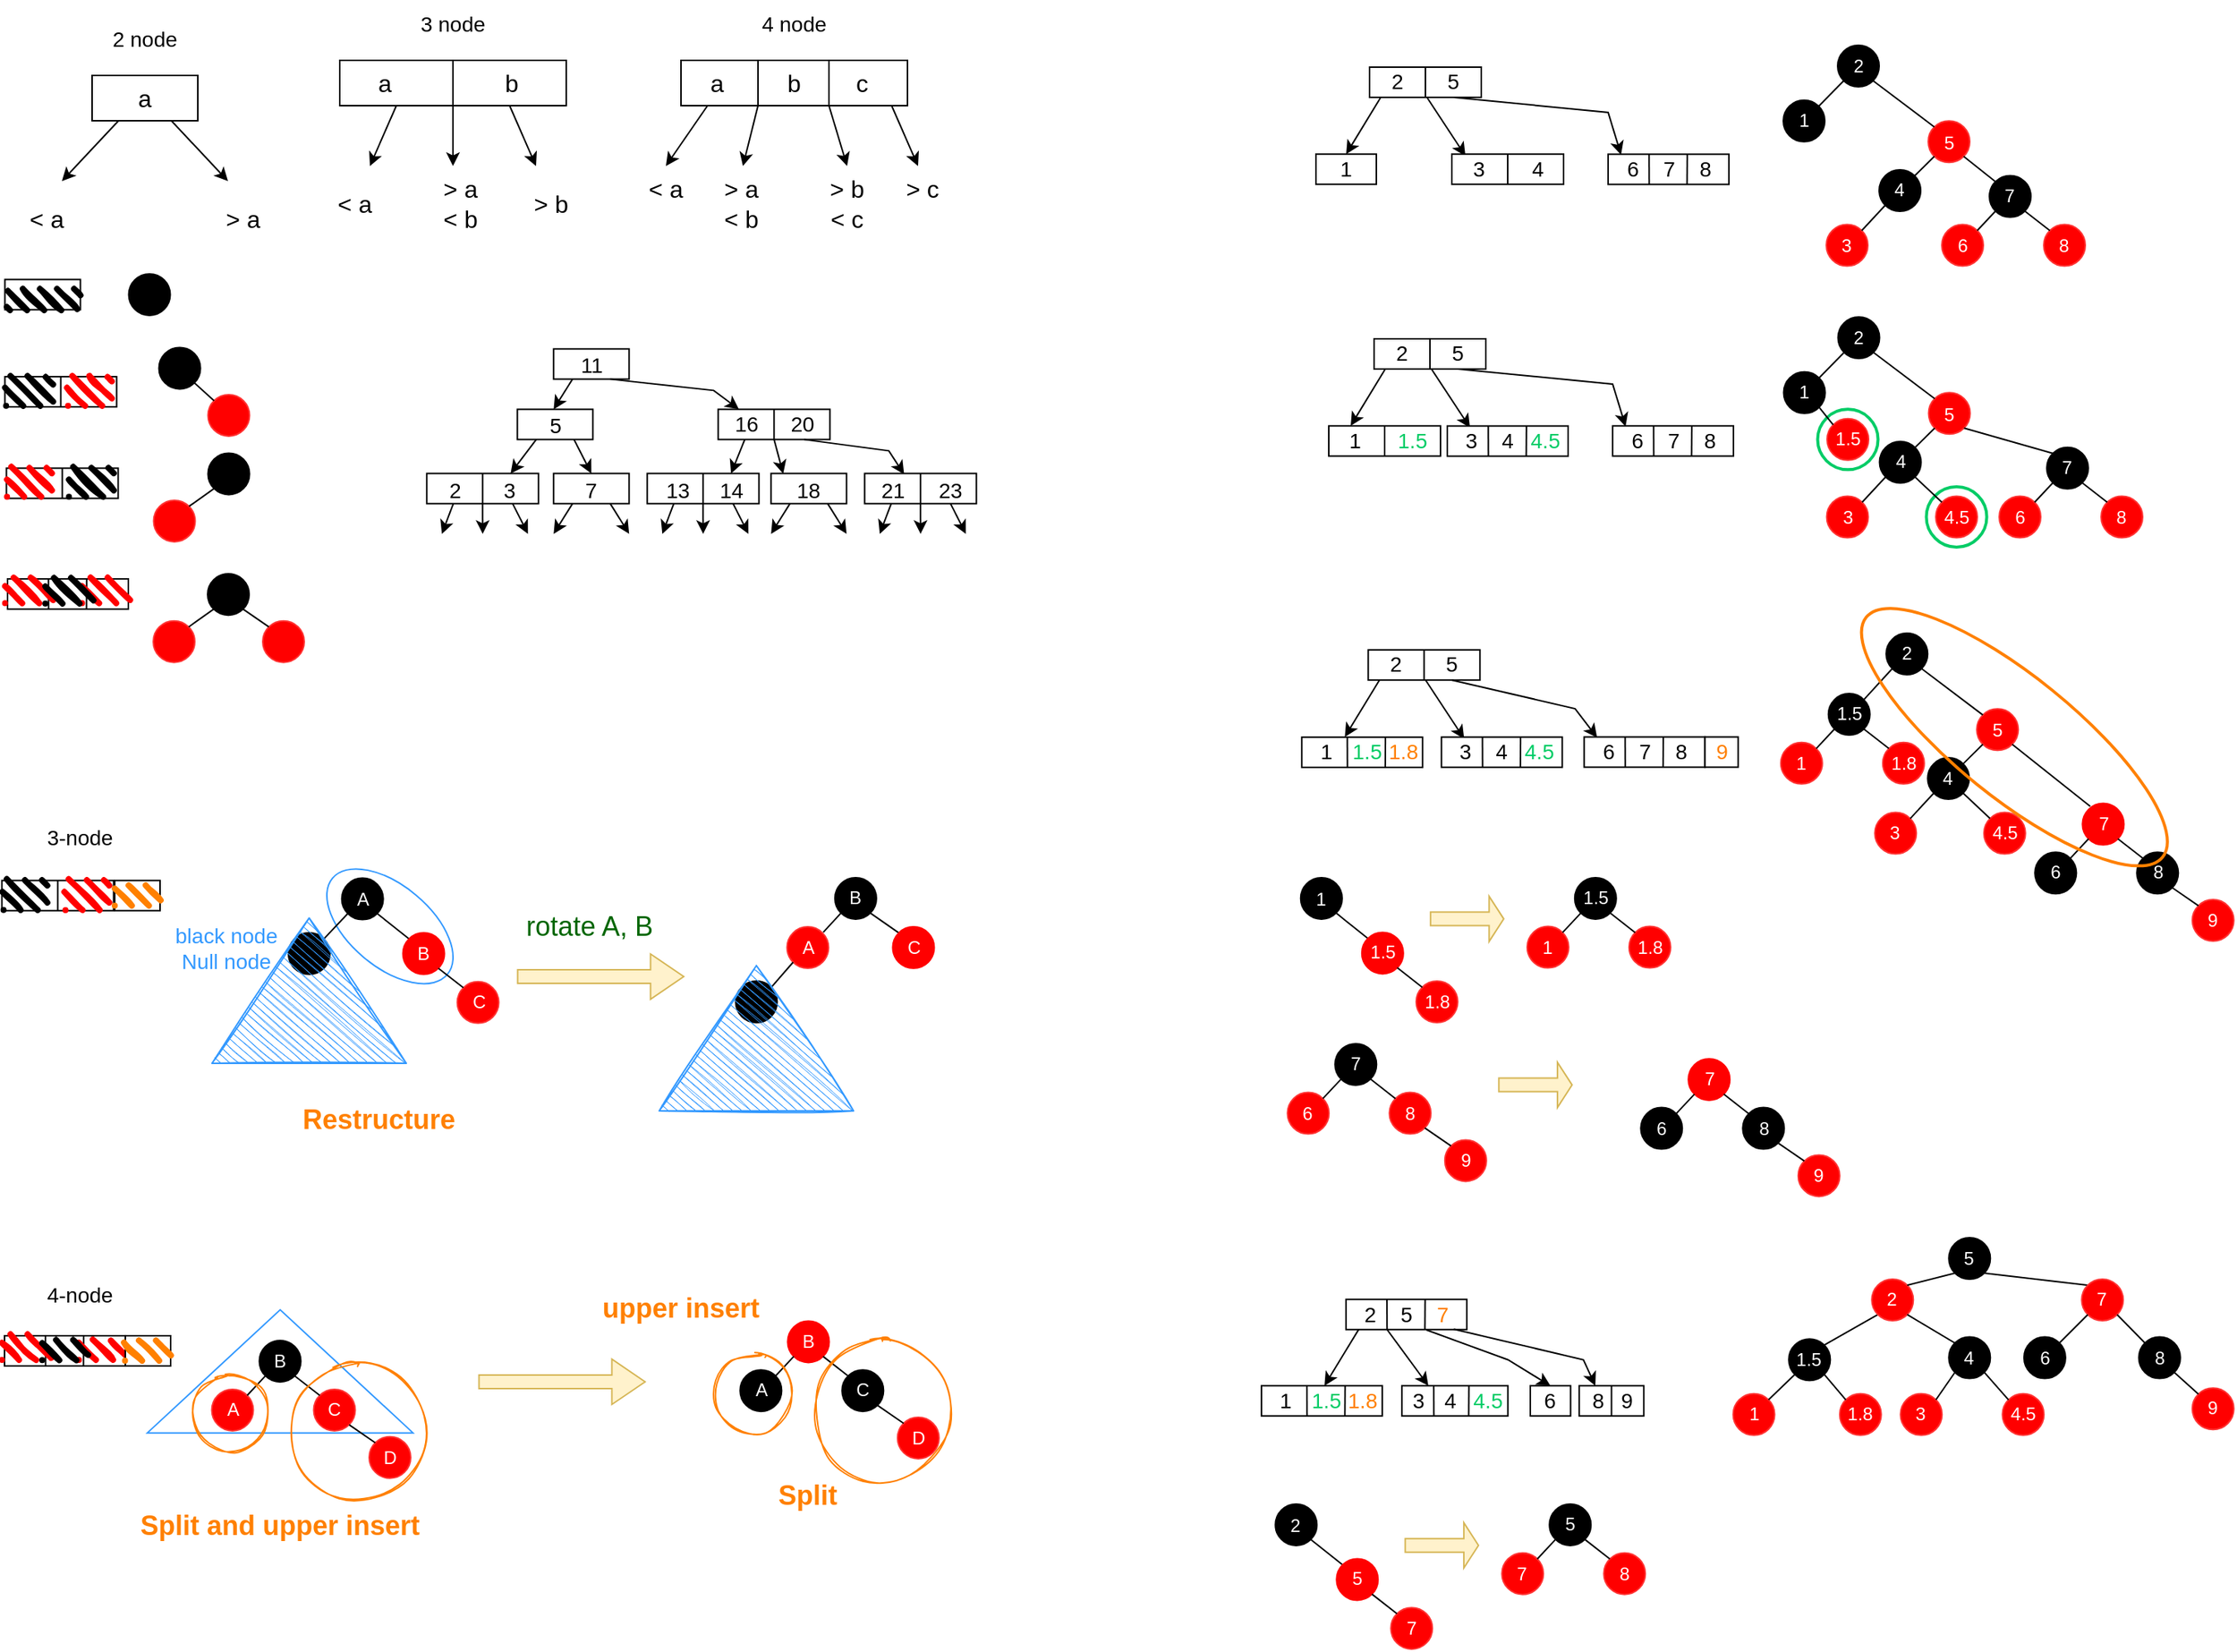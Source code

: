 <mxfile version="20.3.6" type="google"><diagram id="7nP9-YytzGm5RfEgxEci" name="第 1 页"><mxGraphModel grid="1" page="1" gridSize="10" guides="1" tooltips="1" connect="1" arrows="1" fold="1" pageScale="1" pageWidth="827" pageHeight="1169" math="0" shadow="0"><root><mxCell id="0"/><mxCell id="1" parent="0"/><mxCell id="ZoKq6Z9E1SMMeHPXTwT7-31" value="" style="group" vertex="1" connectable="0" parent="1"><mxGeometry x="224" y="10" width="190" height="150" as="geometry"/></mxCell><mxCell id="ZoKq6Z9E1SMMeHPXTwT7-11" value="" style="rounded=0;whiteSpace=wrap;html=1;fillColor=default;" vertex="1" parent="ZoKq6Z9E1SMMeHPXTwT7-31"><mxGeometry x="20" y="40" width="150" height="30" as="geometry"/></mxCell><mxCell id="ZoKq6Z9E1SMMeHPXTwT7-12" value="&lt;font style=&quot;font-size: 14px&quot;&gt;3 node&lt;/font&gt;" style="text;html=1;strokeColor=none;fillColor=none;align=center;verticalAlign=middle;whiteSpace=wrap;rounded=0;fontSize=18;" vertex="1" parent="ZoKq6Z9E1SMMeHPXTwT7-31"><mxGeometry x="65" width="60" height="30" as="geometry"/></mxCell><mxCell id="ZoKq6Z9E1SMMeHPXTwT7-13" value="" style="endArrow=classic;html=1;rounded=0;fontSize=14;exitX=0.25;exitY=1;exitDx=0;exitDy=0;" edge="1" parent="ZoKq6Z9E1SMMeHPXTwT7-31" source="ZoKq6Z9E1SMMeHPXTwT7-11"><mxGeometry width="50" height="50" relative="1" as="geometry"><mxPoint x="120" y="330" as="sourcePoint"/><mxPoint x="40" y="110" as="targetPoint"/></mxGeometry></mxCell><mxCell id="ZoKq6Z9E1SMMeHPXTwT7-14" value="" style="endArrow=classic;html=1;rounded=0;fontSize=14;exitX=0.75;exitY=1;exitDx=0;exitDy=0;" edge="1" parent="ZoKq6Z9E1SMMeHPXTwT7-31" source="ZoKq6Z9E1SMMeHPXTwT7-11"><mxGeometry width="50" height="50" relative="1" as="geometry"><mxPoint x="120" y="330" as="sourcePoint"/><mxPoint x="150" y="110" as="targetPoint"/></mxGeometry></mxCell><mxCell id="ZoKq6Z9E1SMMeHPXTwT7-15" value="&lt;font style=&quot;font-size: 16px&quot;&gt;&amp;lt; a&lt;/font&gt;" style="text;html=1;strokeColor=none;fillColor=none;align=center;verticalAlign=middle;whiteSpace=wrap;rounded=0;fontSize=14;" vertex="1" parent="ZoKq6Z9E1SMMeHPXTwT7-31"><mxGeometry y="120" width="60" height="30" as="geometry"/></mxCell><mxCell id="ZoKq6Z9E1SMMeHPXTwT7-16" value="&lt;font style=&quot;font-size: 16px&quot;&gt;&amp;gt; b&lt;/font&gt;" style="text;html=1;strokeColor=none;fillColor=none;align=center;verticalAlign=middle;whiteSpace=wrap;rounded=0;fontSize=14;" vertex="1" parent="ZoKq6Z9E1SMMeHPXTwT7-31"><mxGeometry x="130" y="120" width="60" height="30" as="geometry"/></mxCell><mxCell id="ZoKq6Z9E1SMMeHPXTwT7-26" value="" style="endArrow=none;html=1;rounded=0;fontSize=14;exitX=0.5;exitY=0;exitDx=0;exitDy=0;entryX=0.5;entryY=1;entryDx=0;entryDy=0;" edge="1" parent="ZoKq6Z9E1SMMeHPXTwT7-31" source="ZoKq6Z9E1SMMeHPXTwT7-11" target="ZoKq6Z9E1SMMeHPXTwT7-11"><mxGeometry width="50" height="50" relative="1" as="geometry"><mxPoint x="110" y="120" as="sourcePoint"/><mxPoint x="160" y="70" as="targetPoint"/></mxGeometry></mxCell><mxCell id="ZoKq6Z9E1SMMeHPXTwT7-27" value="&lt;font style=&quot;font-size: 16px&quot;&gt;a&lt;/font&gt;" style="text;html=1;strokeColor=none;fillColor=none;align=center;verticalAlign=middle;whiteSpace=wrap;rounded=0;fontSize=14;" vertex="1" parent="ZoKq6Z9E1SMMeHPXTwT7-31"><mxGeometry x="20" y="40" width="60" height="30" as="geometry"/></mxCell><mxCell id="ZoKq6Z9E1SMMeHPXTwT7-28" value="b" style="text;html=1;strokeColor=none;fillColor=none;align=center;verticalAlign=middle;whiteSpace=wrap;rounded=0;fontSize=16;" vertex="1" parent="ZoKq6Z9E1SMMeHPXTwT7-31"><mxGeometry x="104" y="40" width="60" height="30" as="geometry"/></mxCell><mxCell id="ZoKq6Z9E1SMMeHPXTwT7-29" value="" style="endArrow=classic;html=1;rounded=0;fontSize=16;exitX=0.5;exitY=1;exitDx=0;exitDy=0;" edge="1" parent="ZoKq6Z9E1SMMeHPXTwT7-31" source="ZoKq6Z9E1SMMeHPXTwT7-11"><mxGeometry width="50" height="50" relative="1" as="geometry"><mxPoint x="110" y="110" as="sourcePoint"/><mxPoint x="95" y="110" as="targetPoint"/></mxGeometry></mxCell><mxCell id="ZoKq6Z9E1SMMeHPXTwT7-30" value="&lt;font style=&quot;font-size: 16px&quot;&gt;&amp;gt; a&lt;br&gt;&amp;lt; b&lt;br&gt;&lt;/font&gt;" style="text;html=1;strokeColor=none;fillColor=none;align=center;verticalAlign=middle;whiteSpace=wrap;rounded=0;fontSize=14;" vertex="1" parent="ZoKq6Z9E1SMMeHPXTwT7-31"><mxGeometry x="70" y="120" width="60" height="30" as="geometry"/></mxCell><mxCell id="P4TZ9bPecQJeLsMd70Pg-1" value="" style="group" connectable="0" vertex="1" parent="1"><mxGeometry x="430" y="10" width="230" height="150" as="geometry"/></mxCell><mxCell id="ZoKq6Z9E1SMMeHPXTwT7-33" value="" style="rounded=0;whiteSpace=wrap;html=1;fillColor=default;" vertex="1" parent="P4TZ9bPecQJeLsMd70Pg-1"><mxGeometry x="40" y="40" width="150" height="30" as="geometry"/></mxCell><mxCell id="ZoKq6Z9E1SMMeHPXTwT7-34" value="&lt;font style=&quot;font-size: 14px&quot;&gt;4 node&lt;/font&gt;" style="text;html=1;strokeColor=none;fillColor=none;align=center;verticalAlign=middle;whiteSpace=wrap;rounded=0;fontSize=18;" vertex="1" parent="P4TZ9bPecQJeLsMd70Pg-1"><mxGeometry x="85" width="60" height="30" as="geometry"/></mxCell><mxCell id="ZoKq6Z9E1SMMeHPXTwT7-35" value="" style="endArrow=classic;html=1;rounded=0;fontSize=14;exitX=0.393;exitY=1;exitDx=0;exitDy=0;exitPerimeter=0;" edge="1" parent="P4TZ9bPecQJeLsMd70Pg-1" source="ZoKq6Z9E1SMMeHPXTwT7-53"><mxGeometry width="50" height="50" relative="1" as="geometry"><mxPoint x="140" y="330" as="sourcePoint"/><mxPoint x="30" y="110" as="targetPoint"/></mxGeometry></mxCell><mxCell id="ZoKq6Z9E1SMMeHPXTwT7-36" value="" style="endArrow=classic;html=1;rounded=0;fontSize=14;exitX=0.75;exitY=1;exitDx=0;exitDy=0;" edge="1" parent="P4TZ9bPecQJeLsMd70Pg-1"><mxGeometry width="50" height="50" relative="1" as="geometry"><mxPoint x="179.5" y="70" as="sourcePoint"/><mxPoint x="197" y="110" as="targetPoint"/></mxGeometry></mxCell><mxCell id="ZoKq6Z9E1SMMeHPXTwT7-37" value="&lt;font style=&quot;font-size: 16px&quot;&gt;&amp;lt; a&lt;/font&gt;" style="text;html=1;strokeColor=none;fillColor=none;align=center;verticalAlign=middle;whiteSpace=wrap;rounded=0;fontSize=14;" vertex="1" parent="P4TZ9bPecQJeLsMd70Pg-1"><mxGeometry y="110" width="60" height="30" as="geometry"/></mxCell><mxCell id="ZoKq6Z9E1SMMeHPXTwT7-38" value="&lt;font style=&quot;font-size: 16px&quot;&gt;&amp;gt; c&lt;/font&gt;" style="text;html=1;strokeColor=none;fillColor=none;align=center;verticalAlign=middle;whiteSpace=wrap;rounded=0;fontSize=14;" vertex="1" parent="P4TZ9bPecQJeLsMd70Pg-1"><mxGeometry x="170" y="110" width="60" height="30" as="geometry"/></mxCell><mxCell id="ZoKq6Z9E1SMMeHPXTwT7-43" value="&lt;font style=&quot;font-size: 16px&quot;&gt;&amp;gt; a&lt;br&gt;&amp;lt; b&lt;br&gt;&lt;/font&gt;" style="text;html=1;strokeColor=none;fillColor=none;align=center;verticalAlign=middle;whiteSpace=wrap;rounded=0;fontSize=14;" vertex="1" parent="P4TZ9bPecQJeLsMd70Pg-1"><mxGeometry x="50" y="120" width="60" height="30" as="geometry"/></mxCell><mxCell id="ZoKq6Z9E1SMMeHPXTwT7-45" value="c" style="text;html=1;strokeColor=none;fillColor=none;align=center;verticalAlign=middle;whiteSpace=wrap;rounded=0;fontSize=16;" vertex="1" parent="P4TZ9bPecQJeLsMd70Pg-1"><mxGeometry x="130" y="40" width="60" height="30" as="geometry"/></mxCell><mxCell id="ZoKq6Z9E1SMMeHPXTwT7-52" value="b" style="text;html=1;strokeColor=none;fillColor=none;align=center;verticalAlign=middle;whiteSpace=wrap;rounded=0;fontSize=16;" vertex="1" parent="P4TZ9bPecQJeLsMd70Pg-1"><mxGeometry x="85" y="40" width="60" height="30" as="geometry"/></mxCell><mxCell id="ZoKq6Z9E1SMMeHPXTwT7-53" value="a" style="text;html=1;strokeColor=none;fillColor=none;align=center;verticalAlign=middle;whiteSpace=wrap;rounded=0;fontSize=16;" vertex="1" parent="P4TZ9bPecQJeLsMd70Pg-1"><mxGeometry x="34" y="40" width="60" height="30" as="geometry"/></mxCell><mxCell id="ZoKq6Z9E1SMMeHPXTwT7-60" value="" style="endArrow=none;html=1;rounded=0;fontSize=16;entryX=0.25;entryY=0;entryDx=0;entryDy=0;exitX=0.25;exitY=1;exitDx=0;exitDy=0;" edge="1" parent="P4TZ9bPecQJeLsMd70Pg-1"><mxGeometry width="50" height="50" relative="1" as="geometry"><mxPoint x="91" y="70" as="sourcePoint"/><mxPoint x="91" y="40" as="targetPoint"/></mxGeometry></mxCell><mxCell id="ZoKq6Z9E1SMMeHPXTwT7-61" value="" style="endArrow=none;html=1;rounded=0;fontSize=16;entryX=0.25;entryY=0;entryDx=0;entryDy=0;exitX=0.25;exitY=1;exitDx=0;exitDy=0;" edge="1" parent="P4TZ9bPecQJeLsMd70Pg-1"><mxGeometry width="50" height="50" relative="1" as="geometry"><mxPoint x="138" y="70" as="sourcePoint"/><mxPoint x="138" y="40" as="targetPoint"/></mxGeometry></mxCell><mxCell id="ZoKq6Z9E1SMMeHPXTwT7-62" value="" style="endArrow=classic;html=1;rounded=0;fontSize=14;exitX=0.393;exitY=1;exitDx=0;exitDy=0;exitPerimeter=0;" edge="1" parent="P4TZ9bPecQJeLsMd70Pg-1"><mxGeometry width="50" height="50" relative="1" as="geometry"><mxPoint x="91.0" y="70" as="sourcePoint"/><mxPoint x="81" y="110" as="targetPoint"/></mxGeometry></mxCell><mxCell id="ZoKq6Z9E1SMMeHPXTwT7-64" value="" style="endArrow=classic;html=1;rounded=0;fontSize=14;exitX=0.75;exitY=1;exitDx=0;exitDy=0;" edge="1" parent="P4TZ9bPecQJeLsMd70Pg-1"><mxGeometry width="50" height="50" relative="1" as="geometry"><mxPoint x="138" y="70" as="sourcePoint"/><mxPoint x="150" y="110" as="targetPoint"/></mxGeometry></mxCell><mxCell id="ZoKq6Z9E1SMMeHPXTwT7-65" value="&lt;font style=&quot;font-size: 16px&quot;&gt;&amp;gt; b&lt;br&gt;&amp;lt; c&lt;br&gt;&lt;/font&gt;" style="text;html=1;strokeColor=none;fillColor=none;align=center;verticalAlign=middle;whiteSpace=wrap;rounded=0;fontSize=14;" vertex="1" parent="P4TZ9bPecQJeLsMd70Pg-1"><mxGeometry x="120" y="120" width="60" height="30" as="geometry"/></mxCell><mxCell id="ZoKq6Z9E1SMMeHPXTwT7-68" value="" style="group" vertex="1" connectable="0" parent="1"><mxGeometry x="20" y="20" width="190" height="150" as="geometry"/></mxCell><mxCell id="ZoKq6Z9E1SMMeHPXTwT7-69" value="&lt;font style=&quot;font-size: 16px&quot;&gt;a&lt;/font&gt;" style="rounded=0;whiteSpace=wrap;html=1;fillColor=default;" vertex="1" parent="ZoKq6Z9E1SMMeHPXTwT7-68"><mxGeometry x="60" y="40" width="70" height="30" as="geometry"/></mxCell><mxCell id="ZoKq6Z9E1SMMeHPXTwT7-70" value="&lt;font style=&quot;font-size: 14px&quot;&gt;2 node&lt;/font&gt;" style="text;html=1;strokeColor=none;fillColor=none;align=center;verticalAlign=middle;whiteSpace=wrap;rounded=0;fontSize=18;" vertex="1" parent="ZoKq6Z9E1SMMeHPXTwT7-68"><mxGeometry x="65" width="60" height="30" as="geometry"/></mxCell><mxCell id="ZoKq6Z9E1SMMeHPXTwT7-71" value="" style="endArrow=classic;html=1;rounded=0;fontSize=14;exitX=0.25;exitY=1;exitDx=0;exitDy=0;" edge="1" parent="ZoKq6Z9E1SMMeHPXTwT7-68" source="ZoKq6Z9E1SMMeHPXTwT7-69"><mxGeometry width="50" height="50" relative="1" as="geometry"><mxPoint x="120" y="330" as="sourcePoint"/><mxPoint x="40" y="110" as="targetPoint"/></mxGeometry></mxCell><mxCell id="ZoKq6Z9E1SMMeHPXTwT7-72" value="" style="endArrow=classic;html=1;rounded=0;fontSize=14;exitX=0.75;exitY=1;exitDx=0;exitDy=0;" edge="1" parent="ZoKq6Z9E1SMMeHPXTwT7-68" source="ZoKq6Z9E1SMMeHPXTwT7-69"><mxGeometry width="50" height="50" relative="1" as="geometry"><mxPoint x="120" y="330" as="sourcePoint"/><mxPoint x="150" y="110" as="targetPoint"/></mxGeometry></mxCell><mxCell id="ZoKq6Z9E1SMMeHPXTwT7-73" value="&lt;font size=&quot;3&quot;&gt;&amp;lt; a&lt;/font&gt;" style="text;html=1;strokeColor=none;fillColor=none;align=center;verticalAlign=middle;whiteSpace=wrap;rounded=0;fontSize=14;" vertex="1" parent="ZoKq6Z9E1SMMeHPXTwT7-68"><mxGeometry y="120" width="60" height="30" as="geometry"/></mxCell><mxCell id="ZoKq6Z9E1SMMeHPXTwT7-74" value="&lt;font style=&quot;font-size: 16px&quot;&gt;&amp;gt; a&lt;/font&gt;" style="text;html=1;strokeColor=none;fillColor=none;align=center;verticalAlign=middle;whiteSpace=wrap;rounded=0;fontSize=14;" vertex="1" parent="ZoKq6Z9E1SMMeHPXTwT7-68"><mxGeometry x="130" y="120" width="60" height="30" as="geometry"/></mxCell><mxCell id="ZoKq6Z9E1SMMeHPXTwT7-154" value="" style="rounded=0;whiteSpace=wrap;html=1;fillColor=default;" vertex="1" parent="1"><mxGeometry x="385.65" y="241.19" width="50" height="20" as="geometry"/></mxCell><mxCell id="ZoKq6Z9E1SMMeHPXTwT7-155" value="" style="endArrow=classic;html=1;rounded=0;fontSize=14;exitX=0.25;exitY=1;exitDx=0;exitDy=0;" edge="1" parent="1" source="ZoKq6Z9E1SMMeHPXTwT7-154"><mxGeometry width="50" height="50" relative="1" as="geometry"><mxPoint x="425.65" y="521.19" as="sourcePoint"/><mxPoint x="385.65" y="281.19" as="targetPoint"/></mxGeometry></mxCell><mxCell id="ZoKq6Z9E1SMMeHPXTwT7-156" value="" style="endArrow=classic;html=1;rounded=0;fontSize=14;exitX=0.75;exitY=1;exitDx=0;exitDy=0;entryX=0.25;entryY=0;entryDx=0;entryDy=0;" edge="1" parent="1" source="ZoKq6Z9E1SMMeHPXTwT7-154" target="ZoKq6Z9E1SMMeHPXTwT7-190"><mxGeometry width="50" height="50" relative="1" as="geometry"><mxPoint x="425.65" y="521.19" as="sourcePoint"/><mxPoint x="501.65" y="288.69" as="targetPoint"/><Array as="points"><mxPoint x="491.65" y="268.69"/></Array></mxGeometry></mxCell><mxCell id="ZoKq6Z9E1SMMeHPXTwT7-157" value="&lt;font style=&quot;font-size: 14px&quot;&gt;11&lt;/font&gt;" style="text;html=1;strokeColor=none;fillColor=none;align=center;verticalAlign=middle;whiteSpace=wrap;rounded=0;fontSize=16;" vertex="1" parent="1"><mxGeometry x="392.65" y="238.69" width="36" height="25" as="geometry"/></mxCell><mxCell id="ZoKq6Z9E1SMMeHPXTwT7-158" value="" style="rounded=0;whiteSpace=wrap;html=1;fillColor=default;" vertex="1" parent="1"><mxGeometry x="361.65" y="281.19" width="50" height="20" as="geometry"/></mxCell><mxCell id="ZoKq6Z9E1SMMeHPXTwT7-159" value="" style="endArrow=classic;html=1;rounded=0;fontSize=14;exitX=0.25;exitY=1;exitDx=0;exitDy=0;entryX=0.75;entryY=0;entryDx=0;entryDy=0;" edge="1" parent="1" source="ZoKq6Z9E1SMMeHPXTwT7-158" target="ZoKq6Z9E1SMMeHPXTwT7-170"><mxGeometry width="50" height="50" relative="1" as="geometry"><mxPoint x="401.65" y="561.19" as="sourcePoint"/><mxPoint x="361.65" y="321.19" as="targetPoint"/></mxGeometry></mxCell><mxCell id="ZoKq6Z9E1SMMeHPXTwT7-160" value="" style="endArrow=classic;html=1;rounded=0;fontSize=14;exitX=0.75;exitY=1;exitDx=0;exitDy=0;entryX=0.5;entryY=0;entryDx=0;entryDy=0;" edge="1" parent="1" source="ZoKq6Z9E1SMMeHPXTwT7-158" target="ZoKq6Z9E1SMMeHPXTwT7-177"><mxGeometry width="50" height="50" relative="1" as="geometry"><mxPoint x="401.65" y="561.19" as="sourcePoint"/><mxPoint x="411.65" y="308.69" as="targetPoint"/></mxGeometry></mxCell><mxCell id="ZoKq6Z9E1SMMeHPXTwT7-161" value="&lt;font style=&quot;font-size: 14px&quot;&gt;5&lt;/font&gt;" style="text;html=1;strokeColor=none;fillColor=none;align=center;verticalAlign=middle;whiteSpace=wrap;rounded=0;fontSize=16;" vertex="1" parent="1"><mxGeometry x="368.65" y="278.69" width="36" height="25" as="geometry"/></mxCell><mxCell id="ZoKq6Z9E1SMMeHPXTwT7-170" value="" style="rounded=0;whiteSpace=wrap;html=1;fillColor=default;" vertex="1" parent="1"><mxGeometry x="301.65" y="323.69" width="74" height="20" as="geometry"/></mxCell><mxCell id="ZoKq6Z9E1SMMeHPXTwT7-171" value="" style="endArrow=none;html=1;rounded=0;fontSize=14;exitX=0.5;exitY=0;exitDx=0;exitDy=0;entryX=0.5;entryY=1;entryDx=0;entryDy=0;" edge="1" parent="1" source="ZoKq6Z9E1SMMeHPXTwT7-170" target="ZoKq6Z9E1SMMeHPXTwT7-170"><mxGeometry width="50" height="50" relative="1" as="geometry"><mxPoint x="-108.35" y="23.69" as="sourcePoint"/><mxPoint x="-58.35" y="-26.31" as="targetPoint"/></mxGeometry></mxCell><mxCell id="ZoKq6Z9E1SMMeHPXTwT7-173" value="" style="endArrow=classic;html=1;rounded=0;fontSize=14;exitX=0.393;exitY=1;exitDx=0;exitDy=0;exitPerimeter=0;" edge="1" parent="1"><mxGeometry width="50" height="50" relative="1" as="geometry"><mxPoint x="319.23" y="343.69" as="sourcePoint"/><mxPoint x="311.65" y="363.69" as="targetPoint"/></mxGeometry></mxCell><mxCell id="ZoKq6Z9E1SMMeHPXTwT7-174" value="" style="endArrow=classic;html=1;rounded=0;fontSize=14;exitX=0.233;exitY=0.833;exitDx=0;exitDy=0;exitPerimeter=0;" edge="1" parent="1"><mxGeometry width="50" height="50" relative="1" as="geometry"><mxPoint x="338.63" y="343.68" as="sourcePoint"/><mxPoint x="338.65" y="363.69" as="targetPoint"/></mxGeometry></mxCell><mxCell id="ZoKq6Z9E1SMMeHPXTwT7-175" value="" style="endArrow=classic;html=1;rounded=0;fontSize=14;exitX=0.233;exitY=0.833;exitDx=0;exitDy=0;exitPerimeter=0;" edge="1" parent="1"><mxGeometry width="50" height="50" relative="1" as="geometry"><mxPoint x="358.51" y="343.69" as="sourcePoint"/><mxPoint x="368.65" y="363.69" as="targetPoint"/></mxGeometry></mxCell><mxCell id="ZoKq6Z9E1SMMeHPXTwT7-177" value="" style="rounded=0;whiteSpace=wrap;html=1;fillColor=default;" vertex="1" parent="1"><mxGeometry x="385.65" y="323.69" width="50" height="20" as="geometry"/></mxCell><mxCell id="ZoKq6Z9E1SMMeHPXTwT7-178" value="" style="endArrow=classic;html=1;rounded=0;fontSize=14;exitX=0.25;exitY=1;exitDx=0;exitDy=0;" edge="1" parent="1" source="ZoKq6Z9E1SMMeHPXTwT7-177"><mxGeometry width="50" height="50" relative="1" as="geometry"><mxPoint x="425.65" y="603.69" as="sourcePoint"/><mxPoint x="385.65" y="363.69" as="targetPoint"/></mxGeometry></mxCell><mxCell id="ZoKq6Z9E1SMMeHPXTwT7-179" value="" style="endArrow=classic;html=1;rounded=0;fontSize=14;exitX=0.75;exitY=1;exitDx=0;exitDy=0;" edge="1" parent="1" source="ZoKq6Z9E1SMMeHPXTwT7-177"><mxGeometry width="50" height="50" relative="1" as="geometry"><mxPoint x="425.65" y="603.69" as="sourcePoint"/><mxPoint x="435.65" y="363.69" as="targetPoint"/></mxGeometry></mxCell><mxCell id="ZoKq6Z9E1SMMeHPXTwT7-217" value="&lt;font style=&quot;font-size: 14px&quot;&gt;7&lt;/font&gt;" style="text;html=1;strokeColor=none;fillColor=none;align=center;verticalAlign=middle;whiteSpace=wrap;rounded=0;fontSize=16;" vertex="1" parent="1"><mxGeometry x="402.4" y="328.56" width="16.5" height="10.25" as="geometry"/></mxCell><mxCell id="ZoKq6Z9E1SMMeHPXTwT7-218" value="&lt;font style=&quot;font-size: 14px&quot;&gt;2&lt;/font&gt;" style="text;html=1;strokeColor=none;fillColor=none;align=center;verticalAlign=middle;whiteSpace=wrap;rounded=0;fontSize=16;" vertex="1" parent="1"><mxGeometry x="311.65" y="328.56" width="16.5" height="10.25" as="geometry"/></mxCell><mxCell id="ZoKq6Z9E1SMMeHPXTwT7-219" value="&lt;font style=&quot;font-size: 14px&quot;&gt;3&lt;/font&gt;" style="text;html=1;strokeColor=none;fillColor=none;align=center;verticalAlign=middle;whiteSpace=wrap;rounded=0;fontSize=16;" vertex="1" parent="1"><mxGeometry x="348.15" y="328.56" width="16.5" height="10.25" as="geometry"/></mxCell><mxCell id="ZoKq6Z9E1SMMeHPXTwT7-220" value="" style="group" vertex="1" connectable="0" parent="1"><mxGeometry x="447.65" y="281.19" width="235.0" height="82.5" as="geometry"/></mxCell><mxCell id="ZoKq6Z9E1SMMeHPXTwT7-181" value="" style="group" vertex="1" connectable="0" parent="ZoKq6Z9E1SMMeHPXTwT7-220"><mxGeometry y="37.5" width="74" height="42.5" as="geometry"/></mxCell><mxCell id="ZoKq6Z9E1SMMeHPXTwT7-213" value="" style="group" vertex="1" connectable="0" parent="ZoKq6Z9E1SMMeHPXTwT7-181"><mxGeometry y="5" width="74" height="40" as="geometry"/></mxCell><mxCell id="ZoKq6Z9E1SMMeHPXTwT7-182" value="" style="rounded=0;whiteSpace=wrap;html=1;fillColor=default;" vertex="1" parent="ZoKq6Z9E1SMMeHPXTwT7-213"><mxGeometry width="74" height="20" as="geometry"/></mxCell><mxCell id="ZoKq6Z9E1SMMeHPXTwT7-183" value="" style="endArrow=none;html=1;rounded=0;fontSize=14;exitX=0.5;exitY=0;exitDx=0;exitDy=0;entryX=0.5;entryY=1;entryDx=0;entryDy=0;" edge="1" parent="ZoKq6Z9E1SMMeHPXTwT7-213" source="ZoKq6Z9E1SMMeHPXTwT7-182" target="ZoKq6Z9E1SMMeHPXTwT7-182"><mxGeometry width="50" height="50" relative="1" as="geometry"><mxPoint x="-410" y="-300" as="sourcePoint"/><mxPoint x="-360" y="-350" as="targetPoint"/></mxGeometry></mxCell><mxCell id="ZoKq6Z9E1SMMeHPXTwT7-185" value="" style="endArrow=classic;html=1;rounded=0;fontSize=14;exitX=0.393;exitY=1;exitDx=0;exitDy=0;exitPerimeter=0;" edge="1" parent="ZoKq6Z9E1SMMeHPXTwT7-213"><mxGeometry width="50" height="50" relative="1" as="geometry"><mxPoint x="17.58" y="20" as="sourcePoint"/><mxPoint x="10" y="40" as="targetPoint"/></mxGeometry></mxCell><mxCell id="ZoKq6Z9E1SMMeHPXTwT7-186" value="" style="endArrow=classic;html=1;rounded=0;fontSize=14;exitX=0.233;exitY=0.833;exitDx=0;exitDy=0;exitPerimeter=0;" edge="1" parent="ZoKq6Z9E1SMMeHPXTwT7-213"><mxGeometry width="50" height="50" relative="1" as="geometry"><mxPoint x="36.98" y="19.99" as="sourcePoint"/><mxPoint x="37" y="40" as="targetPoint"/></mxGeometry></mxCell><mxCell id="ZoKq6Z9E1SMMeHPXTwT7-187" value="" style="endArrow=classic;html=1;rounded=0;fontSize=14;exitX=0.233;exitY=0.833;exitDx=0;exitDy=0;exitPerimeter=0;" edge="1" parent="ZoKq6Z9E1SMMeHPXTwT7-213"><mxGeometry width="50" height="50" relative="1" as="geometry"><mxPoint x="56.86" y="20.0" as="sourcePoint"/><mxPoint x="67" y="40" as="targetPoint"/></mxGeometry></mxCell><mxCell id="ZoKq6Z9E1SMMeHPXTwT7-207" value="&lt;font style=&quot;font-size: 14px&quot;&gt;14&lt;/font&gt;" style="text;html=1;strokeColor=none;fillColor=none;align=center;verticalAlign=middle;whiteSpace=wrap;rounded=0;fontSize=16;" vertex="1" parent="ZoKq6Z9E1SMMeHPXTwT7-213"><mxGeometry x="47" y="4.87" width="16.5" height="10.25" as="geometry"/></mxCell><mxCell id="ZoKq6Z9E1SMMeHPXTwT7-208" value="&lt;font style=&quot;font-size: 14px&quot;&gt;13&lt;/font&gt;" style="text;html=1;strokeColor=none;fillColor=none;align=center;verticalAlign=middle;whiteSpace=wrap;rounded=0;fontSize=16;" vertex="1" parent="ZoKq6Z9E1SMMeHPXTwT7-213"><mxGeometry x="10" y="4.87" width="20" height="10.25" as="geometry"/></mxCell><mxCell id="ZoKq6Z9E1SMMeHPXTwT7-132" value="" style="rounded=0;whiteSpace=wrap;html=1;fillColor=default;" vertex="1" parent="ZoKq6Z9E1SMMeHPXTwT7-220"><mxGeometry x="47" width="74" height="20" as="geometry"/></mxCell><mxCell id="ZoKq6Z9E1SMMeHPXTwT7-135" value="" style="endArrow=none;html=1;rounded=0;fontSize=14;exitX=0.5;exitY=0;exitDx=0;exitDy=0;entryX=0.5;entryY=1;entryDx=0;entryDy=0;" edge="1" parent="ZoKq6Z9E1SMMeHPXTwT7-220" source="ZoKq6Z9E1SMMeHPXTwT7-132" target="ZoKq6Z9E1SMMeHPXTwT7-132"><mxGeometry width="50" height="50" relative="1" as="geometry"><mxPoint x="-363" y="-300" as="sourcePoint"/><mxPoint x="-313" y="-350" as="targetPoint"/></mxGeometry></mxCell><mxCell id="ZoKq6Z9E1SMMeHPXTwT7-140" value="" style="endArrow=classic;html=1;rounded=0;fontSize=14;exitX=0.393;exitY=1;exitDx=0;exitDy=0;exitPerimeter=0;entryX=0.75;entryY=0;entryDx=0;entryDy=0;" edge="1" parent="ZoKq6Z9E1SMMeHPXTwT7-220" target="ZoKq6Z9E1SMMeHPXTwT7-182"><mxGeometry width="50" height="50" relative="1" as="geometry"><mxPoint x="64.58" y="20" as="sourcePoint"/><mxPoint x="57" y="40" as="targetPoint"/></mxGeometry></mxCell><mxCell id="ZoKq6Z9E1SMMeHPXTwT7-143" value="" style="endArrow=classic;html=1;rounded=0;fontSize=14;exitX=0.233;exitY=0.833;exitDx=0;exitDy=0;exitPerimeter=0;entryX=0.189;entryY=0.03;entryDx=0;entryDy=0;entryPerimeter=0;" edge="1" parent="ZoKq6Z9E1SMMeHPXTwT7-220"><mxGeometry width="50" height="50" relative="1" as="geometry"><mxPoint x="103.86" y="20.0" as="sourcePoint"/><mxPoint x="170.12" y="43.1" as="targetPoint"/><Array as="points"><mxPoint x="160" y="27.5"/></Array></mxGeometry></mxCell><mxCell id="ZoKq6Z9E1SMMeHPXTwT7-137" value="&lt;font style=&quot;font-size: 14px&quot;&gt;20&lt;/font&gt;" style="text;html=1;strokeColor=none;fillColor=none;align=center;verticalAlign=middle;whiteSpace=wrap;rounded=0;fontSize=16;" vertex="1" parent="ZoKq6Z9E1SMMeHPXTwT7-220"><mxGeometry x="93" width="19" height="17.5" as="geometry"/></mxCell><mxCell id="ZoKq6Z9E1SMMeHPXTwT7-190" value="&lt;font style=&quot;font-size: 14px&quot;&gt;16&lt;/font&gt;" style="text;html=1;strokeColor=none;fillColor=none;align=center;verticalAlign=middle;whiteSpace=wrap;rounded=0;fontSize=16;" vertex="1" parent="ZoKq6Z9E1SMMeHPXTwT7-220"><mxGeometry x="56" width="19" height="17.5" as="geometry"/></mxCell><mxCell id="ZoKq6Z9E1SMMeHPXTwT7-215" value="" style="group" vertex="1" connectable="0" parent="ZoKq6Z9E1SMMeHPXTwT7-220"><mxGeometry x="82" y="42.5" width="50" height="40" as="geometry"/></mxCell><mxCell id="ZoKq6Z9E1SMMeHPXTwT7-193" value="" style="rounded=0;whiteSpace=wrap;html=1;fillColor=default;" vertex="1" parent="ZoKq6Z9E1SMMeHPXTwT7-215"><mxGeometry width="50" height="20" as="geometry"/></mxCell><mxCell id="ZoKq6Z9E1SMMeHPXTwT7-194" value="" style="endArrow=classic;html=1;rounded=0;fontSize=14;exitX=0.25;exitY=1;exitDx=0;exitDy=0;" edge="1" parent="ZoKq6Z9E1SMMeHPXTwT7-215" source="ZoKq6Z9E1SMMeHPXTwT7-193"><mxGeometry width="50" height="50" relative="1" as="geometry"><mxPoint x="40" y="280" as="sourcePoint"/><mxPoint y="40" as="targetPoint"/></mxGeometry></mxCell><mxCell id="ZoKq6Z9E1SMMeHPXTwT7-195" value="" style="endArrow=classic;html=1;rounded=0;fontSize=14;exitX=0.75;exitY=1;exitDx=0;exitDy=0;" edge="1" parent="ZoKq6Z9E1SMMeHPXTwT7-215" source="ZoKq6Z9E1SMMeHPXTwT7-193"><mxGeometry width="50" height="50" relative="1" as="geometry"><mxPoint x="40" y="280" as="sourcePoint"/><mxPoint x="50" y="40" as="targetPoint"/></mxGeometry></mxCell><mxCell id="ZoKq6Z9E1SMMeHPXTwT7-206" value="&lt;span style=&quot;font-size: 14px&quot;&gt;18&lt;/span&gt;" style="text;html=1;strokeColor=none;fillColor=none;align=center;verticalAlign=middle;whiteSpace=wrap;rounded=0;fontSize=16;" vertex="1" parent="ZoKq6Z9E1SMMeHPXTwT7-215"><mxGeometry x="16.75" y="4.87" width="16.5" height="10.25" as="geometry"/></mxCell><mxCell id="ZoKq6Z9E1SMMeHPXTwT7-189" value="" style="endArrow=classic;html=1;rounded=0;fontSize=14;exitX=0.5;exitY=1;exitDx=0;exitDy=0;entryX=0.161;entryY=0.009;entryDx=0;entryDy=0;entryPerimeter=0;" edge="1" parent="ZoKq6Z9E1SMMeHPXTwT7-220" source="ZoKq6Z9E1SMMeHPXTwT7-132" target="ZoKq6Z9E1SMMeHPXTwT7-193"><mxGeometry width="50" height="50" relative="1" as="geometry"><mxPoint x="165" y="27.5" as="sourcePoint"/><mxPoint x="90" y="37.5" as="targetPoint"/></mxGeometry></mxCell><mxCell id="ZoKq6Z9E1SMMeHPXTwT7-221" value="" style="rounded=0;whiteSpace=wrap;html=1;fillColor=default;" vertex="1" parent="ZoKq6Z9E1SMMeHPXTwT7-220"><mxGeometry x="144" y="42.5" width="74" height="20" as="geometry"/></mxCell><mxCell id="ZoKq6Z9E1SMMeHPXTwT7-222" value="" style="endArrow=none;html=1;rounded=0;fontSize=14;exitX=0.5;exitY=0;exitDx=0;exitDy=0;entryX=0.5;entryY=1;entryDx=0;entryDy=0;" edge="1" parent="ZoKq6Z9E1SMMeHPXTwT7-220" source="ZoKq6Z9E1SMMeHPXTwT7-221" target="ZoKq6Z9E1SMMeHPXTwT7-221"><mxGeometry width="50" height="50" relative="1" as="geometry"><mxPoint x="-266" y="-257.5" as="sourcePoint"/><mxPoint x="-216" y="-307.5" as="targetPoint"/></mxGeometry></mxCell><mxCell id="ZoKq6Z9E1SMMeHPXTwT7-224" value="" style="endArrow=classic;html=1;rounded=0;fontSize=14;exitX=0.393;exitY=1;exitDx=0;exitDy=0;exitPerimeter=0;" edge="1" parent="ZoKq6Z9E1SMMeHPXTwT7-220"><mxGeometry width="50" height="50" relative="1" as="geometry"><mxPoint x="161.58" y="62.5" as="sourcePoint"/><mxPoint x="154" y="82.5" as="targetPoint"/></mxGeometry></mxCell><mxCell id="ZoKq6Z9E1SMMeHPXTwT7-225" value="" style="endArrow=classic;html=1;rounded=0;fontSize=14;exitX=0.233;exitY=0.833;exitDx=0;exitDy=0;exitPerimeter=0;" edge="1" parent="ZoKq6Z9E1SMMeHPXTwT7-220"><mxGeometry width="50" height="50" relative="1" as="geometry"><mxPoint x="180.98" y="62.49" as="sourcePoint"/><mxPoint x="181" y="82.5" as="targetPoint"/></mxGeometry></mxCell><mxCell id="ZoKq6Z9E1SMMeHPXTwT7-226" value="" style="endArrow=classic;html=1;rounded=0;fontSize=14;exitX=0.233;exitY=0.833;exitDx=0;exitDy=0;exitPerimeter=0;" edge="1" parent="ZoKq6Z9E1SMMeHPXTwT7-220"><mxGeometry width="50" height="50" relative="1" as="geometry"><mxPoint x="200.86" y="62.5" as="sourcePoint"/><mxPoint x="211" y="82.5" as="targetPoint"/></mxGeometry></mxCell><mxCell id="ZoKq6Z9E1SMMeHPXTwT7-228" value="&lt;span style=&quot;font-size: 14px&quot;&gt;21&lt;/span&gt;" style="text;html=1;strokeColor=none;fillColor=none;align=center;verticalAlign=middle;whiteSpace=wrap;rounded=0;fontSize=16;" vertex="1" parent="ZoKq6Z9E1SMMeHPXTwT7-220"><mxGeometry x="154" y="47.38" width="16.5" height="10.25" as="geometry"/></mxCell><mxCell id="ZoKq6Z9E1SMMeHPXTwT7-229" value="&lt;span style=&quot;font-size: 14px&quot;&gt;23&lt;/span&gt;" style="text;html=1;strokeColor=none;fillColor=none;align=center;verticalAlign=middle;whiteSpace=wrap;rounded=0;fontSize=16;" vertex="1" parent="ZoKq6Z9E1SMMeHPXTwT7-220"><mxGeometry x="192" y="47.38" width="16.5" height="10.25" as="geometry"/></mxCell><mxCell id="ZoKq6Z9E1SMMeHPXTwT7-256" value="" style="rounded=0;whiteSpace=wrap;html=1;fillColor=default;" vertex="1" parent="1"><mxGeometry x="24" y="393.57" width="80" height="20" as="geometry"/></mxCell><mxCell id="ZoKq6Z9E1SMMeHPXTwT7-257" value="" style="endArrow=none;html=1;rounded=0;fontSize=16;entryX=0.339;entryY=0;entryDx=0;entryDy=0;exitX=0.25;exitY=1;exitDx=0;exitDy=0;entryPerimeter=0;" edge="1" parent="1" target="ZoKq6Z9E1SMMeHPXTwT7-256"><mxGeometry width="50" height="50" relative="1" as="geometry"><mxPoint x="51.2" y="413.57" as="sourcePoint"/><mxPoint x="51.2" y="383.57" as="targetPoint"/></mxGeometry></mxCell><mxCell id="ZoKq6Z9E1SMMeHPXTwT7-258" value="" style="endArrow=none;html=1;rounded=0;fontSize=16;entryX=0.655;entryY=-0.003;entryDx=0;entryDy=0;exitX=0.25;exitY=1;exitDx=0;exitDy=0;entryPerimeter=0;" edge="1" parent="1" target="ZoKq6Z9E1SMMeHPXTwT7-256"><mxGeometry width="50" height="50" relative="1" as="geometry"><mxPoint x="76.267" y="413.57" as="sourcePoint"/><mxPoint x="76.267" y="383.57" as="targetPoint"/></mxGeometry></mxCell><mxCell id="ZoKq6Z9E1SMMeHPXTwT7-280" value="" style="ellipse;whiteSpace=wrap;html=1;aspect=fixed;fontSize=14;fillColor=#000000;" vertex="1" parent="1"><mxGeometry x="104.25" y="191.44" width="27.5" height="27.5" as="geometry"/></mxCell><mxCell id="ZoKq6Z9E1SMMeHPXTwT7-285" value="" style="ellipse;whiteSpace=wrap;html=1;aspect=fixed;fontSize=14;fillColor=#000000;" vertex="1" parent="1"><mxGeometry x="156.75" y="310.19" width="27.5" height="27.5" as="geometry"/></mxCell><mxCell id="ZoKq6Z9E1SMMeHPXTwT7-286" value="" style="ellipse;whiteSpace=wrap;html=1;aspect=fixed;fontSize=14;fillColor=#FF0000;strokeColor=#FF3333;" vertex="1" parent="1"><mxGeometry x="120.75" y="341.44" width="27.5" height="27.5" as="geometry"/></mxCell><mxCell id="ZoKq6Z9E1SMMeHPXTwT7-287" value="" style="endArrow=none;html=1;rounded=0;fontSize=14;exitX=0;exitY=1;exitDx=0;exitDy=0;entryX=1;entryY=0;entryDx=0;entryDy=0;" edge="1" parent="1" source="ZoKq6Z9E1SMMeHPXTwT7-285" target="ZoKq6Z9E1SMMeHPXTwT7-286"><mxGeometry width="50" height="50" relative="1" as="geometry"><mxPoint x="228.75" y="345.19" as="sourcePoint"/><mxPoint x="278.75" y="295.19" as="targetPoint"/></mxGeometry></mxCell><mxCell id="ZoKq6Z9E1SMMeHPXTwT7-296" value="" style="group" vertex="1" connectable="0" parent="1"><mxGeometry x="124.25" y="240.19" width="60" height="58.75" as="geometry"/></mxCell><mxCell id="ZoKq6Z9E1SMMeHPXTwT7-282" value="" style="ellipse;whiteSpace=wrap;html=1;aspect=fixed;fontSize=14;fillColor=#000000;" vertex="1" parent="ZoKq6Z9E1SMMeHPXTwT7-296"><mxGeometry width="27.5" height="27.5" as="geometry"/></mxCell><mxCell id="ZoKq6Z9E1SMMeHPXTwT7-283" value="" style="ellipse;whiteSpace=wrap;html=1;aspect=fixed;fontSize=14;fillColor=#FF0000;strokeColor=#FF3333;" vertex="1" parent="ZoKq6Z9E1SMMeHPXTwT7-296"><mxGeometry x="32.5" y="31.25" width="27.5" height="27.5" as="geometry"/></mxCell><mxCell id="ZoKq6Z9E1SMMeHPXTwT7-284" value="" style="endArrow=none;html=1;rounded=0;fontSize=14;exitX=1;exitY=1;exitDx=0;exitDy=0;entryX=0;entryY=0;entryDx=0;entryDy=0;" edge="1" parent="ZoKq6Z9E1SMMeHPXTwT7-296" source="ZoKq6Z9E1SMMeHPXTwT7-282" target="ZoKq6Z9E1SMMeHPXTwT7-283"><mxGeometry width="50" height="50" relative="1" as="geometry"><mxPoint x="60" y="31.25" as="sourcePoint"/><mxPoint x="110" y="-18.75" as="targetPoint"/></mxGeometry></mxCell><mxCell id="ZoKq6Z9E1SMMeHPXTwT7-297" value="" style="rounded=1;whiteSpace=wrap;html=1;strokeWidth=3;fillWeight=4;hachureGap=8;hachureAngle=45;fillColor=#FF0000;sketch=1;fontSize=14;strokeColor=none;" vertex="1" parent="1"><mxGeometry x="22" y="396.82" width="31" height="13.5" as="geometry"/></mxCell><mxCell id="ZoKq6Z9E1SMMeHPXTwT7-298" value="" style="rounded=1;whiteSpace=wrap;html=1;strokeWidth=3;fillWeight=4;hachureGap=8;hachureAngle=45;fillColor=#FF0000;sketch=1;fontSize=14;strokeColor=none;" vertex="1" parent="1"><mxGeometry x="73" y="396.82" width="31" height="13.5" as="geometry"/></mxCell><mxCell id="ZoKq6Z9E1SMMeHPXTwT7-299" value="" style="rounded=1;whiteSpace=wrap;html=1;strokeWidth=3;fillWeight=4;hachureGap=8;hachureAngle=45;fillColor=#000000;sketch=1;fontSize=14;strokeColor=none;" vertex="1" parent="1"><mxGeometry x="48.5" y="396.82" width="31" height="13.5" as="geometry"/></mxCell><mxCell id="ZoKq6Z9E1SMMeHPXTwT7-300" value="" style="ellipse;whiteSpace=wrap;html=1;aspect=fixed;fontSize=14;fillColor=#000000;" vertex="1" parent="1"><mxGeometry x="156.5" y="390.07" width="27.5" height="27.5" as="geometry"/></mxCell><mxCell id="ZoKq6Z9E1SMMeHPXTwT7-301" value="" style="ellipse;whiteSpace=wrap;html=1;aspect=fixed;fontSize=14;fillColor=#FF0000;strokeColor=#FF3333;" vertex="1" parent="1"><mxGeometry x="120.5" y="421.32" width="27.5" height="27.5" as="geometry"/></mxCell><mxCell id="ZoKq6Z9E1SMMeHPXTwT7-302" value="" style="endArrow=none;html=1;rounded=0;fontSize=14;exitX=0;exitY=1;exitDx=0;exitDy=0;entryX=1;entryY=0;entryDx=0;entryDy=0;" edge="1" parent="1" source="ZoKq6Z9E1SMMeHPXTwT7-300" target="ZoKq6Z9E1SMMeHPXTwT7-301"><mxGeometry width="50" height="50" relative="1" as="geometry"><mxPoint x="228.5" y="425.07" as="sourcePoint"/><mxPoint x="278.5" y="375.07" as="targetPoint"/></mxGeometry></mxCell><mxCell id="ZoKq6Z9E1SMMeHPXTwT7-305" value="" style="ellipse;whiteSpace=wrap;html=1;aspect=fixed;fontSize=14;fillColor=#FF0000;strokeColor=#FF3333;" vertex="1" parent="1"><mxGeometry x="193" y="421.32" width="27.5" height="27.5" as="geometry"/></mxCell><mxCell id="ZoKq6Z9E1SMMeHPXTwT7-306" value="" style="endArrow=none;html=1;rounded=0;fontSize=14;exitX=1;exitY=1;exitDx=0;exitDy=0;entryX=0;entryY=0;entryDx=0;entryDy=0;" edge="1" parent="1" source="ZoKq6Z9E1SMMeHPXTwT7-300" target="ZoKq6Z9E1SMMeHPXTwT7-305"><mxGeometry width="50" height="50" relative="1" as="geometry"><mxPoint x="354" y="381.32" as="sourcePoint"/><mxPoint x="404" y="331.32" as="targetPoint"/></mxGeometry></mxCell><mxCell id="wHBGbazskLnwOvXunfQM-1" value="" style="group" vertex="1" connectable="0" parent="1"><mxGeometry x="22.25" y="195.19" width="50" height="20" as="geometry"/></mxCell><mxCell id="ZoKq6Z9E1SMMeHPXTwT7-252" value="" style="rounded=0;whiteSpace=wrap;html=1;fillColor=default;" vertex="1" parent="wHBGbazskLnwOvXunfQM-1"><mxGeometry width="50" height="20" as="geometry"/></mxCell><mxCell id="orS85BUnplT7g1vRkYvH-1" value="" style="rounded=1;whiteSpace=wrap;html=1;strokeWidth=3;fillWeight=4;hachureGap=8;hachureAngle=45;fillColor=#000000;sketch=1;fontSize=14;strokeColor=none;" vertex="1" parent="wHBGbazskLnwOvXunfQM-1"><mxGeometry x="1" y="6.25" width="49" height="13.75" as="geometry"/></mxCell><mxCell id="wHBGbazskLnwOvXunfQM-2" value="" style="group" vertex="1" connectable="0" parent="1"><mxGeometry x="22.25" y="259.57" width="74" height="20" as="geometry"/></mxCell><mxCell id="ZoKq6Z9E1SMMeHPXTwT7-273" value="" style="rounded=0;whiteSpace=wrap;html=1;fillColor=default;" vertex="1" parent="wHBGbazskLnwOvXunfQM-2"><mxGeometry width="74" height="20" as="geometry"/></mxCell><mxCell id="ZoKq6Z9E1SMMeHPXTwT7-274" value="" style="endArrow=none;html=1;rounded=0;fontSize=14;exitX=0.5;exitY=0;exitDx=0;exitDy=0;entryX=0.5;entryY=1;entryDx=0;entryDy=0;" edge="1" parent="wHBGbazskLnwOvXunfQM-2" source="ZoKq6Z9E1SMMeHPXTwT7-273" target="ZoKq6Z9E1SMMeHPXTwT7-273"><mxGeometry width="50" height="50" relative="1" as="geometry"><mxPoint x="-410" y="-300" as="sourcePoint"/><mxPoint x="-360" y="-350" as="targetPoint"/></mxGeometry></mxCell><mxCell id="ZoKq6Z9E1SMMeHPXTwT7-288" value="" style="rounded=1;whiteSpace=wrap;html=1;strokeWidth=3;fillWeight=4;hachureGap=8;hachureAngle=45;fillColor=#000000;sketch=1;fontSize=14;strokeColor=none;" vertex="1" parent="wHBGbazskLnwOvXunfQM-2"><mxGeometry width="30" height="20" as="geometry"/></mxCell><mxCell id="ZoKq6Z9E1SMMeHPXTwT7-291" value="" style="rounded=1;whiteSpace=wrap;html=1;strokeWidth=3;fillWeight=4;hachureGap=8;hachureAngle=45;fillColor=#FF0000;sketch=1;fontSize=14;strokeColor=none;" vertex="1" parent="wHBGbazskLnwOvXunfQM-2"><mxGeometry x="41" width="30" height="20" as="geometry"/></mxCell><mxCell id="wHBGbazskLnwOvXunfQM-3" value="" style="group" vertex="1" connectable="0" parent="1"><mxGeometry x="23.25" y="320.19" width="74" height="20" as="geometry"/></mxCell><mxCell id="ZoKq6Z9E1SMMeHPXTwT7-292" value="" style="rounded=0;whiteSpace=wrap;html=1;fillColor=default;" vertex="1" parent="wHBGbazskLnwOvXunfQM-3"><mxGeometry width="74" height="20" as="geometry"/></mxCell><mxCell id="ZoKq6Z9E1SMMeHPXTwT7-293" value="" style="endArrow=none;html=1;rounded=0;fontSize=14;exitX=0.5;exitY=0;exitDx=0;exitDy=0;entryX=0.5;entryY=1;entryDx=0;entryDy=0;" edge="1" parent="wHBGbazskLnwOvXunfQM-3" source="ZoKq6Z9E1SMMeHPXTwT7-292" target="ZoKq6Z9E1SMMeHPXTwT7-292"><mxGeometry width="50" height="50" relative="1" as="geometry"><mxPoint x="-410" y="-300" as="sourcePoint"/><mxPoint x="-360" y="-350" as="targetPoint"/></mxGeometry></mxCell><mxCell id="ZoKq6Z9E1SMMeHPXTwT7-294" value="" style="rounded=1;whiteSpace=wrap;html=1;strokeWidth=3;fillWeight=4;hachureGap=8;hachureAngle=45;fillColor=#FF0000;sketch=1;fontSize=14;strokeColor=none;" vertex="1" parent="wHBGbazskLnwOvXunfQM-3"><mxGeometry width="30" height="20" as="geometry"/></mxCell><mxCell id="ZoKq6Z9E1SMMeHPXTwT7-295" value="" style="rounded=1;whiteSpace=wrap;html=1;strokeWidth=3;fillWeight=4;hachureGap=8;hachureAngle=45;fillColor=#000000;sketch=1;fontSize=14;strokeColor=none;" vertex="1" parent="wHBGbazskLnwOvXunfQM-3"><mxGeometry x="41" width="30" height="20" as="geometry"/></mxCell><mxCell id="wHBGbazskLnwOvXunfQM-33" value="" style="rounded=0;whiteSpace=wrap;html=1;fillColor=default;" vertex="1" parent="1"><mxGeometry x="926.02" y="54.49" width="74" height="20" as="geometry"/></mxCell><mxCell id="wHBGbazskLnwOvXunfQM-34" value="" style="endArrow=none;html=1;rounded=0;fontSize=14;exitX=0.5;exitY=0;exitDx=0;exitDy=0;entryX=0.5;entryY=1;entryDx=0;entryDy=0;" edge="1" parent="1" source="wHBGbazskLnwOvXunfQM-33" target="wHBGbazskLnwOvXunfQM-33"><mxGeometry width="50" height="50" relative="1" as="geometry"><mxPoint x="516.02" y="-245.51" as="sourcePoint"/><mxPoint x="566.02" y="-295.51" as="targetPoint"/></mxGeometry></mxCell><mxCell id="wHBGbazskLnwOvXunfQM-37" value="&lt;font style=&quot;font-size: 14px&quot;&gt;5&lt;/font&gt;" style="text;html=1;strokeColor=none;fillColor=none;align=center;verticalAlign=middle;whiteSpace=wrap;rounded=0;fontSize=16;" vertex="1" parent="1"><mxGeometry x="972.02" y="54.49" width="19" height="17.5" as="geometry"/></mxCell><mxCell id="wHBGbazskLnwOvXunfQM-38" value="&lt;font style=&quot;font-size: 14px&quot;&gt;2&lt;/font&gt;" style="text;html=1;strokeColor=none;fillColor=none;align=center;verticalAlign=middle;whiteSpace=wrap;rounded=0;fontSize=16;" vertex="1" parent="1"><mxGeometry x="935.02" y="54.49" width="19" height="17.5" as="geometry"/></mxCell><mxCell id="wHBGbazskLnwOvXunfQM-72" value="" style="endArrow=classic;html=1;rounded=0;exitX=0.101;exitY=0.994;exitDx=0;exitDy=0;exitPerimeter=0;entryX=0.5;entryY=0;entryDx=0;entryDy=0;" edge="1" parent="1" source="wHBGbazskLnwOvXunfQM-33" target="wHBGbazskLnwOvXunfQM-40"><mxGeometry width="50" height="50" relative="1" as="geometry"><mxPoint x="944.02" y="84.49" as="sourcePoint"/><mxPoint x="963.02" y="84.49" as="targetPoint"/></mxGeometry></mxCell><mxCell id="wHBGbazskLnwOvXunfQM-73" value="" style="endArrow=classic;html=1;rounded=0;entryX=0.122;entryY=0.062;entryDx=0;entryDy=0;entryPerimeter=0;" edge="1" parent="1" target="wHBGbazskLnwOvXunfQM-178"><mxGeometry width="50" height="50" relative="1" as="geometry"><mxPoint x="964.02" y="74.49" as="sourcePoint"/><mxPoint x="1004.02" y="104.49" as="targetPoint"/></mxGeometry></mxCell><mxCell id="wHBGbazskLnwOvXunfQM-40" value="" style="rounded=0;whiteSpace=wrap;html=1;fillColor=default;" vertex="1" parent="1"><mxGeometry x="890.52" y="112.12" width="40" height="20" as="geometry"/></mxCell><mxCell id="wHBGbazskLnwOvXunfQM-77" value="&lt;span style=&quot;font-size: 14px&quot;&gt;1&lt;/span&gt;" style="text;html=1;strokeColor=none;fillColor=none;align=center;verticalAlign=middle;whiteSpace=wrap;rounded=0;fontSize=16;" vertex="1" parent="1"><mxGeometry x="902.27" y="116.0" width="16.5" height="10.25" as="geometry"/></mxCell><mxCell id="wHBGbazskLnwOvXunfQM-156" value="" style="rounded=0;whiteSpace=wrap;html=1;fillColor=default;" vertex="1" parent="1"><mxGeometry x="1084.02" y="112.18" width="80" height="20" as="geometry"/></mxCell><mxCell id="wHBGbazskLnwOvXunfQM-157" value="" style="endArrow=none;html=1;rounded=0;fontSize=16;entryX=0.339;entryY=0;entryDx=0;entryDy=0;exitX=0.25;exitY=1;exitDx=0;exitDy=0;entryPerimeter=0;" edge="1" parent="1" target="wHBGbazskLnwOvXunfQM-156"><mxGeometry width="50" height="50" relative="1" as="geometry"><mxPoint x="1111.22" y="132.18" as="sourcePoint"/><mxPoint x="1111.22" y="102.18" as="targetPoint"/></mxGeometry></mxCell><mxCell id="wHBGbazskLnwOvXunfQM-158" value="" style="endArrow=none;html=1;rounded=0;fontSize=16;entryX=0.655;entryY=-0.003;entryDx=0;entryDy=0;exitX=0.25;exitY=1;exitDx=0;exitDy=0;entryPerimeter=0;" edge="1" parent="1" target="wHBGbazskLnwOvXunfQM-156"><mxGeometry width="50" height="50" relative="1" as="geometry"><mxPoint x="1136.287" y="132.18" as="sourcePoint"/><mxPoint x="1136.287" y="102.18" as="targetPoint"/></mxGeometry></mxCell><mxCell id="wHBGbazskLnwOvXunfQM-163" value="&lt;span style=&quot;font-size: 14px&quot;&gt;7&lt;/span&gt;" style="text;html=1;strokeColor=none;fillColor=none;align=center;verticalAlign=middle;whiteSpace=wrap;rounded=0;fontSize=16;" vertex="1" parent="1"><mxGeometry x="1115.77" y="116.06" width="16.5" height="10.25" as="geometry"/></mxCell><mxCell id="wHBGbazskLnwOvXunfQM-164" value="&lt;span style=&quot;font-size: 14px&quot;&gt;6&lt;/span&gt;" style="text;html=1;strokeColor=none;fillColor=none;align=center;verticalAlign=middle;whiteSpace=wrap;rounded=0;fontSize=16;" vertex="1" parent="1"><mxGeometry x="1091.52" y="116.06" width="16.5" height="10.25" as="geometry"/></mxCell><mxCell id="wHBGbazskLnwOvXunfQM-165" value="&lt;span style=&quot;font-size: 14px&quot;&gt;8&lt;/span&gt;" style="text;html=1;strokeColor=none;fillColor=none;align=center;verticalAlign=middle;whiteSpace=wrap;rounded=0;fontSize=16;" vertex="1" parent="1"><mxGeometry x="1140.02" y="116.06" width="16.5" height="10.25" as="geometry"/></mxCell><mxCell id="wHBGbazskLnwOvXunfQM-182" value="" style="group" vertex="1" connectable="0" parent="1"><mxGeometry x="980.52" y="112.12" width="74" height="20" as="geometry"/></mxCell><mxCell id="wHBGbazskLnwOvXunfQM-178" value="" style="rounded=0;whiteSpace=wrap;html=1;fillColor=default;" vertex="1" parent="wHBGbazskLnwOvXunfQM-182"><mxGeometry width="74" height="20" as="geometry"/></mxCell><mxCell id="wHBGbazskLnwOvXunfQM-179" value="" style="endArrow=none;html=1;rounded=0;fontSize=14;exitX=0.5;exitY=0;exitDx=0;exitDy=0;entryX=0.5;entryY=1;entryDx=0;entryDy=0;" edge="1" parent="wHBGbazskLnwOvXunfQM-182" source="wHBGbazskLnwOvXunfQM-178" target="wHBGbazskLnwOvXunfQM-178"><mxGeometry width="50" height="50" relative="1" as="geometry"><mxPoint x="-410" y="-300" as="sourcePoint"/><mxPoint x="-360" y="-350" as="targetPoint"/></mxGeometry></mxCell><mxCell id="wHBGbazskLnwOvXunfQM-180" value="&lt;span style=&quot;font-size: 14px&quot;&gt;3&lt;/span&gt;" style="text;html=1;strokeColor=none;fillColor=none;align=center;verticalAlign=middle;whiteSpace=wrap;rounded=0;fontSize=16;" vertex="1" parent="wHBGbazskLnwOvXunfQM-182"><mxGeometry x="9" y="3.88" width="16.5" height="10.25" as="geometry"/></mxCell><mxCell id="wHBGbazskLnwOvXunfQM-181" value="&lt;span style=&quot;font-size: 14px&quot;&gt;4&lt;/span&gt;" style="text;html=1;strokeColor=none;fillColor=none;align=center;verticalAlign=middle;whiteSpace=wrap;rounded=0;fontSize=16;" vertex="1" parent="wHBGbazskLnwOvXunfQM-182"><mxGeometry x="48.5" y="3.88" width="16.5" height="10.25" as="geometry"/></mxCell><mxCell id="wHBGbazskLnwOvXunfQM-183" value="" style="endArrow=classic;html=1;rounded=0;fontColor=#FFFFFF;exitX=0.75;exitY=1;exitDx=0;exitDy=0;entryX=0.107;entryY=0.018;entryDx=0;entryDy=0;entryPerimeter=0;" edge="1" parent="1" source="wHBGbazskLnwOvXunfQM-33" target="wHBGbazskLnwOvXunfQM-156"><mxGeometry width="50" height="50" relative="1" as="geometry"><mxPoint x="1124.02" y="184.49" as="sourcePoint"/><mxPoint x="1104.02" y="94.49" as="targetPoint"/><Array as="points"><mxPoint x="1084.02" y="84.49"/></Array></mxGeometry></mxCell><mxCell id="wHBGbazskLnwOvXunfQM-242" value="" style="group" vertex="1" connectable="0" parent="1"><mxGeometry x="1200.02" y="40.0" width="200" height="146.25" as="geometry"/></mxCell><mxCell id="wHBGbazskLnwOvXunfQM-81" value="" style="ellipse;whiteSpace=wrap;html=1;aspect=fixed;fontSize=14;fillColor=#000000;strokeColor=#000000;" vertex="1" parent="wHBGbazskLnwOvXunfQM-242"><mxGeometry y="36.38" width="27.5" height="27.5" as="geometry"/></mxCell><mxCell id="wHBGbazskLnwOvXunfQM-82" value="" style="endArrow=none;html=1;rounded=0;fontSize=14;exitX=0;exitY=1;exitDx=0;exitDy=0;entryX=1;entryY=0;entryDx=0;entryDy=0;" edge="1" parent="wHBGbazskLnwOvXunfQM-242" source="wHBGbazskLnwOvXunfQM-80" target="wHBGbazskLnwOvXunfQM-81"><mxGeometry width="50" height="50" relative="1" as="geometry"><mxPoint x="108" y="35" as="sourcePoint"/><mxPoint x="158" y="-15" as="targetPoint"/></mxGeometry></mxCell><mxCell id="wHBGbazskLnwOvXunfQM-99" value="&lt;font color=&quot;#ffffff&quot;&gt;1&lt;/font&gt;" style="text;html=1;strokeColor=none;fillColor=none;align=center;verticalAlign=middle;whiteSpace=wrap;rounded=0;" vertex="1" parent="wHBGbazskLnwOvXunfQM-242"><mxGeometry x="8.75" y="45.13" width="10" height="10" as="geometry"/></mxCell><mxCell id="wHBGbazskLnwOvXunfQM-104" value="" style="group" vertex="1" connectable="0" parent="wHBGbazskLnwOvXunfQM-242"><mxGeometry x="36" width="27.5" height="27.5" as="geometry"/></mxCell><mxCell id="wHBGbazskLnwOvXunfQM-80" value="" style="ellipse;whiteSpace=wrap;html=1;aspect=fixed;fontSize=14;fillColor=#000000;" vertex="1" parent="wHBGbazskLnwOvXunfQM-104"><mxGeometry width="27.5" height="27.5" as="geometry"/></mxCell><mxCell id="wHBGbazskLnwOvXunfQM-98" value="&lt;font color=&quot;#ffffff&quot;&gt;2&lt;/font&gt;" style="text;html=1;strokeColor=none;fillColor=none;align=center;verticalAlign=middle;whiteSpace=wrap;rounded=0;" vertex="1" parent="wHBGbazskLnwOvXunfQM-104"><mxGeometry x="8.75" y="8.75" width="10" height="10" as="geometry"/></mxCell><mxCell id="wHBGbazskLnwOvXunfQM-124" value="" style="group" vertex="1" connectable="0" parent="wHBGbazskLnwOvXunfQM-242"><mxGeometry x="96" y="50.13" width="27.5" height="27.5" as="geometry"/></mxCell><mxCell id="wHBGbazskLnwOvXunfQM-83" value="" style="ellipse;whiteSpace=wrap;html=1;aspect=fixed;fontSize=14;fillColor=#FF0000;strokeColor=#FF3333;" vertex="1" parent="wHBGbazskLnwOvXunfQM-124"><mxGeometry width="27.5" height="27.5" as="geometry"/></mxCell><mxCell id="wHBGbazskLnwOvXunfQM-123" value="&lt;font color=&quot;#ffffff&quot;&gt;5&lt;/font&gt;" style="text;html=1;strokeColor=none;fillColor=none;align=center;verticalAlign=middle;whiteSpace=wrap;rounded=0;" vertex="1" parent="wHBGbazskLnwOvXunfQM-124"><mxGeometry x="8.75" y="9.62" width="10" height="10" as="geometry"/></mxCell><mxCell id="wHBGbazskLnwOvXunfQM-84" value="" style="endArrow=none;html=1;rounded=0;fontSize=14;exitX=1;exitY=1;exitDx=0;exitDy=0;entryX=0;entryY=0;entryDx=0;entryDy=0;" edge="1" parent="wHBGbazskLnwOvXunfQM-242" source="wHBGbazskLnwOvXunfQM-80" target="wHBGbazskLnwOvXunfQM-83"><mxGeometry width="50" height="50" relative="1" as="geometry"><mxPoint x="233.5" y="-8.75" as="sourcePoint"/><mxPoint x="283.5" y="-58.75" as="targetPoint"/></mxGeometry></mxCell><mxCell id="wHBGbazskLnwOvXunfQM-89" value="" style="endArrow=none;html=1;rounded=0;entryX=1;entryY=1;entryDx=0;entryDy=0;exitX=0;exitY=0;exitDx=0;exitDy=0;" edge="1" parent="wHBGbazskLnwOvXunfQM-242" source="wHBGbazskLnwOvXunfQM-86" target="wHBGbazskLnwOvXunfQM-83"><mxGeometry width="50" height="50" relative="1" as="geometry"><mxPoint x="96" y="80" as="sourcePoint"/><mxPoint x="26" y="20" as="targetPoint"/></mxGeometry></mxCell><mxCell id="wHBGbazskLnwOvXunfQM-126" value="&lt;font color=&quot;#ffffff&quot;&gt;7&lt;/font&gt;" style="text;html=1;strokeColor=none;fillColor=none;align=center;verticalAlign=middle;whiteSpace=wrap;rounded=0;" vertex="1" parent="wHBGbazskLnwOvXunfQM-242"><mxGeometry x="173.25" y="108.75" width="10" height="10" as="geometry"/></mxCell><mxCell id="wHBGbazskLnwOvXunfQM-213" value="" style="group" vertex="1" connectable="0" parent="wHBGbazskLnwOvXunfQM-242"><mxGeometry x="172.5" y="118.75" width="27.5" height="27.5" as="geometry"/></mxCell><mxCell id="wHBGbazskLnwOvXunfQM-203" value="" style="ellipse;whiteSpace=wrap;html=1;aspect=fixed;fontSize=14;fillColor=#FF0000;strokeColor=#FF3333;" vertex="1" parent="wHBGbazskLnwOvXunfQM-213"><mxGeometry width="27.5" height="27.5" as="geometry"/></mxCell><mxCell id="wHBGbazskLnwOvXunfQM-204" value="&lt;font color=&quot;#ffffff&quot;&gt;8&lt;/font&gt;" style="text;html=1;strokeColor=none;fillColor=none;align=center;verticalAlign=middle;whiteSpace=wrap;rounded=0;" vertex="1" parent="wHBGbazskLnwOvXunfQM-213"><mxGeometry x="8.75" y="8.75" width="10" height="10" as="geometry"/></mxCell><mxCell id="wHBGbazskLnwOvXunfQM-214" value="" style="group" vertex="1" connectable="0" parent="wHBGbazskLnwOvXunfQM-242"><mxGeometry x="105" y="118.75" width="27.5" height="27.5" as="geometry"/></mxCell><mxCell id="wHBGbazskLnwOvXunfQM-201" value="" style="ellipse;whiteSpace=wrap;html=1;aspect=fixed;fontSize=14;fillColor=#FF0000;strokeColor=#FF3333;" vertex="1" parent="wHBGbazskLnwOvXunfQM-214"><mxGeometry width="27.5" height="27.5" as="geometry"/></mxCell><mxCell id="wHBGbazskLnwOvXunfQM-202" value="&lt;font color=&quot;#ffffff&quot;&gt;6&lt;/font&gt;" style="text;html=1;strokeColor=none;fillColor=none;align=center;verticalAlign=middle;whiteSpace=wrap;rounded=0;" vertex="1" parent="wHBGbazskLnwOvXunfQM-214"><mxGeometry x="8.75" y="8.75" width="10" height="10" as="geometry"/></mxCell><mxCell id="wHBGbazskLnwOvXunfQM-218" value="" style="group" vertex="1" connectable="0" parent="wHBGbazskLnwOvXunfQM-242"><mxGeometry x="28.5" y="118.75" width="27.5" height="27.5" as="geometry"/></mxCell><mxCell id="wHBGbazskLnwOvXunfQM-92" value="" style="ellipse;whiteSpace=wrap;html=1;aspect=fixed;fontSize=14;fillColor=#FF0000;strokeColor=#FF3333;" vertex="1" parent="wHBGbazskLnwOvXunfQM-218"><mxGeometry width="27.5" height="27.5" as="geometry"/></mxCell><mxCell id="wHBGbazskLnwOvXunfQM-200" value="&lt;font color=&quot;#ffffff&quot;&gt;3&lt;/font&gt;" style="text;html=1;strokeColor=none;fillColor=none;align=center;verticalAlign=middle;whiteSpace=wrap;rounded=0;" vertex="1" parent="wHBGbazskLnwOvXunfQM-218"><mxGeometry x="8.75" y="8.75" width="10" height="10" as="geometry"/></mxCell><mxCell id="wHBGbazskLnwOvXunfQM-219" value="" style="group" vertex="1" connectable="0" parent="wHBGbazskLnwOvXunfQM-242"><mxGeometry x="63.5" y="82.5" width="27.5" height="27.5" as="geometry"/></mxCell><mxCell id="wHBGbazskLnwOvXunfQM-91" value="" style="ellipse;whiteSpace=wrap;html=1;aspect=fixed;fontSize=14;fillColor=#000000;" vertex="1" parent="wHBGbazskLnwOvXunfQM-219"><mxGeometry width="27.5" height="27.5" as="geometry"/></mxCell><mxCell id="wHBGbazskLnwOvXunfQM-217" value="&lt;font color=&quot;#ffffff&quot;&gt;4&lt;/font&gt;" style="text;html=1;strokeColor=none;fillColor=none;align=center;verticalAlign=middle;whiteSpace=wrap;rounded=0;" vertex="1" parent="wHBGbazskLnwOvXunfQM-219"><mxGeometry x="8.75" y="8.75" width="10" height="10" as="geometry"/></mxCell><mxCell id="wHBGbazskLnwOvXunfQM-96" value="" style="endArrow=none;html=1;rounded=0;fontSize=14;entryX=1;entryY=0;entryDx=0;entryDy=0;exitX=0;exitY=1;exitDx=0;exitDy=0;" edge="1" parent="wHBGbazskLnwOvXunfQM-242" source="wHBGbazskLnwOvXunfQM-83" target="wHBGbazskLnwOvXunfQM-91"><mxGeometry width="50" height="50" relative="1" as="geometry"><mxPoint x="176" y="80" as="sourcePoint"/><mxPoint x="198.61" y="156.955" as="targetPoint"/></mxGeometry></mxCell><mxCell id="wHBGbazskLnwOvXunfQM-93" value="" style="endArrow=none;html=1;rounded=0;fontSize=14;exitX=0;exitY=1;exitDx=0;exitDy=0;entryX=1;entryY=0;entryDx=0;entryDy=0;" edge="1" parent="wHBGbazskLnwOvXunfQM-242" source="wHBGbazskLnwOvXunfQM-91" target="wHBGbazskLnwOvXunfQM-92"><mxGeometry width="50" height="50" relative="1" as="geometry"><mxPoint x="120" y="141.12" as="sourcePoint"/><mxPoint x="170" y="91.12" as="targetPoint"/></mxGeometry></mxCell><mxCell id="wHBGbazskLnwOvXunfQM-221" value="" style="group" vertex="1" connectable="0" parent="wHBGbazskLnwOvXunfQM-242"><mxGeometry x="136.5" y="86.38" width="27.5" height="27.5" as="geometry"/></mxCell><mxCell id="wHBGbazskLnwOvXunfQM-86" value="" style="ellipse;whiteSpace=wrap;html=1;aspect=fixed;fontSize=14;fillColor=#000000;" vertex="1" parent="wHBGbazskLnwOvXunfQM-221"><mxGeometry width="27.5" height="27.5" as="geometry"/></mxCell><mxCell id="wHBGbazskLnwOvXunfQM-210" value="&lt;font color=&quot;#ffffff&quot;&gt;7&lt;/font&gt;" style="text;html=1;strokeColor=none;fillColor=none;align=center;verticalAlign=middle;whiteSpace=wrap;rounded=0;" vertex="1" parent="wHBGbazskLnwOvXunfQM-221"><mxGeometry x="8.75" y="8.75" width="10" height="10" as="geometry"/></mxCell><mxCell id="wHBGbazskLnwOvXunfQM-211" value="" style="endArrow=none;html=1;rounded=0;fontSize=14;entryX=0;entryY=0;entryDx=0;entryDy=0;exitX=1;exitY=1;exitDx=0;exitDy=0;" edge="1" parent="wHBGbazskLnwOvXunfQM-242" source="wHBGbazskLnwOvXunfQM-86" target="wHBGbazskLnwOvXunfQM-203"><mxGeometry width="50" height="50" relative="1" as="geometry"><mxPoint x="187" y="130" as="sourcePoint"/><mxPoint x="156.973" y="162.847" as="targetPoint"/></mxGeometry></mxCell><mxCell id="wHBGbazskLnwOvXunfQM-88" value="" style="endArrow=none;html=1;rounded=0;fontSize=14;exitX=0;exitY=1;exitDx=0;exitDy=0;entryX=1;entryY=0;entryDx=0;entryDy=0;" edge="1" parent="wHBGbazskLnwOvXunfQM-242" source="wHBGbazskLnwOvXunfQM-86" target="wHBGbazskLnwOvXunfQM-201"><mxGeometry width="50" height="50" relative="1" as="geometry"><mxPoint x="167" y="98.88" as="sourcePoint"/><mxPoint x="145.61" y="146.955" as="targetPoint"/></mxGeometry></mxCell><mxCell id="wHBGbazskLnwOvXunfQM-244" value="" style="rounded=0;whiteSpace=wrap;html=1;fillColor=default;" vertex="1" parent="1"><mxGeometry x="929.02" y="234.49" width="74" height="20" as="geometry"/></mxCell><mxCell id="wHBGbazskLnwOvXunfQM-245" value="" style="endArrow=none;html=1;rounded=0;fontSize=14;exitX=0.5;exitY=0;exitDx=0;exitDy=0;entryX=0.5;entryY=1;entryDx=0;entryDy=0;" edge="1" parent="1" source="wHBGbazskLnwOvXunfQM-244" target="wHBGbazskLnwOvXunfQM-244"><mxGeometry width="50" height="50" relative="1" as="geometry"><mxPoint x="519.02" y="-65.51" as="sourcePoint"/><mxPoint x="569.02" y="-115.51" as="targetPoint"/></mxGeometry></mxCell><mxCell id="wHBGbazskLnwOvXunfQM-246" value="&lt;font style=&quot;font-size: 14px&quot;&gt;5&lt;/font&gt;" style="text;html=1;strokeColor=none;fillColor=none;align=center;verticalAlign=middle;whiteSpace=wrap;rounded=0;fontSize=16;" vertex="1" parent="1"><mxGeometry x="975.02" y="234.49" width="19" height="17.5" as="geometry"/></mxCell><mxCell id="wHBGbazskLnwOvXunfQM-247" value="&lt;font style=&quot;font-size: 14px&quot;&gt;2&lt;/font&gt;" style="text;html=1;strokeColor=none;fillColor=none;align=center;verticalAlign=middle;whiteSpace=wrap;rounded=0;fontSize=16;" vertex="1" parent="1"><mxGeometry x="938.02" y="234.49" width="19" height="17.5" as="geometry"/></mxCell><mxCell id="wHBGbazskLnwOvXunfQM-248" value="" style="endArrow=classic;html=1;rounded=0;exitX=0.101;exitY=0.994;exitDx=0;exitDy=0;exitPerimeter=0;entryX=0.5;entryY=0;entryDx=0;entryDy=0;" edge="1" parent="1" source="wHBGbazskLnwOvXunfQM-244"><mxGeometry width="50" height="50" relative="1" as="geometry"><mxPoint x="947.02" y="264.49" as="sourcePoint"/><mxPoint x="913.52" y="292.12" as="targetPoint"/></mxGeometry></mxCell><mxCell id="wHBGbazskLnwOvXunfQM-249" value="" style="endArrow=classic;html=1;rounded=0;entryX=0.122;entryY=0.062;entryDx=0;entryDy=0;entryPerimeter=0;" edge="1" parent="1"><mxGeometry width="50" height="50" relative="1" as="geometry"><mxPoint x="967.02" y="254.49" as="sourcePoint"/><mxPoint x="992.548" y="293.36" as="targetPoint"/></mxGeometry></mxCell><mxCell id="wHBGbazskLnwOvXunfQM-252" value="" style="rounded=0;whiteSpace=wrap;html=1;fillColor=default;" vertex="1" parent="1"><mxGeometry x="1087.02" y="292.18" width="80" height="20" as="geometry"/></mxCell><mxCell id="wHBGbazskLnwOvXunfQM-253" value="" style="endArrow=none;html=1;rounded=0;fontSize=16;entryX=0.339;entryY=0;entryDx=0;entryDy=0;exitX=0.25;exitY=1;exitDx=0;exitDy=0;entryPerimeter=0;" edge="1" parent="1" target="wHBGbazskLnwOvXunfQM-252"><mxGeometry width="50" height="50" relative="1" as="geometry"><mxPoint x="1114.22" y="312.18" as="sourcePoint"/><mxPoint x="1114.22" y="282.18" as="targetPoint"/></mxGeometry></mxCell><mxCell id="wHBGbazskLnwOvXunfQM-254" value="" style="endArrow=none;html=1;rounded=0;fontSize=16;entryX=0.655;entryY=-0.003;entryDx=0;entryDy=0;exitX=0.25;exitY=1;exitDx=0;exitDy=0;entryPerimeter=0;" edge="1" parent="1" target="wHBGbazskLnwOvXunfQM-252"><mxGeometry width="50" height="50" relative="1" as="geometry"><mxPoint x="1139.287" y="312.18" as="sourcePoint"/><mxPoint x="1139.287" y="282.18" as="targetPoint"/></mxGeometry></mxCell><mxCell id="wHBGbazskLnwOvXunfQM-255" value="&lt;span style=&quot;font-size: 14px&quot;&gt;7&lt;/span&gt;" style="text;html=1;strokeColor=none;fillColor=none;align=center;verticalAlign=middle;whiteSpace=wrap;rounded=0;fontSize=16;" vertex="1" parent="1"><mxGeometry x="1118.77" y="296.06" width="16.5" height="10.25" as="geometry"/></mxCell><mxCell id="wHBGbazskLnwOvXunfQM-256" value="&lt;span style=&quot;font-size: 14px&quot;&gt;6&lt;/span&gt;" style="text;html=1;strokeColor=none;fillColor=none;align=center;verticalAlign=middle;whiteSpace=wrap;rounded=0;fontSize=16;" vertex="1" parent="1"><mxGeometry x="1094.52" y="296.06" width="16.5" height="10.25" as="geometry"/></mxCell><mxCell id="wHBGbazskLnwOvXunfQM-257" value="&lt;span style=&quot;font-size: 14px&quot;&gt;8&lt;/span&gt;" style="text;html=1;strokeColor=none;fillColor=none;align=center;verticalAlign=middle;whiteSpace=wrap;rounded=0;fontSize=16;" vertex="1" parent="1"><mxGeometry x="1143.02" y="296.06" width="16.5" height="10.25" as="geometry"/></mxCell><mxCell id="wHBGbazskLnwOvXunfQM-263" value="" style="endArrow=classic;html=1;rounded=0;fontColor=#FFFFFF;exitX=0.75;exitY=1;exitDx=0;exitDy=0;entryX=0.107;entryY=0.018;entryDx=0;entryDy=0;entryPerimeter=0;" edge="1" parent="1" source="wHBGbazskLnwOvXunfQM-244" target="wHBGbazskLnwOvXunfQM-252"><mxGeometry width="50" height="50" relative="1" as="geometry"><mxPoint x="1127.02" y="364.49" as="sourcePoint"/><mxPoint x="1107.02" y="274.49" as="targetPoint"/><Array as="points"><mxPoint x="1087.02" y="264.49"/></Array></mxGeometry></mxCell><mxCell id="wHBGbazskLnwOvXunfQM-224" value="" style="rounded=0;whiteSpace=wrap;html=1;fillColor=default;" vertex="1" parent="1"><mxGeometry x="977.52" y="292.24" width="80" height="20" as="geometry"/></mxCell><mxCell id="wHBGbazskLnwOvXunfQM-225" value="" style="endArrow=none;html=1;rounded=0;fontSize=16;entryX=0.339;entryY=0;entryDx=0;entryDy=0;exitX=0.25;exitY=1;exitDx=0;exitDy=0;entryPerimeter=0;" edge="1" parent="1" target="wHBGbazskLnwOvXunfQM-224"><mxGeometry width="50" height="50" relative="1" as="geometry"><mxPoint x="1004.72" y="312.24" as="sourcePoint"/><mxPoint x="1004.72" y="282.24" as="targetPoint"/></mxGeometry></mxCell><mxCell id="wHBGbazskLnwOvXunfQM-226" value="" style="endArrow=none;html=1;rounded=0;fontSize=16;entryX=0.655;entryY=-0.003;entryDx=0;entryDy=0;exitX=0.25;exitY=1;exitDx=0;exitDy=0;entryPerimeter=0;" edge="1" parent="1" target="wHBGbazskLnwOvXunfQM-224"><mxGeometry width="50" height="50" relative="1" as="geometry"><mxPoint x="1029.787" y="312.24" as="sourcePoint"/><mxPoint x="1029.787" y="282.24" as="targetPoint"/></mxGeometry></mxCell><mxCell id="wHBGbazskLnwOvXunfQM-227" value="&lt;span style=&quot;font-size: 14px&quot;&gt;4&lt;/span&gt;" style="text;html=1;strokeColor=none;fillColor=none;align=center;verticalAlign=middle;whiteSpace=wrap;rounded=0;fontSize=16;" vertex="1" parent="1"><mxGeometry x="1009.27" y="296.12" width="16.5" height="10.25" as="geometry"/></mxCell><mxCell id="wHBGbazskLnwOvXunfQM-228" value="&lt;span style=&quot;font-size: 14px&quot;&gt;3&lt;/span&gt;" style="text;html=1;strokeColor=none;fillColor=none;align=center;verticalAlign=middle;whiteSpace=wrap;rounded=0;fontSize=16;" vertex="1" parent="1"><mxGeometry x="985.02" y="296.12" width="16.5" height="10.25" as="geometry"/></mxCell><mxCell id="wHBGbazskLnwOvXunfQM-229" value="&lt;span style=&quot;font-size: 14px&quot;&gt;&lt;font color=&quot;#00cc66&quot;&gt;4.5&lt;/font&gt;&lt;/span&gt;" style="text;html=1;strokeColor=none;fillColor=none;align=center;verticalAlign=middle;whiteSpace=wrap;rounded=0;fontSize=16;" vertex="1" parent="1"><mxGeometry x="1033.52" y="296.12" width="16.5" height="10.25" as="geometry"/></mxCell><mxCell id="wHBGbazskLnwOvXunfQM-235" value="" style="group" vertex="1" connectable="0" parent="1"><mxGeometry x="881.15" y="498.4" width="80" height="20" as="geometry"/></mxCell><mxCell id="wHBGbazskLnwOvXunfQM-236" value="" style="rounded=0;whiteSpace=wrap;html=1;fillColor=default;" vertex="1" parent="wHBGbazskLnwOvXunfQM-235"><mxGeometry width="80" height="20" as="geometry"/></mxCell><mxCell id="wHBGbazskLnwOvXunfQM-237" value="" style="endArrow=none;html=1;rounded=0;fontSize=16;entryX=0.339;entryY=0;entryDx=0;entryDy=0;exitX=0.25;exitY=1;exitDx=0;exitDy=0;entryPerimeter=0;" edge="1" parent="wHBGbazskLnwOvXunfQM-235"><mxGeometry width="50" height="50" relative="1" as="geometry"><mxPoint x="30.2" y="20" as="sourcePoint"/><mxPoint x="30.12" as="targetPoint"/></mxGeometry></mxCell><mxCell id="wHBGbazskLnwOvXunfQM-238" value="" style="endArrow=none;html=1;rounded=0;fontSize=16;entryX=0.655;entryY=-0.003;entryDx=0;entryDy=0;exitX=0.25;exitY=1;exitDx=0;exitDy=0;entryPerimeter=0;" edge="1" parent="wHBGbazskLnwOvXunfQM-235"><mxGeometry width="50" height="50" relative="1" as="geometry"><mxPoint x="55.267" y="20" as="sourcePoint"/><mxPoint x="55.4" y="-0.06" as="targetPoint"/></mxGeometry></mxCell><mxCell id="wHBGbazskLnwOvXunfQM-239" value="&lt;span style=&quot;font-size: 14px&quot;&gt;&lt;font color=&quot;#00cc66&quot;&gt;1.5&lt;/font&gt;&lt;/span&gt;" style="text;html=1;strokeColor=none;fillColor=none;align=center;verticalAlign=middle;whiteSpace=wrap;rounded=0;fontSize=16;" vertex="1" parent="wHBGbazskLnwOvXunfQM-235"><mxGeometry x="34.75" y="3.88" width="16.5" height="10.25" as="geometry"/></mxCell><mxCell id="wHBGbazskLnwOvXunfQM-240" value="&lt;span style=&quot;font-size: 14px&quot;&gt;&lt;font color=&quot;#ff8000&quot;&gt;1.8&lt;/font&gt;&lt;/span&gt;" style="text;html=1;strokeColor=none;fillColor=none;align=center;verticalAlign=middle;whiteSpace=wrap;rounded=0;fontSize=16;" vertex="1" parent="wHBGbazskLnwOvXunfQM-235"><mxGeometry x="59" y="3.88" width="16.5" height="10.25" as="geometry"/></mxCell><mxCell id="wHBGbazskLnwOvXunfQM-241" value="&lt;span style=&quot;font-size: 14px&quot;&gt;1&lt;/span&gt;" style="text;html=1;strokeColor=none;fillColor=none;align=center;verticalAlign=middle;whiteSpace=wrap;rounded=0;fontSize=16;" vertex="1" parent="wHBGbazskLnwOvXunfQM-235"><mxGeometry x="7.75" y="3.88" width="16.5" height="10.25" as="geometry"/></mxCell><mxCell id="wHBGbazskLnwOvXunfQM-231" value="" style="rounded=0;whiteSpace=wrap;html=1;fillColor=default;" vertex="1" parent="1"><mxGeometry x="899.02" y="292.18" width="74" height="20" as="geometry"/></mxCell><mxCell id="wHBGbazskLnwOvXunfQM-232" value="" style="endArrow=none;html=1;rounded=0;fontSize=14;exitX=0.5;exitY=0;exitDx=0;exitDy=0;entryX=0.5;entryY=1;entryDx=0;entryDy=0;" edge="1" parent="1" source="wHBGbazskLnwOvXunfQM-231" target="wHBGbazskLnwOvXunfQM-231"><mxGeometry width="50" height="50" relative="1" as="geometry"><mxPoint x="489.02" y="-7.82" as="sourcePoint"/><mxPoint x="539.02" y="-57.82" as="targetPoint"/></mxGeometry></mxCell><mxCell id="wHBGbazskLnwOvXunfQM-233" value="&lt;span style=&quot;font-size: 14px&quot;&gt;1&lt;/span&gt;" style="text;html=1;strokeColor=none;fillColor=none;align=center;verticalAlign=middle;whiteSpace=wrap;rounded=0;fontSize=16;" vertex="1" parent="1"><mxGeometry x="908.02" y="296.06" width="16.5" height="10.25" as="geometry"/></mxCell><mxCell id="wHBGbazskLnwOvXunfQM-234" value="&lt;span style=&quot;font-size: 14px&quot;&gt;&lt;font color=&quot;#00cc66&quot;&gt;1.5&lt;/font&gt;&lt;/span&gt;" style="text;html=1;strokeColor=none;fillColor=none;align=center;verticalAlign=middle;whiteSpace=wrap;rounded=0;fontSize=16;" vertex="1" parent="1"><mxGeometry x="945.52" y="296.06" width="16.5" height="10.25" as="geometry"/></mxCell><mxCell id="wHBGbazskLnwOvXunfQM-265" value="" style="ellipse;whiteSpace=wrap;html=1;aspect=fixed;fontSize=14;fillColor=#000000;strokeColor=#000000;" vertex="1" parent="1"><mxGeometry x="1200.27" y="256.38" width="27.5" height="27.5" as="geometry"/></mxCell><mxCell id="wHBGbazskLnwOvXunfQM-266" value="" style="endArrow=none;html=1;rounded=0;fontSize=14;exitX=0;exitY=1;exitDx=0;exitDy=0;entryX=1;entryY=0;entryDx=0;entryDy=0;" edge="1" parent="1" source="wHBGbazskLnwOvXunfQM-269" target="wHBGbazskLnwOvXunfQM-265"><mxGeometry width="50" height="50" relative="1" as="geometry"><mxPoint x="1308.27" y="255.0" as="sourcePoint"/><mxPoint x="1358.27" y="205.0" as="targetPoint"/></mxGeometry></mxCell><mxCell id="wHBGbazskLnwOvXunfQM-267" value="&lt;font color=&quot;#ffffff&quot;&gt;1&lt;/font&gt;" style="text;html=1;strokeColor=none;fillColor=none;align=center;verticalAlign=middle;whiteSpace=wrap;rounded=0;" vertex="1" parent="1"><mxGeometry x="1209.02" y="265.13" width="10" height="10" as="geometry"/></mxCell><mxCell id="wHBGbazskLnwOvXunfQM-268" value="" style="group" vertex="1" connectable="0" parent="1"><mxGeometry x="1236.27" y="220.0" width="27.5" height="27.5" as="geometry"/></mxCell><mxCell id="wHBGbazskLnwOvXunfQM-269" value="" style="ellipse;whiteSpace=wrap;html=1;aspect=fixed;fontSize=14;fillColor=#000000;" vertex="1" parent="wHBGbazskLnwOvXunfQM-268"><mxGeometry width="27.5" height="27.5" as="geometry"/></mxCell><mxCell id="wHBGbazskLnwOvXunfQM-270" value="&lt;font color=&quot;#ffffff&quot;&gt;2&lt;/font&gt;" style="text;html=1;strokeColor=none;fillColor=none;align=center;verticalAlign=middle;whiteSpace=wrap;rounded=0;" vertex="1" parent="wHBGbazskLnwOvXunfQM-268"><mxGeometry x="8.75" y="8.75" width="10" height="10" as="geometry"/></mxCell><mxCell id="wHBGbazskLnwOvXunfQM-271" value="" style="group" vertex="1" connectable="0" parent="1"><mxGeometry x="1296.27" y="270.13" width="27.5" height="27.5" as="geometry"/></mxCell><mxCell id="wHBGbazskLnwOvXunfQM-272" value="" style="ellipse;whiteSpace=wrap;html=1;aspect=fixed;fontSize=14;fillColor=#FF0000;strokeColor=#FF3333;" vertex="1" parent="wHBGbazskLnwOvXunfQM-271"><mxGeometry width="27.5" height="27.5" as="geometry"/></mxCell><mxCell id="wHBGbazskLnwOvXunfQM-273" value="&lt;font color=&quot;#ffffff&quot;&gt;5&lt;/font&gt;" style="text;html=1;strokeColor=none;fillColor=none;align=center;verticalAlign=middle;whiteSpace=wrap;rounded=0;" vertex="1" parent="wHBGbazskLnwOvXunfQM-271"><mxGeometry x="8.75" y="9.62" width="10" height="10" as="geometry"/></mxCell><mxCell id="wHBGbazskLnwOvXunfQM-274" value="" style="endArrow=none;html=1;rounded=0;fontSize=14;exitX=1;exitY=1;exitDx=0;exitDy=0;entryX=0;entryY=0;entryDx=0;entryDy=0;" edge="1" parent="1" source="wHBGbazskLnwOvXunfQM-269" target="wHBGbazskLnwOvXunfQM-272"><mxGeometry width="50" height="50" relative="1" as="geometry"><mxPoint x="1433.77" y="211.25" as="sourcePoint"/><mxPoint x="1483.77" y="161.25" as="targetPoint"/></mxGeometry></mxCell><mxCell id="wHBGbazskLnwOvXunfQM-275" value="" style="endArrow=none;html=1;rounded=0;entryX=1;entryY=1;entryDx=0;entryDy=0;exitX=0;exitY=0;exitDx=0;exitDy=0;" edge="1" parent="1" source="wHBGbazskLnwOvXunfQM-292" target="wHBGbazskLnwOvXunfQM-272"><mxGeometry width="50" height="50" relative="1" as="geometry"><mxPoint x="1296.27" y="300.0" as="sourcePoint"/><mxPoint x="1226.27" y="240.0" as="targetPoint"/></mxGeometry></mxCell><mxCell id="wHBGbazskLnwOvXunfQM-276" value="&lt;font color=&quot;#ffffff&quot;&gt;7&lt;/font&gt;" style="text;html=1;strokeColor=none;fillColor=none;align=center;verticalAlign=middle;whiteSpace=wrap;rounded=0;" vertex="1" parent="1"><mxGeometry x="1411.27" y="328.75" width="10" height="10" as="geometry"/></mxCell><mxCell id="wHBGbazskLnwOvXunfQM-277" value="" style="group" vertex="1" connectable="0" parent="1"><mxGeometry x="1410.52" y="338.75" width="27.5" height="27.5" as="geometry"/></mxCell><mxCell id="wHBGbazskLnwOvXunfQM-278" value="" style="ellipse;whiteSpace=wrap;html=1;aspect=fixed;fontSize=14;fillColor=#FF0000;strokeColor=#FF3333;" vertex="1" parent="wHBGbazskLnwOvXunfQM-277"><mxGeometry width="27.5" height="27.5" as="geometry"/></mxCell><mxCell id="wHBGbazskLnwOvXunfQM-279" value="&lt;font color=&quot;#ffffff&quot;&gt;8&lt;/font&gt;" style="text;html=1;strokeColor=none;fillColor=none;align=center;verticalAlign=middle;whiteSpace=wrap;rounded=0;" vertex="1" parent="wHBGbazskLnwOvXunfQM-277"><mxGeometry x="8.75" y="8.75" width="10" height="10" as="geometry"/></mxCell><mxCell id="wHBGbazskLnwOvXunfQM-280" value="" style="group" vertex="1" connectable="0" parent="1"><mxGeometry x="1343.02" y="338.75" width="27.5" height="27.5" as="geometry"/></mxCell><mxCell id="wHBGbazskLnwOvXunfQM-281" value="" style="ellipse;whiteSpace=wrap;html=1;aspect=fixed;fontSize=14;fillColor=#FF0000;strokeColor=#FF3333;" vertex="1" parent="wHBGbazskLnwOvXunfQM-280"><mxGeometry width="27.5" height="27.5" as="geometry"/></mxCell><mxCell id="wHBGbazskLnwOvXunfQM-282" value="&lt;font color=&quot;#ffffff&quot;&gt;6&lt;/font&gt;" style="text;html=1;strokeColor=none;fillColor=none;align=center;verticalAlign=middle;whiteSpace=wrap;rounded=0;" vertex="1" parent="wHBGbazskLnwOvXunfQM-280"><mxGeometry x="8.75" y="8.75" width="10" height="10" as="geometry"/></mxCell><mxCell id="wHBGbazskLnwOvXunfQM-283" value="" style="group" vertex="1" connectable="0" parent="1"><mxGeometry x="1228.77" y="338.75" width="27.5" height="27.5" as="geometry"/></mxCell><mxCell id="wHBGbazskLnwOvXunfQM-284" value="" style="ellipse;whiteSpace=wrap;html=1;aspect=fixed;fontSize=14;fillColor=#FF0000;strokeColor=#FF3333;" vertex="1" parent="wHBGbazskLnwOvXunfQM-283"><mxGeometry width="27.5" height="27.5" as="geometry"/></mxCell><mxCell id="wHBGbazskLnwOvXunfQM-285" value="&lt;font color=&quot;#ffffff&quot;&gt;3&lt;/font&gt;" style="text;html=1;strokeColor=none;fillColor=none;align=center;verticalAlign=middle;whiteSpace=wrap;rounded=0;" vertex="1" parent="wHBGbazskLnwOvXunfQM-283"><mxGeometry x="8.75" y="8.75" width="10" height="10" as="geometry"/></mxCell><mxCell id="wHBGbazskLnwOvXunfQM-286" value="" style="group" vertex="1" connectable="0" parent="1"><mxGeometry x="1263.77" y="302.5" width="27.5" height="27.5" as="geometry"/></mxCell><mxCell id="wHBGbazskLnwOvXunfQM-287" value="" style="ellipse;whiteSpace=wrap;html=1;aspect=fixed;fontSize=14;fillColor=#000000;" vertex="1" parent="wHBGbazskLnwOvXunfQM-286"><mxGeometry width="27.5" height="27.5" as="geometry"/></mxCell><mxCell id="wHBGbazskLnwOvXunfQM-288" value="&lt;font color=&quot;#ffffff&quot;&gt;4&lt;/font&gt;" style="text;html=1;strokeColor=none;fillColor=none;align=center;verticalAlign=middle;whiteSpace=wrap;rounded=0;" vertex="1" parent="wHBGbazskLnwOvXunfQM-286"><mxGeometry x="8.75" y="8.75" width="10" height="10" as="geometry"/></mxCell><mxCell id="wHBGbazskLnwOvXunfQM-289" value="" style="endArrow=none;html=1;rounded=0;fontSize=14;entryX=1;entryY=0;entryDx=0;entryDy=0;exitX=0;exitY=1;exitDx=0;exitDy=0;" edge="1" parent="1" source="wHBGbazskLnwOvXunfQM-272" target="wHBGbazskLnwOvXunfQM-287"><mxGeometry width="50" height="50" relative="1" as="geometry"><mxPoint x="1376.27" y="300.0" as="sourcePoint"/><mxPoint x="1398.88" y="376.955" as="targetPoint"/></mxGeometry></mxCell><mxCell id="wHBGbazskLnwOvXunfQM-290" value="" style="endArrow=none;html=1;rounded=0;fontSize=14;exitX=0;exitY=1;exitDx=0;exitDy=0;entryX=1;entryY=0;entryDx=0;entryDy=0;" edge="1" parent="1" source="wHBGbazskLnwOvXunfQM-287" target="wHBGbazskLnwOvXunfQM-284"><mxGeometry width="50" height="50" relative="1" as="geometry"><mxPoint x="1320.27" y="361.12" as="sourcePoint"/><mxPoint x="1370.27" y="311.12" as="targetPoint"/></mxGeometry></mxCell><mxCell id="wHBGbazskLnwOvXunfQM-291" value="" style="group" vertex="1" connectable="0" parent="1"><mxGeometry x="1374.52" y="306.38" width="27.5" height="27.5" as="geometry"/></mxCell><mxCell id="wHBGbazskLnwOvXunfQM-292" value="" style="ellipse;whiteSpace=wrap;html=1;aspect=fixed;fontSize=14;fillColor=#000000;" vertex="1" parent="wHBGbazskLnwOvXunfQM-291"><mxGeometry width="27.5" height="27.5" as="geometry"/></mxCell><mxCell id="wHBGbazskLnwOvXunfQM-293" value="&lt;font color=&quot;#ffffff&quot;&gt;7&lt;/font&gt;" style="text;html=1;strokeColor=none;fillColor=none;align=center;verticalAlign=middle;whiteSpace=wrap;rounded=0;" vertex="1" parent="wHBGbazskLnwOvXunfQM-291"><mxGeometry x="8.75" y="8.75" width="10" height="10" as="geometry"/></mxCell><mxCell id="wHBGbazskLnwOvXunfQM-294" value="" style="endArrow=none;html=1;rounded=0;fontSize=14;entryX=0;entryY=0;entryDx=0;entryDy=0;exitX=1;exitY=1;exitDx=0;exitDy=0;" edge="1" parent="1" source="wHBGbazskLnwOvXunfQM-292" target="wHBGbazskLnwOvXunfQM-278"><mxGeometry width="50" height="50" relative="1" as="geometry"><mxPoint x="1425.02" y="350.0" as="sourcePoint"/><mxPoint x="1394.993" y="382.847" as="targetPoint"/></mxGeometry></mxCell><mxCell id="wHBGbazskLnwOvXunfQM-295" value="" style="endArrow=none;html=1;rounded=0;fontSize=14;exitX=0;exitY=1;exitDx=0;exitDy=0;entryX=1;entryY=0;entryDx=0;entryDy=0;" edge="1" parent="1" source="wHBGbazskLnwOvXunfQM-292" target="wHBGbazskLnwOvXunfQM-281"><mxGeometry width="50" height="50" relative="1" as="geometry"><mxPoint x="1405.02" y="318.88" as="sourcePoint"/><mxPoint x="1383.63" y="366.955" as="targetPoint"/></mxGeometry></mxCell><mxCell id="wHBGbazskLnwOvXunfQM-297" value="" style="group" vertex="1" connectable="0" parent="1"><mxGeometry x="1229.02" y="287.43" width="33.75" height="33.75" as="geometry"/></mxCell><mxCell id="wHBGbazskLnwOvXunfQM-298" value="" style="ellipse;whiteSpace=wrap;html=1;aspect=fixed;fontSize=14;fillColor=#FF0000;strokeColor=#FF3333;" vertex="1" parent="wHBGbazskLnwOvXunfQM-297"><mxGeometry width="27.5" height="27.5" as="geometry"/></mxCell><mxCell id="wHBGbazskLnwOvXunfQM-299" value="&lt;font color=&quot;#ffffff&quot;&gt;1.5&lt;/font&gt;" style="text;html=1;strokeColor=none;fillColor=none;align=center;verticalAlign=middle;whiteSpace=wrap;rounded=0;" vertex="1" parent="wHBGbazskLnwOvXunfQM-297"><mxGeometry x="8.75" y="8.75" width="10" height="10" as="geometry"/></mxCell><mxCell id="wHBGbazskLnwOvXunfQM-375" value="" style="ellipse;whiteSpace=wrap;html=1;aspect=fixed;fontColor=#FF8000;strokeColor=#00CC66;strokeWidth=2;fillColor=none;" vertex="1" parent="wHBGbazskLnwOvXunfQM-297"><mxGeometry x="-6.25" y="-6.25" width="40" height="40" as="geometry"/></mxCell><mxCell id="wHBGbazskLnwOvXunfQM-300" value="" style="endArrow=none;html=1;rounded=0;fontSize=14;exitX=1;exitY=1;exitDx=0;exitDy=0;entryX=0;entryY=0;entryDx=0;entryDy=0;" edge="1" parent="1" source="wHBGbazskLnwOvXunfQM-265" target="wHBGbazskLnwOvXunfQM-298"><mxGeometry width="50" height="50" relative="1" as="geometry"><mxPoint x="1277.797" y="335.973" as="sourcePoint"/><mxPoint x="1050.27" y="-368.88" as="targetPoint"/></mxGeometry></mxCell><mxCell id="wHBGbazskLnwOvXunfQM-302" value="" style="group" vertex="1" connectable="0" parent="1"><mxGeometry x="1301.02" y="338.75" width="33.75" height="33.75" as="geometry"/></mxCell><mxCell id="wHBGbazskLnwOvXunfQM-303" value="" style="ellipse;whiteSpace=wrap;html=1;aspect=fixed;fontSize=14;fillColor=#FF0000;strokeColor=#FF3333;" vertex="1" parent="wHBGbazskLnwOvXunfQM-302"><mxGeometry width="27.5" height="27.5" as="geometry"/></mxCell><mxCell id="wHBGbazskLnwOvXunfQM-304" value="&lt;font color=&quot;#ffffff&quot;&gt;4.5&lt;/font&gt;" style="text;html=1;strokeColor=none;fillColor=none;align=center;verticalAlign=middle;whiteSpace=wrap;rounded=0;" vertex="1" parent="wHBGbazskLnwOvXunfQM-302"><mxGeometry x="8.75" y="8.75" width="10" height="10" as="geometry"/></mxCell><mxCell id="wHBGbazskLnwOvXunfQM-376" value="" style="ellipse;whiteSpace=wrap;html=1;aspect=fixed;fontColor=#FF8000;strokeColor=#00CC66;strokeWidth=2;fillColor=none;" vertex="1" parent="wHBGbazskLnwOvXunfQM-302"><mxGeometry x="-6.25" y="-6.25" width="40" height="40" as="geometry"/></mxCell><mxCell id="wHBGbazskLnwOvXunfQM-305" value="" style="endArrow=none;html=1;rounded=0;fontSize=14;entryX=0;entryY=0;entryDx=0;entryDy=0;exitX=1;exitY=1;exitDx=0;exitDy=0;" edge="1" parent="1" source="wHBGbazskLnwOvXunfQM-287" target="wHBGbazskLnwOvXunfQM-303"><mxGeometry width="50" height="50" relative="1" as="geometry"><mxPoint x="1293.02" y="280.0" as="sourcePoint"/><mxPoint x="1063.02" y="-358.88" as="targetPoint"/></mxGeometry></mxCell><mxCell id="wHBGbazskLnwOvXunfQM-306" value="" style="rounded=0;whiteSpace=wrap;html=1;fillColor=default;" vertex="1" parent="1"><mxGeometry x="925.15" y="440.59" width="74" height="20" as="geometry"/></mxCell><mxCell id="wHBGbazskLnwOvXunfQM-307" value="" style="endArrow=none;html=1;rounded=0;fontSize=14;exitX=0.5;exitY=0;exitDx=0;exitDy=0;entryX=0.5;entryY=1;entryDx=0;entryDy=0;" edge="1" parent="1" source="wHBGbazskLnwOvXunfQM-306" target="wHBGbazskLnwOvXunfQM-306"><mxGeometry width="50" height="50" relative="1" as="geometry"><mxPoint x="515.15" y="140.59" as="sourcePoint"/><mxPoint x="565.15" y="90.59" as="targetPoint"/></mxGeometry></mxCell><mxCell id="wHBGbazskLnwOvXunfQM-308" value="&lt;font style=&quot;font-size: 14px&quot;&gt;5&lt;/font&gt;" style="text;html=1;strokeColor=none;fillColor=none;align=center;verticalAlign=middle;whiteSpace=wrap;rounded=0;fontSize=16;" vertex="1" parent="1"><mxGeometry x="971.15" y="440.59" width="19" height="17.5" as="geometry"/></mxCell><mxCell id="wHBGbazskLnwOvXunfQM-309" value="&lt;font style=&quot;font-size: 14px&quot;&gt;2&lt;/font&gt;" style="text;html=1;strokeColor=none;fillColor=none;align=center;verticalAlign=middle;whiteSpace=wrap;rounded=0;fontSize=16;" vertex="1" parent="1"><mxGeometry x="934.15" y="440.59" width="19" height="17.5" as="geometry"/></mxCell><mxCell id="wHBGbazskLnwOvXunfQM-310" value="" style="endArrow=classic;html=1;rounded=0;exitX=0.101;exitY=0.994;exitDx=0;exitDy=0;exitPerimeter=0;entryX=0.5;entryY=0;entryDx=0;entryDy=0;" edge="1" parent="1" source="wHBGbazskLnwOvXunfQM-306"><mxGeometry width="50" height="50" relative="1" as="geometry"><mxPoint x="943.15" y="470.59" as="sourcePoint"/><mxPoint x="909.65" y="498.22" as="targetPoint"/></mxGeometry></mxCell><mxCell id="wHBGbazskLnwOvXunfQM-311" value="" style="endArrow=classic;html=1;rounded=0;entryX=0.122;entryY=0.062;entryDx=0;entryDy=0;entryPerimeter=0;" edge="1" parent="1"><mxGeometry width="50" height="50" relative="1" as="geometry"><mxPoint x="963.15" y="460.59" as="sourcePoint"/><mxPoint x="988.678" y="499.46" as="targetPoint"/></mxGeometry></mxCell><mxCell id="wHBGbazskLnwOvXunfQM-312" value="" style="rounded=0;whiteSpace=wrap;html=1;fillColor=default;" vertex="1" parent="1"><mxGeometry x="1068.15" y="498.27" width="80" height="20" as="geometry"/></mxCell><mxCell id="wHBGbazskLnwOvXunfQM-313" value="" style="endArrow=none;html=1;rounded=0;fontSize=16;entryX=0.339;entryY=0;entryDx=0;entryDy=0;exitX=0.25;exitY=1;exitDx=0;exitDy=0;entryPerimeter=0;" edge="1" parent="1" target="wHBGbazskLnwOvXunfQM-312"><mxGeometry width="50" height="50" relative="1" as="geometry"><mxPoint x="1095.35" y="518.27" as="sourcePoint"/><mxPoint x="1095.35" y="488.27" as="targetPoint"/></mxGeometry></mxCell><mxCell id="wHBGbazskLnwOvXunfQM-314" value="" style="endArrow=none;html=1;rounded=0;fontSize=16;entryX=0.655;entryY=-0.003;entryDx=0;entryDy=0;exitX=0.25;exitY=1;exitDx=0;exitDy=0;entryPerimeter=0;" edge="1" parent="1" target="wHBGbazskLnwOvXunfQM-312"><mxGeometry width="50" height="50" relative="1" as="geometry"><mxPoint x="1120.417" y="518.27" as="sourcePoint"/><mxPoint x="1120.417" y="488.27" as="targetPoint"/></mxGeometry></mxCell><mxCell id="wHBGbazskLnwOvXunfQM-315" value="&lt;span style=&quot;font-size: 14px&quot;&gt;7&lt;/span&gt;" style="text;html=1;strokeColor=none;fillColor=none;align=center;verticalAlign=middle;whiteSpace=wrap;rounded=0;fontSize=16;" vertex="1" parent="1"><mxGeometry x="1099.9" y="502.15" width="16.5" height="10.25" as="geometry"/></mxCell><mxCell id="wHBGbazskLnwOvXunfQM-316" value="&lt;span style=&quot;font-size: 14px&quot;&gt;6&lt;/span&gt;" style="text;html=1;strokeColor=none;fillColor=none;align=center;verticalAlign=middle;whiteSpace=wrap;rounded=0;fontSize=16;" vertex="1" parent="1"><mxGeometry x="1075.65" y="502.15" width="16.5" height="10.25" as="geometry"/></mxCell><mxCell id="wHBGbazskLnwOvXunfQM-317" value="&lt;span style=&quot;font-size: 14px&quot;&gt;8&lt;/span&gt;" style="text;html=1;strokeColor=none;fillColor=none;align=center;verticalAlign=middle;whiteSpace=wrap;rounded=0;fontSize=16;" vertex="1" parent="1"><mxGeometry x="1124.15" y="502.15" width="16.5" height="10.25" as="geometry"/></mxCell><mxCell id="wHBGbazskLnwOvXunfQM-318" value="" style="endArrow=classic;html=1;rounded=0;fontColor=#FFFFFF;exitX=0.75;exitY=1;exitDx=0;exitDy=0;entryX=0.107;entryY=0.018;entryDx=0;entryDy=0;entryPerimeter=0;" edge="1" parent="1" source="wHBGbazskLnwOvXunfQM-306" target="wHBGbazskLnwOvXunfQM-312"><mxGeometry width="50" height="50" relative="1" as="geometry"><mxPoint x="1123.15" y="570.59" as="sourcePoint"/><mxPoint x="1103.15" y="480.59" as="targetPoint"/><Array as="points"><mxPoint x="1062.15" y="479.52"/></Array></mxGeometry></mxCell><mxCell id="wHBGbazskLnwOvXunfQM-319" value="" style="rounded=0;whiteSpace=wrap;html=1;fillColor=default;" vertex="1" parent="1"><mxGeometry x="973.65" y="498.34" width="80" height="20" as="geometry"/></mxCell><mxCell id="wHBGbazskLnwOvXunfQM-320" value="" style="endArrow=none;html=1;rounded=0;fontSize=16;entryX=0.339;entryY=0;entryDx=0;entryDy=0;exitX=0.25;exitY=1;exitDx=0;exitDy=0;entryPerimeter=0;" edge="1" parent="1" target="wHBGbazskLnwOvXunfQM-319"><mxGeometry width="50" height="50" relative="1" as="geometry"><mxPoint x="1000.85" y="518.34" as="sourcePoint"/><mxPoint x="1000.85" y="488.34" as="targetPoint"/></mxGeometry></mxCell><mxCell id="wHBGbazskLnwOvXunfQM-321" value="" style="endArrow=none;html=1;rounded=0;fontSize=16;entryX=0.655;entryY=-0.003;entryDx=0;entryDy=0;exitX=0.25;exitY=1;exitDx=0;exitDy=0;entryPerimeter=0;" edge="1" parent="1" target="wHBGbazskLnwOvXunfQM-319"><mxGeometry width="50" height="50" relative="1" as="geometry"><mxPoint x="1025.917" y="518.34" as="sourcePoint"/><mxPoint x="1025.917" y="488.34" as="targetPoint"/></mxGeometry></mxCell><mxCell id="wHBGbazskLnwOvXunfQM-322" value="&lt;span style=&quot;font-size: 14px&quot;&gt;4&lt;/span&gt;" style="text;html=1;strokeColor=none;fillColor=none;align=center;verticalAlign=middle;whiteSpace=wrap;rounded=0;fontSize=16;" vertex="1" parent="1"><mxGeometry x="1005.4" y="502.22" width="16.5" height="10.25" as="geometry"/></mxCell><mxCell id="wHBGbazskLnwOvXunfQM-323" value="&lt;span style=&quot;font-size: 14px&quot;&gt;3&lt;/span&gt;" style="text;html=1;strokeColor=none;fillColor=none;align=center;verticalAlign=middle;whiteSpace=wrap;rounded=0;fontSize=16;" vertex="1" parent="1"><mxGeometry x="981.15" y="502.22" width="16.5" height="10.25" as="geometry"/></mxCell><mxCell id="wHBGbazskLnwOvXunfQM-324" value="&lt;span style=&quot;font-size: 14px&quot;&gt;&lt;font color=&quot;#00cc66&quot;&gt;4.5&lt;/font&gt;&lt;/span&gt;" style="text;html=1;strokeColor=none;fillColor=none;align=center;verticalAlign=middle;whiteSpace=wrap;rounded=0;fontSize=16;" vertex="1" parent="1"><mxGeometry x="1029.65" y="502.22" width="16.5" height="10.25" as="geometry"/></mxCell><mxCell id="wHBGbazskLnwOvXunfQM-378" value="" style="rounded=0;whiteSpace=wrap;html=1;fillColor=default;" vertex="1" parent="1"><mxGeometry x="1148.15" y="498.27" width="22" height="20" as="geometry"/></mxCell><mxCell id="wHBGbazskLnwOvXunfQM-379" value="&lt;span style=&quot;font-size: 14px&quot;&gt;&lt;font color=&quot;#ff8000&quot;&gt;9&lt;/font&gt;&lt;/span&gt;" style="text;html=1;strokeColor=none;fillColor=none;align=center;verticalAlign=middle;whiteSpace=wrap;rounded=0;fontSize=16;" vertex="1" parent="1"><mxGeometry x="1150.9" y="502.15" width="16.5" height="10.25" as="geometry"/></mxCell><mxCell id="wHBGbazskLnwOvXunfQM-436" value="&lt;font color=&quot;#ffffff&quot;&gt;9&lt;/font&gt;" style="text;html=1;strokeColor=none;fillColor=none;align=center;verticalAlign=middle;whiteSpace=wrap;rounded=0;" vertex="1" parent="1"><mxGeometry x="1317.27" y="235.5" width="10" height="10" as="geometry"/></mxCell><mxCell id="wHBGbazskLnwOvXunfQM-500" value="" style="group" vertex="1" connectable="0" parent="1"><mxGeometry x="20.25" y="593.34" width="74" height="20" as="geometry"/></mxCell><mxCell id="wHBGbazskLnwOvXunfQM-501" value="" style="rounded=0;whiteSpace=wrap;html=1;fillColor=default;" vertex="1" parent="wHBGbazskLnwOvXunfQM-500"><mxGeometry width="74" height="20" as="geometry"/></mxCell><mxCell id="wHBGbazskLnwOvXunfQM-502" value="" style="endArrow=none;html=1;rounded=0;fontSize=14;exitX=0.5;exitY=0;exitDx=0;exitDy=0;entryX=0.5;entryY=1;entryDx=0;entryDy=0;" edge="1" parent="wHBGbazskLnwOvXunfQM-500" source="wHBGbazskLnwOvXunfQM-501" target="wHBGbazskLnwOvXunfQM-501"><mxGeometry width="50" height="50" relative="1" as="geometry"><mxPoint x="-410" y="-300" as="sourcePoint"/><mxPoint x="-360" y="-350" as="targetPoint"/></mxGeometry></mxCell><mxCell id="wHBGbazskLnwOvXunfQM-503" value="" style="rounded=1;whiteSpace=wrap;html=1;strokeWidth=3;fillWeight=4;hachureGap=8;hachureAngle=45;fillColor=#000000;sketch=1;fontSize=14;strokeColor=none;" vertex="1" parent="wHBGbazskLnwOvXunfQM-500"><mxGeometry width="30" height="20" as="geometry"/></mxCell><mxCell id="wHBGbazskLnwOvXunfQM-504" value="" style="rounded=1;whiteSpace=wrap;html=1;strokeWidth=3;fillWeight=4;hachureGap=8;hachureAngle=45;fillColor=#FF0000;sketch=1;fontSize=14;strokeColor=none;" vertex="1" parent="wHBGbazskLnwOvXunfQM-500"><mxGeometry x="41" width="30" height="20" as="geometry"/></mxCell><mxCell id="wHBGbazskLnwOvXunfQM-505" value="" style="rounded=0;whiteSpace=wrap;html=1;fillColor=default;" vertex="1" parent="1"><mxGeometry x="22" y="894.98" width="80" height="20" as="geometry"/></mxCell><mxCell id="wHBGbazskLnwOvXunfQM-506" value="" style="endArrow=none;html=1;rounded=0;fontSize=16;entryX=0.339;entryY=0;entryDx=0;entryDy=0;exitX=0.25;exitY=1;exitDx=0;exitDy=0;entryPerimeter=0;" edge="1" parent="1" target="wHBGbazskLnwOvXunfQM-505"><mxGeometry width="50" height="50" relative="1" as="geometry"><mxPoint x="49.2" y="914.98" as="sourcePoint"/><mxPoint x="49.2" y="884.98" as="targetPoint"/></mxGeometry></mxCell><mxCell id="wHBGbazskLnwOvXunfQM-507" value="" style="endArrow=none;html=1;rounded=0;fontSize=16;entryX=0.655;entryY=-0.003;entryDx=0;entryDy=0;exitX=0.25;exitY=1;exitDx=0;exitDy=0;entryPerimeter=0;" edge="1" parent="1" target="wHBGbazskLnwOvXunfQM-505"><mxGeometry width="50" height="50" relative="1" as="geometry"><mxPoint x="74.267" y="914.98" as="sourcePoint"/><mxPoint x="74.267" y="884.98" as="targetPoint"/></mxGeometry></mxCell><mxCell id="wHBGbazskLnwOvXunfQM-508" value="" style="rounded=1;whiteSpace=wrap;html=1;strokeWidth=3;fillWeight=4;hachureGap=8;hachureAngle=45;fillColor=#FF0000;sketch=1;fontSize=14;strokeColor=none;" vertex="1" parent="1"><mxGeometry x="20" y="898.23" width="31" height="13.5" as="geometry"/></mxCell><mxCell id="wHBGbazskLnwOvXunfQM-509" value="" style="rounded=1;whiteSpace=wrap;html=1;strokeWidth=3;fillWeight=4;hachureGap=8;hachureAngle=45;fillColor=#FF0000;sketch=1;fontSize=14;strokeColor=none;" vertex="1" parent="1"><mxGeometry x="71" y="898.23" width="31" height="13.5" as="geometry"/></mxCell><mxCell id="wHBGbazskLnwOvXunfQM-510" value="" style="rounded=1;whiteSpace=wrap;html=1;strokeWidth=3;fillWeight=4;hachureGap=8;hachureAngle=45;fillColor=#000000;sketch=1;fontSize=14;strokeColor=none;" vertex="1" parent="1"><mxGeometry x="46.5" y="898.23" width="31" height="13.5" as="geometry"/></mxCell><mxCell id="wHBGbazskLnwOvXunfQM-518" value="" style="endArrow=none;html=1;rounded=0;entryX=1;entryY=1;entryDx=0;entryDy=0;exitX=0;exitY=0;exitDx=0;exitDy=0;" edge="1" parent="1" source="wHBGbazskLnwOvXunfQM-523" target="wHBGbazskLnwOvXunfQM-517"><mxGeometry width="50" height="50" relative="1" as="geometry"><mxPoint x="-81.67" y="111.64" as="sourcePoint"/><mxPoint x="-151.67" y="51.64" as="targetPoint"/></mxGeometry></mxCell><mxCell id="wHBGbazskLnwOvXunfQM-519" value="&lt;font color=&quot;#ffffff&quot;&gt;7&lt;/font&gt;" style="text;html=1;strokeColor=none;fillColor=none;align=center;verticalAlign=middle;whiteSpace=wrap;rounded=0;" vertex="1" parent="1"><mxGeometry x="322.58" y="650.39" width="10" height="10" as="geometry"/></mxCell><mxCell id="wHBGbazskLnwOvXunfQM-520" value="" style="group" vertex="1" connectable="0" parent="1"><mxGeometry x="321.83" y="660.39" width="27.5" height="27.5" as="geometry"/></mxCell><mxCell id="wHBGbazskLnwOvXunfQM-521" value="" style="ellipse;whiteSpace=wrap;html=1;aspect=fixed;fontSize=14;fillColor=#FF0000;strokeColor=#FF3333;" vertex="1" parent="wHBGbazskLnwOvXunfQM-520"><mxGeometry width="27.5" height="27.5" as="geometry"/></mxCell><mxCell id="wHBGbazskLnwOvXunfQM-601" value="&lt;font color=&quot;#ffffff&quot;&gt;C&lt;/font&gt;" style="text;html=1;strokeColor=none;fillColor=none;align=center;verticalAlign=middle;whiteSpace=wrap;rounded=0;" vertex="1" parent="wHBGbazskLnwOvXunfQM-520"><mxGeometry x="10.75" y="8.85" width="6.73" height="10" as="geometry"/></mxCell><mxCell id="wHBGbazskLnwOvXunfQM-522" value="" style="group" vertex="1" connectable="0" parent="1"><mxGeometry x="285.83" y="628.02" width="27.5" height="27.5" as="geometry"/></mxCell><mxCell id="wHBGbazskLnwOvXunfQM-523" value="" style="ellipse;whiteSpace=wrap;html=1;aspect=fixed;fontSize=14;fillColor=#FF0000;strokeColor=#FF0000;" vertex="1" parent="wHBGbazskLnwOvXunfQM-522"><mxGeometry width="27.5" height="27.5" as="geometry"/></mxCell><mxCell id="wHBGbazskLnwOvXunfQM-599" value="&lt;font color=&quot;#ffffff&quot;&gt;B&lt;/font&gt;" style="text;html=1;strokeColor=none;fillColor=none;align=center;verticalAlign=middle;whiteSpace=wrap;rounded=0;" vertex="1" parent="wHBGbazskLnwOvXunfQM-522"><mxGeometry x="10.39" y="8.75" width="6.73" height="10" as="geometry"/></mxCell><mxCell id="wHBGbazskLnwOvXunfQM-525" value="" style="ellipse;whiteSpace=wrap;html=1;fontColor=#FF8000;strokeColor=#3399FF;strokeWidth=1;fillColor=none;rotation=40;" vertex="1" parent="1"><mxGeometry x="227.62" y="596.77" width="99.26" height="53.88" as="geometry"/></mxCell><mxCell id="wHBGbazskLnwOvXunfQM-524" value="" style="endArrow=none;html=1;rounded=0;fontSize=14;entryX=0;entryY=0;entryDx=0;entryDy=0;exitX=1;exitY=1;exitDx=0;exitDy=0;" edge="1" parent="1" source="wHBGbazskLnwOvXunfQM-523" target="wHBGbazskLnwOvXunfQM-521"><mxGeometry width="50" height="50" relative="1" as="geometry"><mxPoint x="9.33" y="161.64" as="sourcePoint"/><mxPoint x="-20.697" y="194.487" as="targetPoint"/></mxGeometry></mxCell><mxCell id="wHBGbazskLnwOvXunfQM-526" value="&lt;font color=&quot;#000000&quot; style=&quot;font-size: 14px&quot;&gt;3-node&lt;/font&gt;" style="text;html=1;strokeColor=none;fillColor=none;align=center;verticalAlign=middle;whiteSpace=wrap;rounded=0;fontColor=#FF8000;" vertex="1" parent="1"><mxGeometry x="42" y="550.36" width="60" height="30" as="geometry"/></mxCell><mxCell id="wHBGbazskLnwOvXunfQM-527" value="&lt;font color=&quot;#ffffff&quot;&gt;7&lt;/font&gt;" style="text;html=1;strokeColor=none;fillColor=none;align=center;verticalAlign=middle;whiteSpace=wrap;rounded=0;" vertex="1" parent="1"><mxGeometry x="227.5" y="920.48" width="10" height="10" as="geometry"/></mxCell><mxCell id="wHBGbazskLnwOvXunfQM-528" value="" style="group" vertex="1" connectable="0" parent="1"><mxGeometry x="226.75" y="930.48" width="27.5" height="27.5" as="geometry"/></mxCell><mxCell id="wHBGbazskLnwOvXunfQM-529" value="" style="ellipse;whiteSpace=wrap;html=1;aspect=fixed;fontSize=14;fillColor=#FF0000;strokeColor=#FF3333;" vertex="1" parent="wHBGbazskLnwOvXunfQM-528"><mxGeometry width="27.5" height="27.5" as="geometry"/></mxCell><mxCell id="wHBGbazskLnwOvXunfQM-624" value="&lt;font color=&quot;#ffffff&quot;&gt;C&lt;/font&gt;" style="text;html=1;strokeColor=none;fillColor=none;align=center;verticalAlign=middle;whiteSpace=wrap;rounded=0;" vertex="1" parent="wHBGbazskLnwOvXunfQM-528"><mxGeometry x="10.39" y="8.75" width="6.73" height="10" as="geometry"/></mxCell><mxCell id="wHBGbazskLnwOvXunfQM-530" value="" style="group" vertex="1" connectable="0" parent="1"><mxGeometry x="159.25" y="930.48" width="27.5" height="27.5" as="geometry"/></mxCell><mxCell id="wHBGbazskLnwOvXunfQM-531" value="" style="ellipse;whiteSpace=wrap;html=1;aspect=fixed;fontSize=14;fillColor=#FF0000;strokeColor=#FF3333;" vertex="1" parent="wHBGbazskLnwOvXunfQM-530"><mxGeometry width="27.5" height="27.5" as="geometry"/></mxCell><mxCell id="wHBGbazskLnwOvXunfQM-627" value="&lt;font color=&quot;#ffffff&quot;&gt;A&lt;/font&gt;" style="text;html=1;strokeColor=none;fillColor=none;align=center;verticalAlign=middle;whiteSpace=wrap;rounded=0;" vertex="1" parent="wHBGbazskLnwOvXunfQM-530"><mxGeometry x="10.38" y="8.75" width="6.73" height="10" as="geometry"/></mxCell><mxCell id="wHBGbazskLnwOvXunfQM-532" value="" style="ellipse;whiteSpace=wrap;html=1;aspect=fixed;fontSize=14;fillColor=#000000;" vertex="1" parent="1"><mxGeometry x="190.75" y="898.11" width="27.5" height="27.5" as="geometry"/></mxCell><mxCell id="wHBGbazskLnwOvXunfQM-533" value="" style="triangle;whiteSpace=wrap;html=1;fontColor=#FF8000;strokeColor=#3399FF;strokeWidth=1;fillColor=none;rotation=-90;" vertex="1" parent="1"><mxGeometry x="163.78" y="830.6" width="81.55" height="175.88" as="geometry"/></mxCell><mxCell id="wHBGbazskLnwOvXunfQM-534" value="" style="endArrow=none;html=1;rounded=0;fontSize=14;entryX=0;entryY=0;entryDx=0;entryDy=0;exitX=1;exitY=1;exitDx=0;exitDy=0;" edge="1" parent="1" source="wHBGbazskLnwOvXunfQM-532" target="wHBGbazskLnwOvXunfQM-529"><mxGeometry width="50" height="50" relative="1" as="geometry"><mxPoint x="241.25" y="941.73" as="sourcePoint"/><mxPoint x="211.223" y="974.577" as="targetPoint"/></mxGeometry></mxCell><mxCell id="wHBGbazskLnwOvXunfQM-535" value="" style="endArrow=none;html=1;rounded=0;fontSize=14;exitX=0;exitY=1;exitDx=0;exitDy=0;entryX=1;entryY=0;entryDx=0;entryDy=0;" edge="1" parent="1" source="wHBGbazskLnwOvXunfQM-532" target="wHBGbazskLnwOvXunfQM-531"><mxGeometry width="50" height="50" relative="1" as="geometry"><mxPoint x="221.25" y="910.61" as="sourcePoint"/><mxPoint x="199.86" y="958.685" as="targetPoint"/></mxGeometry></mxCell><mxCell id="wHBGbazskLnwOvXunfQM-536" value="" style="group" vertex="1" connectable="0" parent="1"><mxGeometry x="263.5" y="961.86" width="27.5" height="27.5" as="geometry"/></mxCell><mxCell id="wHBGbazskLnwOvXunfQM-537" value="" style="ellipse;whiteSpace=wrap;html=1;aspect=fixed;fontSize=14;fillColor=#FF0000;strokeColor=#FF3333;" vertex="1" parent="wHBGbazskLnwOvXunfQM-536"><mxGeometry width="27.5" height="27.5" as="geometry"/></mxCell><mxCell id="wHBGbazskLnwOvXunfQM-625" value="&lt;font color=&quot;#ffffff&quot;&gt;D&lt;/font&gt;" style="text;html=1;strokeColor=none;fillColor=none;align=center;verticalAlign=middle;whiteSpace=wrap;rounded=0;" vertex="1" parent="wHBGbazskLnwOvXunfQM-536"><mxGeometry x="10.38" y="8.75" width="6.73" height="10" as="geometry"/></mxCell><mxCell id="wHBGbazskLnwOvXunfQM-538" value="" style="endArrow=none;html=1;rounded=0;fontSize=14;entryX=0;entryY=0;entryDx=0;entryDy=0;exitX=1;exitY=1;exitDx=0;exitDy=0;" edge="1" parent="1" source="wHBGbazskLnwOvXunfQM-529" target="wHBGbazskLnwOvXunfQM-537"><mxGeometry width="50" height="50" relative="1" as="geometry"><mxPoint x="254.253" y="953.953" as="sourcePoint"/><mxPoint x="-69.657" y="505.137" as="targetPoint"/></mxGeometry></mxCell><mxCell id="wHBGbazskLnwOvXunfQM-539" value="&lt;font color=&quot;#000000&quot; style=&quot;font-size: 14px&quot;&gt;4-node&lt;/font&gt;" style="text;html=1;strokeColor=none;fillColor=none;align=center;verticalAlign=middle;whiteSpace=wrap;rounded=0;fontColor=#FF8000;" vertex="1" parent="1"><mxGeometry x="42" y="852.86" width="60" height="30" as="geometry"/></mxCell><mxCell id="wHBGbazskLnwOvXunfQM-540" value="&lt;font color=&quot;#ff8000&quot; size=&quot;1&quot;&gt;&lt;b style=&quot;font-size: 18px&quot;&gt;Split and upper insert&lt;/b&gt;&lt;/font&gt;" style="text;html=1;strokeColor=none;fillColor=none;align=center;verticalAlign=middle;whiteSpace=wrap;rounded=0;fontSize=14;fontColor=#000000;" vertex="1" parent="1"><mxGeometry x="102.11" y="1006.48" width="204.9" height="30" as="geometry"/></mxCell><mxCell id="wHBGbazskLnwOvXunfQM-544" value="" style="rounded=0;whiteSpace=wrap;html=1;fillColor=default;" vertex="1" parent="1"><mxGeometry x="102" y="894.98" width="30" height="20" as="geometry"/></mxCell><mxCell id="wHBGbazskLnwOvXunfQM-553" value="" style="ellipse;whiteSpace=wrap;html=1;aspect=fixed;fontSize=14;fillColor=#000000;" vertex="1" parent="1"><mxGeometry x="210" y="628.02" width="27.5" height="27.5" as="geometry"/></mxCell><mxCell id="wHBGbazskLnwOvXunfQM-555" value="" style="endArrow=none;html=1;rounded=0;fontSize=18;fontColor=#FF8000;entryX=0;entryY=1;entryDx=0;entryDy=0;exitX=1;exitY=0;exitDx=0;exitDy=0;" edge="1" parent="1" source="wHBGbazskLnwOvXunfQM-553" target="wHBGbazskLnwOvXunfQM-517"><mxGeometry width="50" height="50" relative="1" as="geometry"><mxPoint x="229.783" y="635.167" as="sourcePoint"/><mxPoint x="216.31" y="620.07" as="targetPoint"/></mxGeometry></mxCell><mxCell id="wHBGbazskLnwOvXunfQM-556" value="" style="triangle;whiteSpace=wrap;html=1;fontSize=18;strokeColor=#3399FF;strokeWidth=1;fillColor=#3399FF;rotation=-90;gradientColor=none;shadow=0;sketch=1;rounded=0;" vertex="1" parent="1"><mxGeometry x="175.62" y="602.01" width="96.25" height="128.68" as="geometry"/></mxCell><mxCell id="wHBGbazskLnwOvXunfQM-557" value="" style="rounded=0;whiteSpace=wrap;html=1;fillColor=default;" vertex="1" parent="1"><mxGeometry x="95" y="593.34" width="30" height="20" as="geometry"/></mxCell><mxCell id="wHBGbazskLnwOvXunfQM-561" value="&lt;font size=&quot;1&quot; color=&quot;#ff8000&quot;&gt;&lt;b style=&quot;font-size: 18px&quot;&gt;Restructure&lt;/b&gt;&lt;/font&gt;" style="text;html=1;strokeColor=none;fillColor=none;align=center;verticalAlign=middle;whiteSpace=wrap;rounded=0;fontSize=14;fontColor=#000000;" vertex="1" parent="1"><mxGeometry x="210.0" y="730.36" width="120.23" height="43.93" as="geometry"/></mxCell><mxCell id="wHBGbazskLnwOvXunfQM-567" value="" style="shape=singleArrow;whiteSpace=wrap;html=1;strokeColor=#d6b656;strokeWidth=1;fillColor=#fff2cc;" vertex="1" parent="1"><mxGeometry x="361.82" y="642.01" width="110" height="30" as="geometry"/></mxCell><mxCell id="wHBGbazskLnwOvXunfQM-580" value="" style="group" vertex="1" connectable="0" parent="1"><mxGeometry x="571.94" y="591.44" width="27.5" height="27.5" as="geometry"/></mxCell><mxCell id="wHBGbazskLnwOvXunfQM-581" value="" style="ellipse;whiteSpace=wrap;html=1;aspect=fixed;fontSize=14;fillColor=#000000;strokeColor=#000000;" vertex="1" parent="wHBGbazskLnwOvXunfQM-580"><mxGeometry width="27.5" height="27.5" as="geometry"/></mxCell><mxCell id="wHBGbazskLnwOvXunfQM-600" value="&lt;font color=&quot;#ffffff&quot;&gt;B&lt;/font&gt;" style="text;html=1;strokeColor=none;fillColor=none;align=center;verticalAlign=middle;whiteSpace=wrap;rounded=0;" vertex="1" parent="wHBGbazskLnwOvXunfQM-580"><mxGeometry x="10.39" y="8.75" width="6.73" height="10" as="geometry"/></mxCell><mxCell id="wHBGbazskLnwOvXunfQM-582" value="" style="endArrow=none;html=1;rounded=0;entryX=1;entryY=1;entryDx=0;entryDy=0;exitX=0;exitY=0;exitDx=0;exitDy=0;" edge="1" parent="1" source="wHBGbazskLnwOvXunfQM-587" target="wHBGbazskLnwOvXunfQM-581"><mxGeometry width="50" height="50" relative="1" as="geometry"><mxPoint x="244.94" y="111.31" as="sourcePoint"/><mxPoint x="174.94" y="51.31" as="targetPoint"/></mxGeometry></mxCell><mxCell id="wHBGbazskLnwOvXunfQM-583" value="&lt;font color=&quot;#ffffff&quot;&gt;7&lt;/font&gt;" style="text;html=1;strokeColor=none;fillColor=none;align=center;verticalAlign=middle;whiteSpace=wrap;rounded=0;" vertex="1" parent="1"><mxGeometry x="649.19" y="650.06" width="10" height="10" as="geometry"/></mxCell><mxCell id="wHBGbazskLnwOvXunfQM-586" value="" style="group" vertex="1" connectable="0" parent="1"><mxGeometry x="610.23" y="624.04" width="27.5" height="27.5" as="geometry"/></mxCell><mxCell id="wHBGbazskLnwOvXunfQM-587" value="" style="ellipse;whiteSpace=wrap;html=1;aspect=fixed;fontSize=14;fillColor=#FF0000;strokeColor=#FF0000;" vertex="1" parent="wHBGbazskLnwOvXunfQM-586"><mxGeometry x="-0.01" width="27.5" height="27.5" as="geometry"/></mxCell><mxCell id="wHBGbazskLnwOvXunfQM-602" value="&lt;font color=&quot;#ffffff&quot;&gt;C&lt;/font&gt;" style="text;html=1;strokeColor=none;fillColor=none;align=center;verticalAlign=middle;whiteSpace=wrap;rounded=0;" vertex="1" parent="wHBGbazskLnwOvXunfQM-586"><mxGeometry x="10.37" y="8.75" width="6.73" height="10" as="geometry"/></mxCell><mxCell id="wHBGbazskLnwOvXunfQM-591" value="" style="endArrow=none;html=1;rounded=0;fontSize=18;fontColor=#FF8000;entryX=0;entryY=1;entryDx=0;entryDy=0;exitX=0.872;exitY=0.132;exitDx=0;exitDy=0;exitPerimeter=0;" edge="1" parent="1" source="wHBGbazskLnwOvXunfQM-605" target="wHBGbazskLnwOvXunfQM-581"><mxGeometry width="50" height="50" relative="1" as="geometry"><mxPoint x="560.083" y="631.717" as="sourcePoint"/><mxPoint x="542.92" y="619.74" as="targetPoint"/></mxGeometry></mxCell><mxCell id="wHBGbazskLnwOvXunfQM-593" value="&lt;font color=&quot;#006600&quot;&gt;rotate A, B&lt;/font&gt;" style="text;html=1;strokeColor=none;fillColor=none;align=center;verticalAlign=middle;whiteSpace=wrap;rounded=0;shadow=0;sketch=0;fontSize=18;fontColor=#FF8000;" vertex="1" parent="1"><mxGeometry x="361.82" y="608.71" width="94.75" height="30" as="geometry"/></mxCell><mxCell id="wHBGbazskLnwOvXunfQM-517" value="" style="ellipse;whiteSpace=wrap;html=1;aspect=fixed;fontSize=14;fillColor=#000000;strokeColor=#000000;" vertex="1" parent="1"><mxGeometry x="245.33" y="591.77" width="27.5" height="27.5" as="geometry"/></mxCell><mxCell id="wHBGbazskLnwOvXunfQM-598" value="&lt;font color=&quot;#ffffff&quot;&gt;A&lt;/font&gt;" style="text;html=1;strokeColor=none;fillColor=none;align=center;verticalAlign=middle;whiteSpace=wrap;rounded=0;" vertex="1" parent="1"><mxGeometry x="255.71" y="600.52" width="6.73" height="10" as="geometry"/></mxCell><mxCell id="wHBGbazskLnwOvXunfQM-607" value="" style="group" vertex="1" connectable="0" parent="1"><mxGeometry x="540.23" y="624.04" width="27.5" height="27.5" as="geometry"/></mxCell><mxCell id="wHBGbazskLnwOvXunfQM-605" value="" style="ellipse;whiteSpace=wrap;html=1;aspect=fixed;fontSize=14;fillColor=#FF0000;strokeColor=#FF3333;" vertex="1" parent="wHBGbazskLnwOvXunfQM-607"><mxGeometry width="27.5" height="27.5" as="geometry"/></mxCell><mxCell id="wHBGbazskLnwOvXunfQM-606" value="&lt;font color=&quot;#ffffff&quot;&gt;A&lt;/font&gt;" style="text;html=1;strokeColor=none;fillColor=none;align=center;verticalAlign=middle;whiteSpace=wrap;rounded=0;" vertex="1" parent="wHBGbazskLnwOvXunfQM-607"><mxGeometry x="10.38" y="8.75" width="6.73" height="10" as="geometry"/></mxCell><mxCell id="wHBGbazskLnwOvXunfQM-608" value="" style="endArrow=none;html=1;rounded=0;fontSize=18;fontColor=#FF8000;entryX=0;entryY=1;entryDx=0;entryDy=0;exitX=0.872;exitY=0.132;exitDx=0;exitDy=0;exitPerimeter=0;" edge="1" parent="1" source="wHBGbazskLnwOvXunfQM-610" target="wHBGbazskLnwOvXunfQM-605"><mxGeometry width="50" height="50" relative="1" as="geometry"><mxPoint x="526.053" y="674.947" as="sourcePoint"/><mxPoint x="540.227" y="651.543" as="targetPoint"/></mxGeometry></mxCell><mxCell id="wHBGbazskLnwOvXunfQM-609" value="" style="group" vertex="1" connectable="0" parent="1"><mxGeometry x="506.2" y="660.06" width="27.5" height="27.5" as="geometry"/></mxCell><mxCell id="wHBGbazskLnwOvXunfQM-610" value="" style="ellipse;whiteSpace=wrap;html=1;aspect=fixed;fontSize=14;fillColor=#000000;strokeColor=#000000;" vertex="1" parent="wHBGbazskLnwOvXunfQM-609"><mxGeometry width="27.5" height="27.5" as="geometry"/></mxCell><mxCell id="wHBGbazskLnwOvXunfQM-615" value="" style="triangle;whiteSpace=wrap;html=1;fontSize=18;strokeColor=#3399FF;strokeWidth=1;fillColor=#3399FF;rotation=-90;gradientColor=none;shadow=0;sketch=1;rounded=0;" vertex="1" parent="1"><mxGeometry x="471.82" y="633.52" width="96.25" height="128.68" as="geometry"/></mxCell><mxCell id="wHBGbazskLnwOvXunfQM-618" value="&lt;font style=&quot;font-size: 14px&quot;&gt;&lt;font color=&quot;#3399ff&quot;&gt;black node&lt;br&gt;Null node&lt;/font&gt;&lt;br&gt;&lt;/font&gt;" style="text;html=1;strokeColor=none;fillColor=none;align=center;verticalAlign=middle;whiteSpace=wrap;rounded=0;fontColor=#FF8000;" vertex="1" parent="1"><mxGeometry x="113.55" y="622.79" width="110.23" height="30" as="geometry"/></mxCell><mxCell id="wHBGbazskLnwOvXunfQM-626" value="&lt;font color=&quot;#ffffff&quot;&gt;B&lt;/font&gt;" style="text;html=1;strokeColor=none;fillColor=none;align=center;verticalAlign=middle;whiteSpace=wrap;rounded=0;" vertex="1" parent="1"><mxGeometry x="201.13" y="906.86" width="6.73" height="10" as="geometry"/></mxCell><mxCell id="wHBGbazskLnwOvXunfQM-628" value="" style="ellipse;whiteSpace=wrap;html=1;aspect=fixed;rounded=0;shadow=0;labelBackgroundColor=#000000;sketch=1;fontSize=18;fontColor=#009900;strokeColor=#FF8000;strokeWidth=1;fillColor=none;gradientColor=none;" vertex="1" parent="1"><mxGeometry x="145.83" y="920.48" width="51.6" height="51.6" as="geometry"/></mxCell><mxCell id="wHBGbazskLnwOvXunfQM-629" value="" style="ellipse;whiteSpace=wrap;html=1;aspect=fixed;rounded=0;shadow=0;labelBackgroundColor=#000000;sketch=1;fontSize=18;fontColor=#009900;strokeColor=#FF8000;strokeWidth=1;fillColor=none;gradientColor=none;" vertex="1" parent="1"><mxGeometry x="210.23" y="912.69" width="91.42" height="91.42" as="geometry"/></mxCell><mxCell id="wHBGbazskLnwOvXunfQM-630" value="" style="rounded=1;whiteSpace=wrap;html=1;strokeWidth=3;fillWeight=4;hachureGap=8;hachureAngle=45;fillColor=#FF8000;sketch=1;fontSize=14;strokeColor=none;" vertex="1" parent="1"><mxGeometry x="94.5" y="597.02" width="31" height="13.5" as="geometry"/></mxCell><mxCell id="wHBGbazskLnwOvXunfQM-632" value="" style="rounded=1;whiteSpace=wrap;html=1;strokeWidth=3;fillWeight=4;hachureGap=8;hachureAngle=45;fillColor=#FF8000;sketch=1;fontSize=14;strokeColor=none;" vertex="1" parent="1"><mxGeometry x="101" y="898.23" width="31" height="13.5" as="geometry"/></mxCell><mxCell id="wHBGbazskLnwOvXunfQM-634" value="" style="shape=singleArrow;whiteSpace=wrap;html=1;strokeColor=#d6b656;strokeWidth=1;fillColor=#fff2cc;" vertex="1" parent="1"><mxGeometry x="336.23" y="910.48" width="110" height="30" as="geometry"/></mxCell><mxCell id="wHBGbazskLnwOvXunfQM-635" value="&lt;font color=&quot;#ffffff&quot;&gt;7&lt;/font&gt;" style="text;html=1;strokeColor=none;fillColor=none;align=center;verticalAlign=middle;whiteSpace=wrap;rounded=0;" vertex="1" parent="1"><mxGeometry x="577.41" y="907.6" width="10" height="10" as="geometry"/></mxCell><mxCell id="wHBGbazskLnwOvXunfQM-636" value="" style="group" vertex="1" connectable="0" parent="1"><mxGeometry x="576.66" y="917.6" width="27.5" height="27.5" as="geometry"/></mxCell><mxCell id="wHBGbazskLnwOvXunfQM-637" value="" style="ellipse;whiteSpace=wrap;html=1;aspect=fixed;fontSize=14;fillColor=#000000;strokeColor=#000000;" vertex="1" parent="wHBGbazskLnwOvXunfQM-636"><mxGeometry width="27.5" height="27.5" as="geometry"/></mxCell><mxCell id="wHBGbazskLnwOvXunfQM-638" value="&lt;font color=&quot;#ffffff&quot;&gt;C&lt;/font&gt;" style="text;html=1;strokeColor=none;fillColor=none;align=center;verticalAlign=middle;whiteSpace=wrap;rounded=0;" vertex="1" parent="wHBGbazskLnwOvXunfQM-636"><mxGeometry x="10.39" y="8.75" width="6.73" height="10" as="geometry"/></mxCell><mxCell id="wHBGbazskLnwOvXunfQM-639" value="" style="group" vertex="1" connectable="0" parent="1"><mxGeometry x="509.16" y="917.6" width="27.5" height="27.5" as="geometry"/></mxCell><mxCell id="wHBGbazskLnwOvXunfQM-640" value="" style="ellipse;whiteSpace=wrap;html=1;aspect=fixed;fontSize=14;fillColor=#000000;strokeColor=#000000;" vertex="1" parent="wHBGbazskLnwOvXunfQM-639"><mxGeometry width="27.5" height="27.5" as="geometry"/></mxCell><mxCell id="wHBGbazskLnwOvXunfQM-641" value="&lt;font color=&quot;#ffffff&quot;&gt;A&lt;/font&gt;" style="text;html=1;strokeColor=none;fillColor=none;align=center;verticalAlign=middle;whiteSpace=wrap;rounded=0;" vertex="1" parent="wHBGbazskLnwOvXunfQM-639"><mxGeometry x="10.38" y="8.75" width="6.73" height="10" as="geometry"/></mxCell><mxCell id="wHBGbazskLnwOvXunfQM-642" value="" style="ellipse;whiteSpace=wrap;html=1;aspect=fixed;fontSize=14;fillColor=#FF0000;strokeColor=#FF0000;" vertex="1" parent="1"><mxGeometry x="540.66" y="885.23" width="27.5" height="27.5" as="geometry"/></mxCell><mxCell id="wHBGbazskLnwOvXunfQM-644" value="" style="endArrow=none;html=1;rounded=0;fontSize=14;entryX=0;entryY=0;entryDx=0;entryDy=0;exitX=1;exitY=1;exitDx=0;exitDy=0;" edge="1" parent="1" source="wHBGbazskLnwOvXunfQM-642" target="wHBGbazskLnwOvXunfQM-637"><mxGeometry width="50" height="50" relative="1" as="geometry"><mxPoint x="591.16" y="928.85" as="sourcePoint"/><mxPoint x="561.133" y="961.697" as="targetPoint"/></mxGeometry></mxCell><mxCell id="wHBGbazskLnwOvXunfQM-645" value="" style="endArrow=none;html=1;rounded=0;fontSize=14;exitX=0;exitY=1;exitDx=0;exitDy=0;entryX=1;entryY=0;entryDx=0;entryDy=0;" edge="1" parent="1" source="wHBGbazskLnwOvXunfQM-642" target="wHBGbazskLnwOvXunfQM-640"><mxGeometry width="50" height="50" relative="1" as="geometry"><mxPoint x="571.16" y="897.73" as="sourcePoint"/><mxPoint x="549.77" y="945.805" as="targetPoint"/></mxGeometry></mxCell><mxCell id="wHBGbazskLnwOvXunfQM-646" value="" style="group" vertex="1" connectable="0" parent="1"><mxGeometry x="613.41" y="948.98" width="27.5" height="27.5" as="geometry"/></mxCell><mxCell id="wHBGbazskLnwOvXunfQM-647" value="" style="ellipse;whiteSpace=wrap;html=1;aspect=fixed;fontSize=14;fillColor=#FF0000;strokeColor=#FF3333;" vertex="1" parent="wHBGbazskLnwOvXunfQM-646"><mxGeometry width="27.5" height="27.5" as="geometry"/></mxCell><mxCell id="wHBGbazskLnwOvXunfQM-648" value="&lt;font color=&quot;#ffffff&quot;&gt;D&lt;/font&gt;" style="text;html=1;strokeColor=none;fillColor=none;align=center;verticalAlign=middle;whiteSpace=wrap;rounded=0;" vertex="1" parent="wHBGbazskLnwOvXunfQM-646"><mxGeometry x="10.38" y="8.75" width="6.73" height="10" as="geometry"/></mxCell><mxCell id="wHBGbazskLnwOvXunfQM-649" value="" style="endArrow=none;html=1;rounded=0;fontSize=14;entryX=0;entryY=0;entryDx=0;entryDy=0;exitX=1;exitY=1;exitDx=0;exitDy=0;" edge="1" parent="1" source="wHBGbazskLnwOvXunfQM-637" target="wHBGbazskLnwOvXunfQM-647"><mxGeometry width="50" height="50" relative="1" as="geometry"><mxPoint x="604.163" y="941.073" as="sourcePoint"/><mxPoint x="280.253" y="492.257" as="targetPoint"/></mxGeometry></mxCell><mxCell id="wHBGbazskLnwOvXunfQM-650" value="&lt;font color=&quot;#ff8000&quot; size=&quot;1&quot;&gt;&lt;b style=&quot;font-size: 18px&quot;&gt;Split&lt;/b&gt;&lt;/font&gt;" style="text;html=1;strokeColor=none;fillColor=none;align=center;verticalAlign=middle;whiteSpace=wrap;rounded=0;fontSize=14;fontColor=#000000;" vertex="1" parent="1"><mxGeometry x="524.41" y="986.48" width="60" height="30" as="geometry"/></mxCell><mxCell id="wHBGbazskLnwOvXunfQM-652" value="&lt;font color=&quot;#ffffff&quot;&gt;B&lt;/font&gt;" style="text;html=1;strokeColor=none;fillColor=none;align=center;verticalAlign=middle;whiteSpace=wrap;rounded=0;" vertex="1" parent="1"><mxGeometry x="551.04" y="893.98" width="6.73" height="10" as="geometry"/></mxCell><mxCell id="wHBGbazskLnwOvXunfQM-653" value="" style="ellipse;whiteSpace=wrap;html=1;aspect=fixed;rounded=0;shadow=0;labelBackgroundColor=#000000;sketch=1;fontSize=18;fontColor=#009900;strokeColor=#FF8000;strokeWidth=1;fillColor=none;gradientColor=none;" vertex="1" parent="1"><mxGeometry x="492.02" y="907.6" width="51.6" height="51.6" as="geometry"/></mxCell><mxCell id="wHBGbazskLnwOvXunfQM-654" value="" style="ellipse;whiteSpace=wrap;html=1;aspect=fixed;rounded=0;shadow=0;labelBackgroundColor=#000000;sketch=1;fontSize=18;fontColor=#009900;strokeColor=#FF8000;strokeWidth=1;fillColor=none;gradientColor=none;" vertex="1" parent="1"><mxGeometry x="557.77" y="899.18" width="91.42" height="91.42" as="geometry"/></mxCell><mxCell id="wHBGbazskLnwOvXunfQM-655" value="&lt;font color=&quot;#ff8000&quot;&gt;&lt;span style=&quot;font-size: 18px&quot;&gt;&lt;b&gt;upper insert&lt;/b&gt;&lt;/span&gt;&lt;/font&gt;" style="text;html=1;strokeColor=none;fillColor=none;align=center;verticalAlign=middle;whiteSpace=wrap;rounded=0;fontSize=14;fontColor=#000000;" vertex="1" parent="1"><mxGeometry x="403" y="861.61" width="133.66" height="30" as="geometry"/></mxCell><mxCell id="wHBGbazskLnwOvXunfQM-718" value="" style="endArrow=none;html=1;rounded=0;fontSize=14;exitX=0;exitY=1;exitDx=0;exitDy=0;entryX=1;entryY=0;entryDx=0;entryDy=0;" edge="1" parent="1" source="wHBGbazskLnwOvXunfQM-721" target="wHBGbazskLnwOvXunfQM-1131"><mxGeometry width="50" height="50" relative="1" as="geometry"><mxPoint x="1340.15" y="464.52" as="sourcePoint"/><mxPoint x="1255.623" y="469.927" as="targetPoint"/></mxGeometry></mxCell><mxCell id="wHBGbazskLnwOvXunfQM-719" value="&lt;font color=&quot;#ffffff&quot;&gt;1&lt;/font&gt;" style="text;html=1;strokeColor=none;fillColor=none;align=center;verticalAlign=middle;whiteSpace=wrap;rounded=0;" vertex="1" parent="1"><mxGeometry x="1240.9" y="474.65" width="10" height="10" as="geometry"/></mxCell><mxCell id="wHBGbazskLnwOvXunfQM-720" value="" style="group" vertex="1" connectable="0" parent="1"><mxGeometry x="1268.15" y="429.52" width="27.5" height="27.5" as="geometry"/></mxCell><mxCell id="wHBGbazskLnwOvXunfQM-721" value="" style="ellipse;whiteSpace=wrap;html=1;aspect=fixed;fontSize=14;fillColor=#000000;" vertex="1" parent="wHBGbazskLnwOvXunfQM-720"><mxGeometry width="27.5" height="27.5" as="geometry"/></mxCell><mxCell id="wHBGbazskLnwOvXunfQM-722" value="&lt;font color=&quot;#ffffff&quot;&gt;2&lt;/font&gt;" style="text;html=1;strokeColor=none;fillColor=none;align=center;verticalAlign=middle;whiteSpace=wrap;rounded=0;" vertex="1" parent="wHBGbazskLnwOvXunfQM-720"><mxGeometry x="8.75" y="8.75" width="10" height="10" as="geometry"/></mxCell><mxCell id="wHBGbazskLnwOvXunfQM-723" value="" style="group" vertex="1" connectable="0" parent="1"><mxGeometry x="1328.15" y="479.65" width="27.5" height="27.5" as="geometry"/></mxCell><mxCell id="wHBGbazskLnwOvXunfQM-724" value="" style="ellipse;whiteSpace=wrap;html=1;aspect=fixed;fontSize=14;fillColor=#FF0000;strokeColor=#FF3333;" vertex="1" parent="wHBGbazskLnwOvXunfQM-723"><mxGeometry width="27.5" height="27.5" as="geometry"/></mxCell><mxCell id="wHBGbazskLnwOvXunfQM-725" value="&lt;font color=&quot;#ffffff&quot;&gt;5&lt;/font&gt;" style="text;html=1;strokeColor=none;fillColor=none;align=center;verticalAlign=middle;whiteSpace=wrap;rounded=0;" vertex="1" parent="wHBGbazskLnwOvXunfQM-723"><mxGeometry x="8.75" y="9.62" width="10" height="10" as="geometry"/></mxCell><mxCell id="wHBGbazskLnwOvXunfQM-726" value="" style="endArrow=none;html=1;rounded=0;fontSize=14;exitX=1;exitY=1;exitDx=0;exitDy=0;entryX=0;entryY=0;entryDx=0;entryDy=0;" edge="1" parent="1" source="wHBGbazskLnwOvXunfQM-721" target="wHBGbazskLnwOvXunfQM-724"><mxGeometry width="50" height="50" relative="1" as="geometry"><mxPoint x="1465.65" y="420.77" as="sourcePoint"/><mxPoint x="1515.65" y="370.77" as="targetPoint"/></mxGeometry></mxCell><mxCell id="wHBGbazskLnwOvXunfQM-727" value="" style="endArrow=none;html=1;rounded=0;entryX=1;entryY=1;entryDx=0;entryDy=0;exitX=0.188;exitY=0.073;exitDx=0;exitDy=0;exitPerimeter=0;" edge="1" parent="1" source="wHBGbazskLnwOvXunfQM-1113" target="wHBGbazskLnwOvXunfQM-724"><mxGeometry width="50" height="50" relative="1" as="geometry"><mxPoint x="1402.15" y="529.52" as="sourcePoint"/><mxPoint x="1258.15" y="449.52" as="targetPoint"/></mxGeometry></mxCell><mxCell id="wHBGbazskLnwOvXunfQM-735" value="" style="group" vertex="1" connectable="0" parent="1"><mxGeometry x="1260.65" y="548.27" width="27.5" height="27.5" as="geometry"/></mxCell><mxCell id="wHBGbazskLnwOvXunfQM-736" value="" style="ellipse;whiteSpace=wrap;html=1;aspect=fixed;fontSize=14;fillColor=#FF0000;strokeColor=#FF3333;" vertex="1" parent="wHBGbazskLnwOvXunfQM-735"><mxGeometry width="27.5" height="27.5" as="geometry"/></mxCell><mxCell id="wHBGbazskLnwOvXunfQM-737" value="&lt;font color=&quot;#ffffff&quot;&gt;3&lt;/font&gt;" style="text;html=1;strokeColor=none;fillColor=none;align=center;verticalAlign=middle;whiteSpace=wrap;rounded=0;" vertex="1" parent="wHBGbazskLnwOvXunfQM-735"><mxGeometry x="8.75" y="8.75" width="10" height="10" as="geometry"/></mxCell><mxCell id="wHBGbazskLnwOvXunfQM-738" value="" style="group" vertex="1" connectable="0" parent="1"><mxGeometry x="1295.65" y="512.02" width="27.5" height="27.5" as="geometry"/></mxCell><mxCell id="wHBGbazskLnwOvXunfQM-739" value="" style="ellipse;whiteSpace=wrap;html=1;aspect=fixed;fontSize=14;fillColor=#000000;" vertex="1" parent="wHBGbazskLnwOvXunfQM-738"><mxGeometry width="27.5" height="27.5" as="geometry"/></mxCell><mxCell id="wHBGbazskLnwOvXunfQM-740" value="&lt;font color=&quot;#ffffff&quot;&gt;4&lt;/font&gt;" style="text;html=1;strokeColor=none;fillColor=none;align=center;verticalAlign=middle;whiteSpace=wrap;rounded=0;" vertex="1" parent="wHBGbazskLnwOvXunfQM-738"><mxGeometry x="8.75" y="8.75" width="10" height="10" as="geometry"/></mxCell><mxCell id="wHBGbazskLnwOvXunfQM-741" value="" style="endArrow=none;html=1;rounded=0;fontSize=14;entryX=1;entryY=0;entryDx=0;entryDy=0;exitX=0;exitY=1;exitDx=0;exitDy=0;" edge="1" parent="1" source="wHBGbazskLnwOvXunfQM-724" target="wHBGbazskLnwOvXunfQM-739"><mxGeometry width="50" height="50" relative="1" as="geometry"><mxPoint x="1408.15" y="509.52" as="sourcePoint"/><mxPoint x="1430.76" y="586.475" as="targetPoint"/></mxGeometry></mxCell><mxCell id="wHBGbazskLnwOvXunfQM-742" value="" style="endArrow=none;html=1;rounded=0;fontSize=14;exitX=0;exitY=1;exitDx=0;exitDy=0;entryX=1;entryY=0;entryDx=0;entryDy=0;" edge="1" parent="1" source="wHBGbazskLnwOvXunfQM-739" target="wHBGbazskLnwOvXunfQM-736"><mxGeometry width="50" height="50" relative="1" as="geometry"><mxPoint x="1352.15" y="570.64" as="sourcePoint"/><mxPoint x="1402.15" y="520.64" as="targetPoint"/></mxGeometry></mxCell><mxCell id="wHBGbazskLnwOvXunfQM-753" value="" style="group" vertex="1" connectable="0" parent="1"><mxGeometry x="1332.9" y="548.27" width="33.75" height="33.75" as="geometry"/></mxCell><mxCell id="wHBGbazskLnwOvXunfQM-754" value="" style="ellipse;whiteSpace=wrap;html=1;aspect=fixed;fontSize=14;fillColor=#FF0000;strokeColor=#FF3333;" vertex="1" parent="wHBGbazskLnwOvXunfQM-753"><mxGeometry width="27.5" height="27.5" as="geometry"/></mxCell><mxCell id="wHBGbazskLnwOvXunfQM-755" value="&lt;font color=&quot;#ffffff&quot;&gt;4.5&lt;/font&gt;" style="text;html=1;strokeColor=none;fillColor=none;align=center;verticalAlign=middle;whiteSpace=wrap;rounded=0;" vertex="1" parent="wHBGbazskLnwOvXunfQM-753"><mxGeometry x="8.75" y="8.75" width="10" height="10" as="geometry"/></mxCell><mxCell id="wHBGbazskLnwOvXunfQM-757" value="" style="endArrow=none;html=1;rounded=0;fontSize=14;entryX=0;entryY=0;entryDx=0;entryDy=0;exitX=1;exitY=1;exitDx=0;exitDy=0;" edge="1" parent="1" source="wHBGbazskLnwOvXunfQM-739" target="wHBGbazskLnwOvXunfQM-754"><mxGeometry width="50" height="50" relative="1" as="geometry"><mxPoint x="1324.9" y="489.52" as="sourcePoint"/><mxPoint x="1094.9" y="-149.36" as="targetPoint"/></mxGeometry></mxCell><mxCell id="wHBGbazskLnwOvXunfQM-1063" value="" style="group" vertex="1" connectable="0" parent="1"><mxGeometry x="880.4" y="591.44" width="27.5" height="27.5" as="geometry"/></mxCell><mxCell id="wHBGbazskLnwOvXunfQM-1064" value="" style="ellipse;whiteSpace=wrap;html=1;aspect=fixed;fontSize=14;fillColor=#000000;strokeColor=#000000;" vertex="1" parent="wHBGbazskLnwOvXunfQM-1063"><mxGeometry width="27.5" height="27.5" as="geometry"/></mxCell><mxCell id="wHBGbazskLnwOvXunfQM-1065" value="&lt;font color=&quot;#ffffff&quot;&gt;1&lt;/font&gt;" style="text;html=1;strokeColor=none;fillColor=none;align=center;verticalAlign=middle;whiteSpace=wrap;rounded=0;" vertex="1" parent="wHBGbazskLnwOvXunfQM-1063"><mxGeometry x="8.75" y="9.62" width="10" height="10" as="geometry"/></mxCell><mxCell id="wHBGbazskLnwOvXunfQM-1066" value="" style="endArrow=none;html=1;rounded=0;entryX=1;entryY=1;entryDx=0;entryDy=0;exitX=0;exitY=0;exitDx=0;exitDy=0;" edge="1" parent="1" source="wHBGbazskLnwOvXunfQM-1072" target="wHBGbazskLnwOvXunfQM-1064"><mxGeometry width="50" height="50" relative="1" as="geometry"><mxPoint x="553.4" y="111.31" as="sourcePoint"/><mxPoint x="483.4" y="51.31" as="targetPoint"/></mxGeometry></mxCell><mxCell id="wHBGbazskLnwOvXunfQM-1067" value="&lt;font color=&quot;#ffffff&quot;&gt;7&lt;/font&gt;" style="text;html=1;strokeColor=none;fillColor=none;align=center;verticalAlign=middle;whiteSpace=wrap;rounded=0;" vertex="1" parent="1"><mxGeometry x="957.65" y="650.06" width="10" height="10" as="geometry"/></mxCell><mxCell id="wHBGbazskLnwOvXunfQM-1068" value="" style="group" vertex="1" connectable="0" parent="1"><mxGeometry x="956.9" y="660.06" width="27.5" height="27.5" as="geometry"/></mxCell><mxCell id="wHBGbazskLnwOvXunfQM-1069" value="" style="ellipse;whiteSpace=wrap;html=1;aspect=fixed;fontSize=14;fillColor=#FF0000;strokeColor=#FF3333;" vertex="1" parent="wHBGbazskLnwOvXunfQM-1068"><mxGeometry width="27.5" height="27.5" as="geometry"/></mxCell><mxCell id="wHBGbazskLnwOvXunfQM-1070" value="&lt;font color=&quot;#ffffff&quot;&gt;1.8&lt;/font&gt;" style="text;html=1;strokeColor=none;fillColor=none;align=center;verticalAlign=middle;whiteSpace=wrap;rounded=0;" vertex="1" parent="wHBGbazskLnwOvXunfQM-1068"><mxGeometry x="8.75" y="8.75" width="10" height="10" as="geometry"/></mxCell><mxCell id="wHBGbazskLnwOvXunfQM-1071" value="" style="group" vertex="1" connectable="0" parent="1"><mxGeometry x="920.9" y="627.69" width="27.5" height="27.5" as="geometry"/></mxCell><mxCell id="wHBGbazskLnwOvXunfQM-1072" value="" style="ellipse;whiteSpace=wrap;html=1;aspect=fixed;fontSize=14;fillColor=#FF0000;strokeColor=#FF0000;" vertex="1" parent="wHBGbazskLnwOvXunfQM-1071"><mxGeometry width="27.5" height="27.5" as="geometry"/></mxCell><mxCell id="wHBGbazskLnwOvXunfQM-1073" value="&lt;font color=&quot;#ffffff&quot;&gt;1.5&lt;/font&gt;" style="text;html=1;strokeColor=none;fillColor=none;align=center;verticalAlign=middle;whiteSpace=wrap;rounded=0;" vertex="1" parent="wHBGbazskLnwOvXunfQM-1071"><mxGeometry x="8.75" y="8.75" width="10" height="10" as="geometry"/></mxCell><mxCell id="wHBGbazskLnwOvXunfQM-1074" value="" style="endArrow=none;html=1;rounded=0;fontSize=14;entryX=0;entryY=0;entryDx=0;entryDy=0;exitX=1;exitY=1;exitDx=0;exitDy=0;" edge="1" parent="1" source="wHBGbazskLnwOvXunfQM-1072" target="wHBGbazskLnwOvXunfQM-1069"><mxGeometry width="50" height="50" relative="1" as="geometry"><mxPoint x="644.4" y="161.31" as="sourcePoint"/><mxPoint x="614.373" y="194.157" as="targetPoint"/></mxGeometry></mxCell><mxCell id="wHBGbazskLnwOvXunfQM-1075" value="&lt;font color=&quot;#ffffff&quot;&gt;7&lt;/font&gt;" style="text;html=1;strokeColor=none;fillColor=none;align=center;verticalAlign=middle;whiteSpace=wrap;rounded=0;" vertex="1" parent="1"><mxGeometry x="1098.65" y="613.81" width="10" height="10" as="geometry"/></mxCell><mxCell id="wHBGbazskLnwOvXunfQM-1076" value="" style="group" vertex="1" connectable="0" parent="1"><mxGeometry x="1097.9" y="623.81" width="27.5" height="27.5" as="geometry"/></mxCell><mxCell id="wHBGbazskLnwOvXunfQM-1077" value="" style="ellipse;whiteSpace=wrap;html=1;aspect=fixed;fontSize=14;fillColor=#FF0000;strokeColor=#FF3333;" vertex="1" parent="wHBGbazskLnwOvXunfQM-1076"><mxGeometry width="27.5" height="27.5" as="geometry"/></mxCell><mxCell id="wHBGbazskLnwOvXunfQM-1078" value="&lt;font color=&quot;#ffffff&quot;&gt;1.8&lt;/font&gt;" style="text;html=1;strokeColor=none;fillColor=none;align=center;verticalAlign=middle;whiteSpace=wrap;rounded=0;" vertex="1" parent="wHBGbazskLnwOvXunfQM-1076"><mxGeometry x="8.75" y="8.75" width="10" height="10" as="geometry"/></mxCell><mxCell id="wHBGbazskLnwOvXunfQM-1079" value="" style="group" vertex="1" connectable="0" parent="1"><mxGeometry x="1030.4" y="623.81" width="27.5" height="27.5" as="geometry"/></mxCell><mxCell id="wHBGbazskLnwOvXunfQM-1080" value="" style="ellipse;whiteSpace=wrap;html=1;aspect=fixed;fontSize=14;fillColor=#FF0000;strokeColor=#FF3333;" vertex="1" parent="wHBGbazskLnwOvXunfQM-1079"><mxGeometry width="27.5" height="27.5" as="geometry"/></mxCell><mxCell id="wHBGbazskLnwOvXunfQM-1081" value="&lt;font color=&quot;#ffffff&quot;&gt;1&lt;/font&gt;" style="text;html=1;strokeColor=none;fillColor=none;align=center;verticalAlign=middle;whiteSpace=wrap;rounded=0;" vertex="1" parent="wHBGbazskLnwOvXunfQM-1079"><mxGeometry x="8.75" y="8.75" width="10" height="10" as="geometry"/></mxCell><mxCell id="wHBGbazskLnwOvXunfQM-1082" value="" style="group" vertex="1" connectable="0" parent="1"><mxGeometry x="1061.9" y="591.44" width="27.5" height="27.5" as="geometry"/></mxCell><mxCell id="wHBGbazskLnwOvXunfQM-1083" value="" style="ellipse;whiteSpace=wrap;html=1;aspect=fixed;fontSize=14;fillColor=#000000;" vertex="1" parent="wHBGbazskLnwOvXunfQM-1082"><mxGeometry width="27.5" height="27.5" as="geometry"/></mxCell><mxCell id="wHBGbazskLnwOvXunfQM-1084" value="&lt;font color=&quot;#ffffff&quot;&gt;1.5&lt;/font&gt;" style="text;html=1;strokeColor=none;fillColor=none;align=center;verticalAlign=middle;whiteSpace=wrap;rounded=0;" vertex="1" parent="wHBGbazskLnwOvXunfQM-1082"><mxGeometry x="8.75" y="8.75" width="10" height="10" as="geometry"/></mxCell><mxCell id="wHBGbazskLnwOvXunfQM-1085" value="" style="endArrow=none;html=1;rounded=0;fontSize=14;entryX=0;entryY=0;entryDx=0;entryDy=0;exitX=1;exitY=1;exitDx=0;exitDy=0;" edge="1" parent="1" source="wHBGbazskLnwOvXunfQM-1083" target="wHBGbazskLnwOvXunfQM-1077"><mxGeometry width="50" height="50" relative="1" as="geometry"><mxPoint x="785.4" y="125.06" as="sourcePoint"/><mxPoint x="755.373" y="157.907" as="targetPoint"/></mxGeometry></mxCell><mxCell id="wHBGbazskLnwOvXunfQM-1086" value="" style="endArrow=none;html=1;rounded=0;fontSize=14;exitX=0;exitY=1;exitDx=0;exitDy=0;entryX=1;entryY=0;entryDx=0;entryDy=0;" edge="1" parent="1" source="wHBGbazskLnwOvXunfQM-1083" target="wHBGbazskLnwOvXunfQM-1080"><mxGeometry width="50" height="50" relative="1" as="geometry"><mxPoint x="765.4" y="93.94" as="sourcePoint"/><mxPoint x="744.01" y="142.015" as="targetPoint"/></mxGeometry></mxCell><mxCell id="wHBGbazskLnwOvXunfQM-1087" value="&lt;font color=&quot;#ffffff&quot;&gt;7&lt;/font&gt;" style="text;html=1;strokeColor=none;fillColor=none;align=center;verticalAlign=middle;whiteSpace=wrap;rounded=0;" vertex="1" parent="1"><mxGeometry x="939.9" y="723.81" width="10" height="10" as="geometry"/></mxCell><mxCell id="wHBGbazskLnwOvXunfQM-1088" value="" style="group" vertex="1" connectable="0" parent="1"><mxGeometry x="939.15" y="733.81" width="27.5" height="27.5" as="geometry"/></mxCell><mxCell id="wHBGbazskLnwOvXunfQM-1089" value="" style="ellipse;whiteSpace=wrap;html=1;aspect=fixed;fontSize=14;fillColor=#FF0000;strokeColor=#FF3333;" vertex="1" parent="wHBGbazskLnwOvXunfQM-1088"><mxGeometry width="27.5" height="27.5" as="geometry"/></mxCell><mxCell id="wHBGbazskLnwOvXunfQM-1090" value="&lt;font color=&quot;#ffffff&quot;&gt;8&lt;/font&gt;" style="text;html=1;strokeColor=none;fillColor=none;align=center;verticalAlign=middle;whiteSpace=wrap;rounded=0;" vertex="1" parent="wHBGbazskLnwOvXunfQM-1088"><mxGeometry x="8.75" y="8.75" width="10" height="10" as="geometry"/></mxCell><mxCell id="wHBGbazskLnwOvXunfQM-1091" value="" style="group" vertex="1" connectable="0" parent="1"><mxGeometry x="871.65" y="733.81" width="27.5" height="27.5" as="geometry"/></mxCell><mxCell id="wHBGbazskLnwOvXunfQM-1092" value="" style="ellipse;whiteSpace=wrap;html=1;aspect=fixed;fontSize=14;fillColor=#FF0000;strokeColor=#FF3333;" vertex="1" parent="wHBGbazskLnwOvXunfQM-1091"><mxGeometry width="27.5" height="27.5" as="geometry"/></mxCell><mxCell id="wHBGbazskLnwOvXunfQM-1093" value="&lt;font color=&quot;#ffffff&quot;&gt;6&lt;/font&gt;" style="text;html=1;strokeColor=none;fillColor=none;align=center;verticalAlign=middle;whiteSpace=wrap;rounded=0;" vertex="1" parent="wHBGbazskLnwOvXunfQM-1091"><mxGeometry x="8.75" y="8.75" width="10" height="10" as="geometry"/></mxCell><mxCell id="wHBGbazskLnwOvXunfQM-1094" value="" style="group" vertex="1" connectable="0" parent="1"><mxGeometry x="903.15" y="701.44" width="27.5" height="27.5" as="geometry"/></mxCell><mxCell id="wHBGbazskLnwOvXunfQM-1095" value="" style="ellipse;whiteSpace=wrap;html=1;aspect=fixed;fontSize=14;fillColor=#000000;" vertex="1" parent="wHBGbazskLnwOvXunfQM-1094"><mxGeometry width="27.5" height="27.5" as="geometry"/></mxCell><mxCell id="wHBGbazskLnwOvXunfQM-1096" value="&lt;font color=&quot;#ffffff&quot;&gt;7&lt;/font&gt;" style="text;html=1;strokeColor=none;fillColor=none;align=center;verticalAlign=middle;whiteSpace=wrap;rounded=0;" vertex="1" parent="wHBGbazskLnwOvXunfQM-1094"><mxGeometry x="8.75" y="8.75" width="10" height="10" as="geometry"/></mxCell><mxCell id="wHBGbazskLnwOvXunfQM-1097" value="" style="endArrow=none;html=1;rounded=0;fontSize=14;entryX=0;entryY=0;entryDx=0;entryDy=0;exitX=1;exitY=1;exitDx=0;exitDy=0;" edge="1" parent="1" source="wHBGbazskLnwOvXunfQM-1095" target="wHBGbazskLnwOvXunfQM-1089"><mxGeometry width="50" height="50" relative="1" as="geometry"><mxPoint x="953.65" y="745.06" as="sourcePoint"/><mxPoint x="923.623" y="777.907" as="targetPoint"/></mxGeometry></mxCell><mxCell id="wHBGbazskLnwOvXunfQM-1098" value="" style="endArrow=none;html=1;rounded=0;fontSize=14;exitX=0;exitY=1;exitDx=0;exitDy=0;entryX=1;entryY=0;entryDx=0;entryDy=0;" edge="1" parent="1" source="wHBGbazskLnwOvXunfQM-1095" target="wHBGbazskLnwOvXunfQM-1092"><mxGeometry width="50" height="50" relative="1" as="geometry"><mxPoint x="933.65" y="713.94" as="sourcePoint"/><mxPoint x="912.26" y="762.015" as="targetPoint"/></mxGeometry></mxCell><mxCell id="wHBGbazskLnwOvXunfQM-1099" value="" style="group" vertex="1" connectable="0" parent="1"><mxGeometry x="975.9" y="765.19" width="27.5" height="27.5" as="geometry"/></mxCell><mxCell id="wHBGbazskLnwOvXunfQM-1100" value="" style="ellipse;whiteSpace=wrap;html=1;aspect=fixed;fontSize=14;fillColor=#FF0000;strokeColor=#FF3333;" vertex="1" parent="wHBGbazskLnwOvXunfQM-1099"><mxGeometry width="27.5" height="27.5" as="geometry"/></mxCell><mxCell id="wHBGbazskLnwOvXunfQM-1101" value="&lt;font color=&quot;#ffffff&quot;&gt;9&lt;/font&gt;" style="text;html=1;strokeColor=none;fillColor=none;align=center;verticalAlign=middle;whiteSpace=wrap;rounded=0;" vertex="1" parent="wHBGbazskLnwOvXunfQM-1099"><mxGeometry x="8.75" y="8.75" width="10" height="10" as="geometry"/></mxCell><mxCell id="wHBGbazskLnwOvXunfQM-1102" value="" style="endArrow=none;html=1;rounded=0;fontSize=14;entryX=0;entryY=0;entryDx=0;entryDy=0;exitX=1;exitY=1;exitDx=0;exitDy=0;" edge="1" parent="1" source="wHBGbazskLnwOvXunfQM-1089" target="wHBGbazskLnwOvXunfQM-1100"><mxGeometry width="50" height="50" relative="1" as="geometry"><mxPoint x="966.653" y="757.283" as="sourcePoint"/><mxPoint x="642.743" y="308.467" as="targetPoint"/></mxGeometry></mxCell><mxCell id="wHBGbazskLnwOvXunfQM-1103" value="" style="shape=singleArrow;whiteSpace=wrap;html=1;strokeColor=#d6b656;strokeWidth=1;fillColor=#fff2cc;" vertex="1" parent="1"><mxGeometry x="966.4" y="603.81" width="48.5" height="30" as="geometry"/></mxCell><mxCell id="wHBGbazskLnwOvXunfQM-1104" value="" style="shape=singleArrow;whiteSpace=wrap;html=1;strokeColor=#d6b656;strokeWidth=1;fillColor=#fff2cc;" vertex="1" parent="1"><mxGeometry x="1011.65" y="713.81" width="48.5" height="30" as="geometry"/></mxCell><mxCell id="wHBGbazskLnwOvXunfQM-1105" value="" style="group" vertex="1" connectable="0" parent="1"><mxGeometry x="1366.65" y="542.27" width="131.75" height="91.25" as="geometry"/></mxCell><mxCell id="wHBGbazskLnwOvXunfQM-1106" value="&lt;font color=&quot;#ffffff&quot;&gt;7&lt;/font&gt;" style="text;html=1;strokeColor=none;fillColor=none;align=center;verticalAlign=middle;whiteSpace=wrap;rounded=0;" vertex="1" parent="wHBGbazskLnwOvXunfQM-1105"><mxGeometry x="68.25" y="22.37" width="10" height="10" as="geometry"/></mxCell><mxCell id="wHBGbazskLnwOvXunfQM-1107" value="" style="group" vertex="1" connectable="0" parent="wHBGbazskLnwOvXunfQM-1105"><mxGeometry x="67.5" y="32.37" width="27.5" height="27.5" as="geometry"/></mxCell><mxCell id="wHBGbazskLnwOvXunfQM-1108" value="" style="ellipse;whiteSpace=wrap;html=1;aspect=fixed;fontSize=14;fillColor=#000000;strokeColor=#000000;" vertex="1" parent="wHBGbazskLnwOvXunfQM-1107"><mxGeometry width="27.5" height="27.5" as="geometry"/></mxCell><mxCell id="wHBGbazskLnwOvXunfQM-1109" value="&lt;font color=&quot;#ffffff&quot;&gt;8&lt;/font&gt;" style="text;html=1;strokeColor=none;fillColor=none;align=center;verticalAlign=middle;whiteSpace=wrap;rounded=0;" vertex="1" parent="wHBGbazskLnwOvXunfQM-1107"><mxGeometry x="10.39" y="8.75" width="6.73" height="10" as="geometry"/></mxCell><mxCell id="wHBGbazskLnwOvXunfQM-1110" value="" style="group" vertex="1" connectable="0" parent="wHBGbazskLnwOvXunfQM-1105"><mxGeometry y="32.37" width="27.5" height="27.5" as="geometry"/></mxCell><mxCell id="wHBGbazskLnwOvXunfQM-1111" value="" style="ellipse;whiteSpace=wrap;html=1;aspect=fixed;fontSize=14;fillColor=#000000;strokeColor=#000000;" vertex="1" parent="wHBGbazskLnwOvXunfQM-1110"><mxGeometry width="27.5" height="27.5" as="geometry"/></mxCell><mxCell id="wHBGbazskLnwOvXunfQM-1112" value="&lt;font color=&quot;#ffffff&quot;&gt;6&lt;/font&gt;" style="text;html=1;strokeColor=none;fillColor=none;align=center;verticalAlign=middle;whiteSpace=wrap;rounded=0;" vertex="1" parent="wHBGbazskLnwOvXunfQM-1110"><mxGeometry x="10.38" y="8.75" width="6.73" height="10" as="geometry"/></mxCell><mxCell id="wHBGbazskLnwOvXunfQM-1113" value="" style="ellipse;whiteSpace=wrap;html=1;aspect=fixed;fontSize=14;fillColor=#FF0000;strokeColor=#FF0000;" vertex="1" parent="wHBGbazskLnwOvXunfQM-1105"><mxGeometry x="31.5" width="27.5" height="27.5" as="geometry"/></mxCell><mxCell id="wHBGbazskLnwOvXunfQM-1114" value="" style="endArrow=none;html=1;rounded=0;fontSize=14;entryX=0;entryY=0;entryDx=0;entryDy=0;exitX=1;exitY=1;exitDx=0;exitDy=0;" edge="1" parent="wHBGbazskLnwOvXunfQM-1105" source="wHBGbazskLnwOvXunfQM-1113" target="wHBGbazskLnwOvXunfQM-1108"><mxGeometry width="50" height="50" relative="1" as="geometry"><mxPoint x="82" y="43.62" as="sourcePoint"/><mxPoint x="51.973" y="76.467" as="targetPoint"/></mxGeometry></mxCell><mxCell id="wHBGbazskLnwOvXunfQM-1115" value="" style="endArrow=none;html=1;rounded=0;fontSize=14;exitX=0;exitY=1;exitDx=0;exitDy=0;entryX=1;entryY=0;entryDx=0;entryDy=0;" edge="1" parent="wHBGbazskLnwOvXunfQM-1105" source="wHBGbazskLnwOvXunfQM-1113" target="wHBGbazskLnwOvXunfQM-1111"><mxGeometry width="50" height="50" relative="1" as="geometry"><mxPoint x="62" y="12.5" as="sourcePoint"/><mxPoint x="40.61" y="60.575" as="targetPoint"/></mxGeometry></mxCell><mxCell id="wHBGbazskLnwOvXunfQM-1116" value="" style="group" vertex="1" connectable="0" parent="wHBGbazskLnwOvXunfQM-1105"><mxGeometry x="104.25" y="63.75" width="27.5" height="27.5" as="geometry"/></mxCell><mxCell id="wHBGbazskLnwOvXunfQM-1117" value="" style="ellipse;whiteSpace=wrap;html=1;aspect=fixed;fontSize=14;fillColor=#FF0000;strokeColor=#FF3333;" vertex="1" parent="wHBGbazskLnwOvXunfQM-1116"><mxGeometry width="27.5" height="27.5" as="geometry"/></mxCell><mxCell id="wHBGbazskLnwOvXunfQM-1118" value="&lt;font color=&quot;#ffffff&quot;&gt;9&lt;/font&gt;" style="text;html=1;strokeColor=none;fillColor=none;align=center;verticalAlign=middle;whiteSpace=wrap;rounded=0;" vertex="1" parent="wHBGbazskLnwOvXunfQM-1116"><mxGeometry x="10.38" y="8.75" width="6.73" height="10" as="geometry"/></mxCell><mxCell id="wHBGbazskLnwOvXunfQM-1119" value="" style="endArrow=none;html=1;rounded=0;fontSize=14;entryX=0;entryY=0;entryDx=0;entryDy=0;exitX=1;exitY=1;exitDx=0;exitDy=0;" edge="1" parent="wHBGbazskLnwOvXunfQM-1105" source="wHBGbazskLnwOvXunfQM-1108" target="wHBGbazskLnwOvXunfQM-1117"><mxGeometry width="50" height="50" relative="1" as="geometry"><mxPoint x="95.003" y="55.843" as="sourcePoint"/><mxPoint x="-228.907" y="-392.973" as="targetPoint"/></mxGeometry></mxCell><mxCell id="wHBGbazskLnwOvXunfQM-1120" value="&lt;font color=&quot;#ffffff&quot;&gt;7&lt;/font&gt;" style="text;html=1;strokeColor=none;fillColor=none;align=center;verticalAlign=middle;whiteSpace=wrap;rounded=0;" vertex="1" parent="wHBGbazskLnwOvXunfQM-1105"><mxGeometry x="41.88" y="8.75" width="6.73" height="10" as="geometry"/></mxCell><mxCell id="wHBGbazskLnwOvXunfQM-1121" value="&lt;font color=&quot;#ffffff&quot;&gt;1&lt;/font&gt;" style="text;html=1;strokeColor=none;fillColor=none;align=center;verticalAlign=middle;whiteSpace=wrap;rounded=0;" vertex="1" parent="1"><mxGeometry x="1239.52" y="385.22" width="10" height="10" as="geometry"/></mxCell><mxCell id="wHBGbazskLnwOvXunfQM-1123" value="&lt;font color=&quot;#ffffff&quot;&gt;7&lt;/font&gt;" style="text;html=1;strokeColor=none;fillColor=none;align=center;verticalAlign=middle;whiteSpace=wrap;rounded=0;" vertex="1" parent="1"><mxGeometry x="1266.65" y="491.89" width="10" height="10" as="geometry"/></mxCell><mxCell id="wHBGbazskLnwOvXunfQM-1124" value="" style="group" vertex="1" connectable="0" parent="1"><mxGeometry x="1265.9" y="501.89" width="27.5" height="27.5" as="geometry"/></mxCell><mxCell id="wHBGbazskLnwOvXunfQM-1125" value="" style="ellipse;whiteSpace=wrap;html=1;aspect=fixed;fontSize=14;fillColor=#FF0000;strokeColor=#FF3333;" vertex="1" parent="wHBGbazskLnwOvXunfQM-1124"><mxGeometry width="27.5" height="27.5" as="geometry"/></mxCell><mxCell id="wHBGbazskLnwOvXunfQM-1126" value="&lt;font color=&quot;#ffffff&quot;&gt;1.8&lt;/font&gt;" style="text;html=1;strokeColor=none;fillColor=none;align=center;verticalAlign=middle;whiteSpace=wrap;rounded=0;" vertex="1" parent="wHBGbazskLnwOvXunfQM-1124"><mxGeometry x="8.75" y="8.75" width="10" height="10" as="geometry"/></mxCell><mxCell id="wHBGbazskLnwOvXunfQM-1127" value="" style="group" vertex="1" connectable="0" parent="1"><mxGeometry x="1198.4" y="501.89" width="27.5" height="27.5" as="geometry"/></mxCell><mxCell id="wHBGbazskLnwOvXunfQM-1128" value="" style="ellipse;whiteSpace=wrap;html=1;aspect=fixed;fontSize=14;fillColor=#FF0000;strokeColor=#FF3333;" vertex="1" parent="wHBGbazskLnwOvXunfQM-1127"><mxGeometry width="27.5" height="27.5" as="geometry"/></mxCell><mxCell id="wHBGbazskLnwOvXunfQM-1129" value="&lt;font color=&quot;#ffffff&quot;&gt;1&lt;/font&gt;" style="text;html=1;strokeColor=none;fillColor=none;align=center;verticalAlign=middle;whiteSpace=wrap;rounded=0;" vertex="1" parent="wHBGbazskLnwOvXunfQM-1127"><mxGeometry x="8.75" y="8.75" width="10" height="10" as="geometry"/></mxCell><mxCell id="wHBGbazskLnwOvXunfQM-1130" value="" style="group" vertex="1" connectable="0" parent="1"><mxGeometry x="1229.9" y="469.52" width="27.5" height="27.5" as="geometry"/></mxCell><mxCell id="wHBGbazskLnwOvXunfQM-1131" value="" style="ellipse;whiteSpace=wrap;html=1;aspect=fixed;fontSize=14;fillColor=#000000;" vertex="1" parent="wHBGbazskLnwOvXunfQM-1130"><mxGeometry width="27.5" height="27.5" as="geometry"/></mxCell><mxCell id="wHBGbazskLnwOvXunfQM-1132" value="&lt;font color=&quot;#ffffff&quot;&gt;1.5&lt;/font&gt;" style="text;html=1;strokeColor=none;fillColor=none;align=center;verticalAlign=middle;whiteSpace=wrap;rounded=0;" vertex="1" parent="wHBGbazskLnwOvXunfQM-1130"><mxGeometry x="8.75" y="8.75" width="10" height="10" as="geometry"/></mxCell><mxCell id="wHBGbazskLnwOvXunfQM-1133" value="" style="endArrow=none;html=1;rounded=0;fontSize=14;entryX=0;entryY=0;entryDx=0;entryDy=0;exitX=1;exitY=1;exitDx=0;exitDy=0;" edge="1" parent="1" source="wHBGbazskLnwOvXunfQM-1131" target="wHBGbazskLnwOvXunfQM-1125"><mxGeometry width="50" height="50" relative="1" as="geometry"><mxPoint x="953.4" y="3.14" as="sourcePoint"/><mxPoint x="923.373" y="35.987" as="targetPoint"/></mxGeometry></mxCell><mxCell id="wHBGbazskLnwOvXunfQM-1134" value="" style="endArrow=none;html=1;rounded=0;fontSize=14;exitX=0;exitY=1;exitDx=0;exitDy=0;entryX=1;entryY=0;entryDx=0;entryDy=0;" edge="1" parent="1" source="wHBGbazskLnwOvXunfQM-1131" target="wHBGbazskLnwOvXunfQM-1128"><mxGeometry width="50" height="50" relative="1" as="geometry"><mxPoint x="933.4" y="-27.98" as="sourcePoint"/><mxPoint x="912.01" y="20.095" as="targetPoint"/></mxGeometry></mxCell><mxCell id="wHBGbazskLnwOvXunfQM-1135" value="" style="group" vertex="1" connectable="0" parent="1"><mxGeometry x="1105.65" y="711.44" width="131.75" height="91.25" as="geometry"/></mxCell><mxCell id="wHBGbazskLnwOvXunfQM-1136" value="&lt;font color=&quot;#ffffff&quot;&gt;7&lt;/font&gt;" style="text;html=1;strokeColor=none;fillColor=none;align=center;verticalAlign=middle;whiteSpace=wrap;rounded=0;" vertex="1" parent="wHBGbazskLnwOvXunfQM-1135"><mxGeometry x="68.25" y="22.37" width="10" height="10" as="geometry"/></mxCell><mxCell id="wHBGbazskLnwOvXunfQM-1137" value="" style="group" vertex="1" connectable="0" parent="wHBGbazskLnwOvXunfQM-1135"><mxGeometry x="67.5" y="32.37" width="27.5" height="27.5" as="geometry"/></mxCell><mxCell id="wHBGbazskLnwOvXunfQM-1138" value="" style="ellipse;whiteSpace=wrap;html=1;aspect=fixed;fontSize=14;fillColor=#000000;strokeColor=#000000;" vertex="1" parent="wHBGbazskLnwOvXunfQM-1137"><mxGeometry width="27.5" height="27.5" as="geometry"/></mxCell><mxCell id="wHBGbazskLnwOvXunfQM-1139" value="&lt;font color=&quot;#ffffff&quot;&gt;8&lt;/font&gt;" style="text;html=1;strokeColor=none;fillColor=none;align=center;verticalAlign=middle;whiteSpace=wrap;rounded=0;" vertex="1" parent="wHBGbazskLnwOvXunfQM-1137"><mxGeometry x="10.39" y="8.75" width="6.73" height="10" as="geometry"/></mxCell><mxCell id="wHBGbazskLnwOvXunfQM-1140" value="" style="group" vertex="1" connectable="0" parent="wHBGbazskLnwOvXunfQM-1135"><mxGeometry y="32.37" width="27.5" height="27.5" as="geometry"/></mxCell><mxCell id="wHBGbazskLnwOvXunfQM-1141" value="" style="ellipse;whiteSpace=wrap;html=1;aspect=fixed;fontSize=14;fillColor=#000000;strokeColor=#000000;" vertex="1" parent="wHBGbazskLnwOvXunfQM-1140"><mxGeometry width="27.5" height="27.5" as="geometry"/></mxCell><mxCell id="wHBGbazskLnwOvXunfQM-1142" value="&lt;font color=&quot;#ffffff&quot;&gt;6&lt;/font&gt;" style="text;html=1;strokeColor=none;fillColor=none;align=center;verticalAlign=middle;whiteSpace=wrap;rounded=0;" vertex="1" parent="wHBGbazskLnwOvXunfQM-1140"><mxGeometry x="10.38" y="8.75" width="6.73" height="10" as="geometry"/></mxCell><mxCell id="wHBGbazskLnwOvXunfQM-1143" value="" style="ellipse;whiteSpace=wrap;html=1;aspect=fixed;fontSize=14;fillColor=#FF0000;strokeColor=#FF0000;" vertex="1" parent="wHBGbazskLnwOvXunfQM-1135"><mxGeometry x="31.5" width="27.5" height="27.5" as="geometry"/></mxCell><mxCell id="wHBGbazskLnwOvXunfQM-1144" value="" style="endArrow=none;html=1;rounded=0;fontSize=14;entryX=0;entryY=0;entryDx=0;entryDy=0;exitX=1;exitY=1;exitDx=0;exitDy=0;" edge="1" parent="wHBGbazskLnwOvXunfQM-1135" source="wHBGbazskLnwOvXunfQM-1143" target="wHBGbazskLnwOvXunfQM-1138"><mxGeometry width="50" height="50" relative="1" as="geometry"><mxPoint x="82" y="43.62" as="sourcePoint"/><mxPoint x="51.973" y="76.467" as="targetPoint"/></mxGeometry></mxCell><mxCell id="wHBGbazskLnwOvXunfQM-1145" value="" style="endArrow=none;html=1;rounded=0;fontSize=14;exitX=0;exitY=1;exitDx=0;exitDy=0;entryX=1;entryY=0;entryDx=0;entryDy=0;" edge="1" parent="wHBGbazskLnwOvXunfQM-1135" source="wHBGbazskLnwOvXunfQM-1143" target="wHBGbazskLnwOvXunfQM-1141"><mxGeometry width="50" height="50" relative="1" as="geometry"><mxPoint x="62" y="12.5" as="sourcePoint"/><mxPoint x="40.61" y="60.575" as="targetPoint"/></mxGeometry></mxCell><mxCell id="wHBGbazskLnwOvXunfQM-1146" value="" style="group" vertex="1" connectable="0" parent="wHBGbazskLnwOvXunfQM-1135"><mxGeometry x="104.25" y="63.75" width="27.5" height="27.5" as="geometry"/></mxCell><mxCell id="wHBGbazskLnwOvXunfQM-1147" value="" style="ellipse;whiteSpace=wrap;html=1;aspect=fixed;fontSize=14;fillColor=#FF0000;strokeColor=#FF3333;" vertex="1" parent="wHBGbazskLnwOvXunfQM-1146"><mxGeometry width="27.5" height="27.5" as="geometry"/></mxCell><mxCell id="wHBGbazskLnwOvXunfQM-1148" value="&lt;font color=&quot;#ffffff&quot;&gt;9&lt;/font&gt;" style="text;html=1;strokeColor=none;fillColor=none;align=center;verticalAlign=middle;whiteSpace=wrap;rounded=0;" vertex="1" parent="wHBGbazskLnwOvXunfQM-1146"><mxGeometry x="10.38" y="8.75" width="6.73" height="10" as="geometry"/></mxCell><mxCell id="wHBGbazskLnwOvXunfQM-1149" value="" style="endArrow=none;html=1;rounded=0;fontSize=14;entryX=0;entryY=0;entryDx=0;entryDy=0;exitX=1;exitY=1;exitDx=0;exitDy=0;" edge="1" parent="wHBGbazskLnwOvXunfQM-1135" source="wHBGbazskLnwOvXunfQM-1138" target="wHBGbazskLnwOvXunfQM-1147"><mxGeometry width="50" height="50" relative="1" as="geometry"><mxPoint x="95.003" y="55.843" as="sourcePoint"/><mxPoint x="-228.907" y="-392.973" as="targetPoint"/></mxGeometry></mxCell><mxCell id="wHBGbazskLnwOvXunfQM-1150" value="&lt;font color=&quot;#ffffff&quot;&gt;7&lt;/font&gt;" style="text;html=1;strokeColor=none;fillColor=none;align=center;verticalAlign=middle;whiteSpace=wrap;rounded=0;" vertex="1" parent="wHBGbazskLnwOvXunfQM-1135"><mxGeometry x="41.88" y="8.75" width="6.73" height="10" as="geometry"/></mxCell><mxCell id="wHBGbazskLnwOvXunfQM-1153" value="" style="ellipse;whiteSpace=wrap;html=1;rounded=0;shadow=0;labelBackgroundColor=#000000;sketch=0;fontSize=18;fontColor=#006600;strokeColor=#FF8000;strokeWidth=2;fillColor=none;gradientColor=none;rotation=39;" vertex="1" parent="1"><mxGeometry x="1226.85" y="458.44" width="252.5" height="79.87" as="geometry"/></mxCell><mxCell id="wHBGbazskLnwOvXunfQM-1391" value="" style="endArrow=classic;html=1;rounded=0;exitX=0.101;exitY=0.994;exitDx=0;exitDy=0;exitPerimeter=0;entryX=0.5;entryY=0;entryDx=0;entryDy=0;" edge="1" parent="1"><mxGeometry width="50" height="50" relative="1" as="geometry"><mxPoint x="919.124" y="890.32" as="sourcePoint"/><mxPoint x="896.15" y="928.07" as="targetPoint"/></mxGeometry></mxCell><mxCell id="wHBGbazskLnwOvXunfQM-1392" value="" style="endArrow=classic;html=1;rounded=0;entryX=0.25;entryY=0;entryDx=0;entryDy=0;exitX=0.34;exitY=1;exitDx=0;exitDy=0;exitPerimeter=0;" edge="1" parent="1" source="wHBGbazskLnwOvXunfQM-1470" target="wHBGbazskLnwOvXunfQM-1400"><mxGeometry width="50" height="50" relative="1" as="geometry"><mxPoint x="949.65" y="890.44" as="sourcePoint"/><mxPoint x="975.178" y="929.31" as="targetPoint"/></mxGeometry></mxCell><mxCell id="wHBGbazskLnwOvXunfQM-1400" value="" style="rounded=0;whiteSpace=wrap;html=1;fillColor=default;" vertex="1" parent="1"><mxGeometry x="947.42" y="928.12" width="70.23" height="20" as="geometry"/></mxCell><mxCell id="wHBGbazskLnwOvXunfQM-1401" value="" style="endArrow=none;html=1;rounded=0;fontSize=16;entryX=0.339;entryY=0;entryDx=0;entryDy=0;exitX=0.25;exitY=1;exitDx=0;exitDy=0;entryPerimeter=0;" edge="1" parent="1"><mxGeometry width="50" height="50" relative="1" as="geometry"><mxPoint x="968.62" y="948.12" as="sourcePoint"/><mxPoint x="968.54" y="928.12" as="targetPoint"/></mxGeometry></mxCell><mxCell id="wHBGbazskLnwOvXunfQM-1402" value="" style="endArrow=none;html=1;rounded=0;fontSize=16;entryX=0.655;entryY=-0.003;entryDx=0;entryDy=0;exitX=0.25;exitY=1;exitDx=0;exitDy=0;entryPerimeter=0;" edge="1" parent="1"><mxGeometry width="50" height="50" relative="1" as="geometry"><mxPoint x="991.687" y="948.12" as="sourcePoint"/><mxPoint x="991.82" y="928.06" as="targetPoint"/></mxGeometry></mxCell><mxCell id="wHBGbazskLnwOvXunfQM-1403" value="&lt;span style=&quot;font-size: 14px&quot;&gt;4&lt;/span&gt;" style="text;html=1;strokeColor=none;fillColor=none;align=center;verticalAlign=middle;whiteSpace=wrap;rounded=0;fontSize=16;" vertex="1" parent="1"><mxGeometry x="971.17" y="932.0" width="16.5" height="10.25" as="geometry"/></mxCell><mxCell id="wHBGbazskLnwOvXunfQM-1404" value="&lt;span style=&quot;font-size: 14px&quot;&gt;3&lt;/span&gt;" style="text;html=1;strokeColor=none;fillColor=none;align=center;verticalAlign=middle;whiteSpace=wrap;rounded=0;fontSize=16;" vertex="1" parent="1"><mxGeometry x="949.92" y="932.0" width="16.5" height="10.25" as="geometry"/></mxCell><mxCell id="wHBGbazskLnwOvXunfQM-1405" value="&lt;span style=&quot;font-size: 14px&quot;&gt;&lt;font color=&quot;#00cc66&quot;&gt;4.5&lt;/font&gt;&lt;/span&gt;" style="text;html=1;strokeColor=none;fillColor=none;align=center;verticalAlign=middle;whiteSpace=wrap;rounded=0;fontSize=16;" vertex="1" parent="1"><mxGeometry x="996.42" y="932.0" width="16.5" height="10.25" as="geometry"/></mxCell><mxCell id="wHBGbazskLnwOvXunfQM-1408" value="" style="endArrow=none;html=1;rounded=0;fontSize=14;exitX=0;exitY=1;exitDx=0;exitDy=0;entryX=1;entryY=0;entryDx=0;entryDy=0;" edge="1" parent="1" source="wHBGbazskLnwOvXunfQM-1463" target="wHBGbazskLnwOvXunfQM-1454"><mxGeometry width="50" height="50" relative="1" as="geometry"><mxPoint x="1258.677" y="882.843" as="sourcePoint"/><mxPoint x="1242.123" y="899.777" as="targetPoint"/></mxGeometry></mxCell><mxCell id="wHBGbazskLnwOvXunfQM-1409" value="&lt;font color=&quot;#ffffff&quot;&gt;1&lt;/font&gt;" style="text;html=1;strokeColor=none;fillColor=none;align=center;verticalAlign=middle;whiteSpace=wrap;rounded=0;" vertex="1" parent="1"><mxGeometry x="1227.4" y="904.5" width="10" height="10" as="geometry"/></mxCell><mxCell id="wHBGbazskLnwOvXunfQM-1418" value="" style="group" vertex="1" connectable="0" parent="1"><mxGeometry x="1277.65" y="933.37" width="27.5" height="27.5" as="geometry"/></mxCell><mxCell id="wHBGbazskLnwOvXunfQM-1419" value="" style="ellipse;whiteSpace=wrap;html=1;aspect=fixed;fontSize=14;fillColor=#FF0000;strokeColor=#FF3333;" vertex="1" parent="wHBGbazskLnwOvXunfQM-1418"><mxGeometry width="27.5" height="27.5" as="geometry"/></mxCell><mxCell id="wHBGbazskLnwOvXunfQM-1420" value="&lt;font color=&quot;#ffffff&quot;&gt;3&lt;/font&gt;" style="text;html=1;strokeColor=none;fillColor=none;align=center;verticalAlign=middle;whiteSpace=wrap;rounded=0;" vertex="1" parent="wHBGbazskLnwOvXunfQM-1418"><mxGeometry x="8.75" y="8.75" width="10" height="10" as="geometry"/></mxCell><mxCell id="wHBGbazskLnwOvXunfQM-1421" value="" style="group" vertex="1" connectable="0" parent="1"><mxGeometry x="1309.65" y="895.75" width="27.5" height="27.5" as="geometry"/></mxCell><mxCell id="wHBGbazskLnwOvXunfQM-1422" value="" style="ellipse;whiteSpace=wrap;html=1;aspect=fixed;fontSize=14;fillColor=#000000;" vertex="1" parent="wHBGbazskLnwOvXunfQM-1421"><mxGeometry width="27.5" height="27.5" as="geometry"/></mxCell><mxCell id="wHBGbazskLnwOvXunfQM-1423" value="&lt;font color=&quot;#ffffff&quot;&gt;4&lt;/font&gt;" style="text;html=1;strokeColor=none;fillColor=none;align=center;verticalAlign=middle;whiteSpace=wrap;rounded=0;" vertex="1" parent="wHBGbazskLnwOvXunfQM-1421"><mxGeometry x="8.75" y="8.75" width="10" height="10" as="geometry"/></mxCell><mxCell id="wHBGbazskLnwOvXunfQM-1425" value="" style="endArrow=none;html=1;rounded=0;fontSize=14;exitX=0;exitY=1;exitDx=0;exitDy=0;entryX=1;entryY=0;entryDx=0;entryDy=0;" edge="1" parent="1" source="wHBGbazskLnwOvXunfQM-1422" target="wHBGbazskLnwOvXunfQM-1419"><mxGeometry width="50" height="50" relative="1" as="geometry"><mxPoint x="1338.65" y="1000.49" as="sourcePoint"/><mxPoint x="1388.65" y="950.49" as="targetPoint"/></mxGeometry></mxCell><mxCell id="wHBGbazskLnwOvXunfQM-1426" value="" style="group" vertex="1" connectable="0" parent="1"><mxGeometry x="1345.15" y="933.37" width="33.75" height="33.75" as="geometry"/></mxCell><mxCell id="wHBGbazskLnwOvXunfQM-1427" value="" style="ellipse;whiteSpace=wrap;html=1;aspect=fixed;fontSize=14;fillColor=#FF0000;strokeColor=#FF3333;" vertex="1" parent="wHBGbazskLnwOvXunfQM-1426"><mxGeometry width="27.5" height="27.5" as="geometry"/></mxCell><mxCell id="wHBGbazskLnwOvXunfQM-1428" value="&lt;font color=&quot;#ffffff&quot;&gt;4.5&lt;/font&gt;" style="text;html=1;strokeColor=none;fillColor=none;align=center;verticalAlign=middle;whiteSpace=wrap;rounded=0;" vertex="1" parent="wHBGbazskLnwOvXunfQM-1426"><mxGeometry x="8.75" y="8.75" width="10" height="10" as="geometry"/></mxCell><mxCell id="wHBGbazskLnwOvXunfQM-1429" value="" style="endArrow=none;html=1;rounded=0;fontSize=14;entryX=0;entryY=0;entryDx=0;entryDy=0;exitX=1;exitY=1;exitDx=0;exitDy=0;" edge="1" parent="1" source="wHBGbazskLnwOvXunfQM-1422" target="wHBGbazskLnwOvXunfQM-1427"><mxGeometry width="50" height="50" relative="1" as="geometry"><mxPoint x="1311.4" y="919.37" as="sourcePoint"/><mxPoint x="1081.4" y="280.49" as="targetPoint"/></mxGeometry></mxCell><mxCell id="wHBGbazskLnwOvXunfQM-1446" value="&lt;font color=&quot;#ffffff&quot;&gt;7&lt;/font&gt;" style="text;html=1;strokeColor=none;fillColor=none;align=center;verticalAlign=middle;whiteSpace=wrap;rounded=0;" vertex="1" parent="1"><mxGeometry x="1253.15" y="921.74" width="10" height="10" as="geometry"/></mxCell><mxCell id="wHBGbazskLnwOvXunfQM-1447" value="" style="group" vertex="1" connectable="0" parent="1"><mxGeometry x="1237.4" y="933.37" width="27.5" height="27.5" as="geometry"/></mxCell><mxCell id="wHBGbazskLnwOvXunfQM-1448" value="" style="ellipse;whiteSpace=wrap;html=1;aspect=fixed;fontSize=14;fillColor=#FF0000;strokeColor=#FF3333;" vertex="1" parent="wHBGbazskLnwOvXunfQM-1447"><mxGeometry width="27.5" height="27.5" as="geometry"/></mxCell><mxCell id="wHBGbazskLnwOvXunfQM-1449" value="&lt;font color=&quot;#ffffff&quot;&gt;1.8&lt;/font&gt;" style="text;html=1;strokeColor=none;fillColor=none;align=center;verticalAlign=middle;whiteSpace=wrap;rounded=0;" vertex="1" parent="wHBGbazskLnwOvXunfQM-1447"><mxGeometry x="8.75" y="8.75" width="10" height="10" as="geometry"/></mxCell><mxCell id="wHBGbazskLnwOvXunfQM-1450" value="" style="group" vertex="1" connectable="0" parent="1"><mxGeometry x="1166.8" y="933.37" width="27.5" height="27.5" as="geometry"/></mxCell><mxCell id="wHBGbazskLnwOvXunfQM-1451" value="" style="ellipse;whiteSpace=wrap;html=1;aspect=fixed;fontSize=14;fillColor=#FF0000;strokeColor=#FF3333;" vertex="1" parent="wHBGbazskLnwOvXunfQM-1450"><mxGeometry width="27.5" height="27.5" as="geometry"/></mxCell><mxCell id="wHBGbazskLnwOvXunfQM-1452" value="&lt;font color=&quot;#ffffff&quot;&gt;1&lt;/font&gt;" style="text;html=1;strokeColor=none;fillColor=none;align=center;verticalAlign=middle;whiteSpace=wrap;rounded=0;" vertex="1" parent="wHBGbazskLnwOvXunfQM-1450"><mxGeometry x="8.75" y="8.75" width="10" height="10" as="geometry"/></mxCell><mxCell id="wHBGbazskLnwOvXunfQM-1453" value="" style="group" vertex="1" connectable="0" parent="1"><mxGeometry x="1203.65" y="897.12" width="27.5" height="27.5" as="geometry"/></mxCell><mxCell id="wHBGbazskLnwOvXunfQM-1454" value="" style="ellipse;whiteSpace=wrap;html=1;aspect=fixed;fontSize=14;fillColor=#000000;" vertex="1" parent="wHBGbazskLnwOvXunfQM-1453"><mxGeometry width="27.5" height="27.5" as="geometry"/></mxCell><mxCell id="wHBGbazskLnwOvXunfQM-1455" value="&lt;font color=&quot;#ffffff&quot;&gt;1.5&lt;/font&gt;" style="text;html=1;strokeColor=none;fillColor=none;align=center;verticalAlign=middle;whiteSpace=wrap;rounded=0;" vertex="1" parent="wHBGbazskLnwOvXunfQM-1453"><mxGeometry x="8.75" y="8.75" width="10" height="10" as="geometry"/></mxCell><mxCell id="wHBGbazskLnwOvXunfQM-1456" value="" style="endArrow=none;html=1;rounded=0;fontSize=14;entryX=0;entryY=0;entryDx=0;entryDy=0;exitX=1;exitY=1;exitDx=0;exitDy=0;" edge="1" parent="1" source="wHBGbazskLnwOvXunfQM-1454" target="wHBGbazskLnwOvXunfQM-1448"><mxGeometry width="50" height="50" relative="1" as="geometry"><mxPoint x="939.9" y="432.99" as="sourcePoint"/><mxPoint x="909.873" y="465.837" as="targetPoint"/></mxGeometry></mxCell><mxCell id="wHBGbazskLnwOvXunfQM-1457" value="" style="endArrow=none;html=1;rounded=0;fontSize=14;exitX=0;exitY=1;exitDx=0;exitDy=0;entryX=1;entryY=0;entryDx=0;entryDy=0;" edge="1" parent="1" source="wHBGbazskLnwOvXunfQM-1454" target="wHBGbazskLnwOvXunfQM-1451"><mxGeometry width="50" height="50" relative="1" as="geometry"><mxPoint x="919.9" y="401.87" as="sourcePoint"/><mxPoint x="898.51" y="449.945" as="targetPoint"/></mxGeometry></mxCell><mxCell id="wHBGbazskLnwOvXunfQM-1458" value="&lt;font color=&quot;#ffffff&quot;&gt;7&lt;/font&gt;" style="text;html=1;strokeColor=none;fillColor=none;align=center;verticalAlign=middle;whiteSpace=wrap;rounded=0;" vertex="1" parent="1"><mxGeometry x="1355.9" y="873.24" width="10" height="10" as="geometry"/></mxCell><mxCell id="wHBGbazskLnwOvXunfQM-1462" value="" style="group" vertex="1" connectable="0" parent="1"><mxGeometry x="1258.65" y="857.5" width="27.5" height="27.5" as="geometry"/></mxCell><mxCell id="wHBGbazskLnwOvXunfQM-1463" value="" style="ellipse;whiteSpace=wrap;html=1;aspect=fixed;fontSize=14;fillColor=#FF0000;strokeColor=#FF3333;" vertex="1" parent="wHBGbazskLnwOvXunfQM-1462"><mxGeometry width="27.5" height="27.5" as="geometry"/></mxCell><mxCell id="wHBGbazskLnwOvXunfQM-1464" value="&lt;font color=&quot;#ffffff&quot;&gt;2&lt;/font&gt;" style="text;html=1;strokeColor=none;fillColor=none;align=center;verticalAlign=middle;whiteSpace=wrap;rounded=0;" vertex="1" parent="wHBGbazskLnwOvXunfQM-1462"><mxGeometry x="8.75" y="8.75" width="10" height="10" as="geometry"/></mxCell><mxCell id="wHBGbazskLnwOvXunfQM-1465" value="" style="group" vertex="1" connectable="0" parent="1"><mxGeometry x="1309.65" y="830" width="27.5" height="27.5" as="geometry"/></mxCell><mxCell id="wHBGbazskLnwOvXunfQM-1466" value="" style="ellipse;whiteSpace=wrap;html=1;aspect=fixed;fontSize=14;fillColor=#000000;" vertex="1" parent="wHBGbazskLnwOvXunfQM-1465"><mxGeometry width="27.5" height="27.5" as="geometry"/></mxCell><mxCell id="wHBGbazskLnwOvXunfQM-1467" value="&lt;font color=&quot;#ffffff&quot;&gt;5&lt;/font&gt;" style="text;html=1;strokeColor=none;fillColor=none;align=center;verticalAlign=middle;whiteSpace=wrap;rounded=0;" vertex="1" parent="wHBGbazskLnwOvXunfQM-1465"><mxGeometry x="8.75" y="8.75" width="10" height="10" as="geometry"/></mxCell><mxCell id="wHBGbazskLnwOvXunfQM-1468" value="" style="endArrow=none;html=1;rounded=0;fontSize=14;entryX=0;entryY=0;entryDx=0;entryDy=0;exitX=1;exitY=1;exitDx=0;exitDy=0;" edge="1" parent="1" source="wHBGbazskLnwOvXunfQM-1466" target="wHBGbazskLnwOvXunfQM-1460"><mxGeometry width="50" height="50" relative="1" as="geometry"><mxPoint x="1042.65" y="384.49" as="sourcePoint"/><mxPoint x="1012.623" y="417.337" as="targetPoint"/></mxGeometry></mxCell><mxCell id="wHBGbazskLnwOvXunfQM-1469" value="" style="endArrow=none;html=1;rounded=0;fontSize=14;exitX=0;exitY=1;exitDx=0;exitDy=0;entryX=1;entryY=0;entryDx=0;entryDy=0;" edge="1" parent="1" source="wHBGbazskLnwOvXunfQM-1466" target="wHBGbazskLnwOvXunfQM-1463"><mxGeometry width="50" height="50" relative="1" as="geometry"><mxPoint x="1022.65" y="353.37" as="sourcePoint"/><mxPoint x="1001.26" y="401.445" as="targetPoint"/></mxGeometry></mxCell><mxCell id="wHBGbazskLnwOvXunfQM-1470" value="" style="rounded=0;whiteSpace=wrap;html=1;fillColor=default;" vertex="1" parent="1"><mxGeometry x="910.42" y="870.87" width="80" height="20" as="geometry"/></mxCell><mxCell id="wHBGbazskLnwOvXunfQM-1471" value="" style="endArrow=none;html=1;rounded=0;fontSize=16;entryX=0.339;entryY=0;entryDx=0;entryDy=0;exitX=0.25;exitY=1;exitDx=0;exitDy=0;entryPerimeter=0;" edge="1" parent="1" target="wHBGbazskLnwOvXunfQM-1470"><mxGeometry width="50" height="50" relative="1" as="geometry"><mxPoint x="937.62" y="890.87" as="sourcePoint"/><mxPoint x="937.62" y="860.87" as="targetPoint"/></mxGeometry></mxCell><mxCell id="wHBGbazskLnwOvXunfQM-1472" value="" style="endArrow=none;html=1;rounded=0;fontSize=16;entryX=0.655;entryY=-0.003;entryDx=0;entryDy=0;exitX=0.25;exitY=1;exitDx=0;exitDy=0;entryPerimeter=0;" edge="1" parent="1" target="wHBGbazskLnwOvXunfQM-1470"><mxGeometry width="50" height="50" relative="1" as="geometry"><mxPoint x="962.687" y="890.87" as="sourcePoint"/><mxPoint x="962.687" y="860.87" as="targetPoint"/></mxGeometry></mxCell><mxCell id="wHBGbazskLnwOvXunfQM-1473" value="&lt;span style=&quot;font-size: 14px&quot;&gt;5&lt;/span&gt;" style="text;html=1;strokeColor=none;fillColor=none;align=center;verticalAlign=middle;whiteSpace=wrap;rounded=0;fontSize=16;" vertex="1" parent="1"><mxGeometry x="942.17" y="874.75" width="16.5" height="10.25" as="geometry"/></mxCell><mxCell id="wHBGbazskLnwOvXunfQM-1474" value="&lt;span style=&quot;font-size: 14px&quot;&gt;2&lt;/span&gt;" style="text;html=1;strokeColor=none;fillColor=none;align=center;verticalAlign=middle;whiteSpace=wrap;rounded=0;fontSize=16;" vertex="1" parent="1"><mxGeometry x="917.92" y="874.75" width="16.5" height="10.25" as="geometry"/></mxCell><mxCell id="wHBGbazskLnwOvXunfQM-1475" value="&lt;span style=&quot;font-size: 14px&quot;&gt;&lt;font color=&quot;#ff8000&quot;&gt;7&lt;/font&gt;&lt;/span&gt;" style="text;html=1;strokeColor=none;fillColor=none;align=center;verticalAlign=middle;whiteSpace=wrap;rounded=0;fontSize=16;" vertex="1" parent="1"><mxGeometry x="966.42" y="874.75" width="16.5" height="10.25" as="geometry"/></mxCell><mxCell id="wHBGbazskLnwOvXunfQM-1487" value="" style="rounded=0;whiteSpace=wrap;html=1;fillColor=default;" vertex="1" parent="1"><mxGeometry x="1064.85" y="928.12" width="42.8" height="20" as="geometry"/></mxCell><mxCell id="wHBGbazskLnwOvXunfQM-1488" value="" style="endArrow=none;html=1;rounded=0;fontSize=14;exitX=0.5;exitY=0;exitDx=0;exitDy=0;entryX=0.5;entryY=1;entryDx=0;entryDy=0;" edge="1" parent="1" source="wHBGbazskLnwOvXunfQM-1487" target="wHBGbazskLnwOvXunfQM-1487"><mxGeometry width="50" height="50" relative="1" as="geometry"><mxPoint x="654.85" y="628.12" as="sourcePoint"/><mxPoint x="704.85" y="578.12" as="targetPoint"/></mxGeometry></mxCell><mxCell id="wHBGbazskLnwOvXunfQM-1498" value="" style="rounded=0;whiteSpace=wrap;html=1;fillColor=default;" vertex="1" parent="1"><mxGeometry x="1032.49" y="928.12" width="26.68" height="20" as="geometry"/></mxCell><mxCell id="wHBGbazskLnwOvXunfQM-1502" value="&lt;span style=&quot;font-size: 14px&quot;&gt;6&lt;/span&gt;" style="text;html=1;strokeColor=none;fillColor=none;align=center;verticalAlign=middle;whiteSpace=wrap;rounded=0;fontSize=16;" vertex="1" parent="1"><mxGeometry x="1036.99" y="932.0" width="16.5" height="10.25" as="geometry"/></mxCell><mxCell id="wHBGbazskLnwOvXunfQM-1504" value="&lt;span style=&quot;font-size: 14px&quot;&gt;8&lt;/span&gt;" style="text;html=1;strokeColor=none;fillColor=none;align=center;verticalAlign=middle;whiteSpace=wrap;rounded=0;fontSize=16;" vertex="1" parent="1"><mxGeometry x="1068.55" y="932.0" width="16.5" height="10.25" as="geometry"/></mxCell><mxCell id="wHBGbazskLnwOvXunfQM-1505" value="&lt;span style=&quot;font-size: 14px&quot;&gt;9&lt;/span&gt;" style="text;html=1;strokeColor=none;fillColor=none;align=center;verticalAlign=middle;whiteSpace=wrap;rounded=0;fontSize=16;" vertex="1" parent="1"><mxGeometry x="1088.42" y="932.0" width="16.5" height="10.25" as="geometry"/></mxCell><mxCell id="wHBGbazskLnwOvXunfQM-1506" value="" style="endArrow=classic;html=1;rounded=0;fontSize=18;fontColor=#FF8000;exitX=0.666;exitY=1.014;exitDx=0;exitDy=0;exitPerimeter=0;entryX=0.5;entryY=0;entryDx=0;entryDy=0;" edge="1" parent="1" source="wHBGbazskLnwOvXunfQM-1470" target="wHBGbazskLnwOvXunfQM-1498"><mxGeometry width="50" height="50" relative="1" as="geometry"><mxPoint x="987.65" y="930.87" as="sourcePoint"/><mxPoint x="1037.65" y="880.87" as="targetPoint"/><Array as="points"><mxPoint x="1017.65" y="910.87"/></Array></mxGeometry></mxCell><mxCell id="wHBGbazskLnwOvXunfQM-1507" value="" style="endArrow=classic;html=1;rounded=0;fontSize=18;fontColor=#FF8000;exitX=0.892;exitY=0.989;exitDx=0;exitDy=0;exitPerimeter=0;entryX=0.25;entryY=0;entryDx=0;entryDy=0;" edge="1" parent="1" source="wHBGbazskLnwOvXunfQM-1470" target="wHBGbazskLnwOvXunfQM-1487"><mxGeometry width="50" height="50" relative="1" as="geometry"><mxPoint x="977.65" y="920.87" as="sourcePoint"/><mxPoint x="1027.65" y="870.87" as="targetPoint"/><Array as="points"><mxPoint x="1067.65" y="910.87"/></Array></mxGeometry></mxCell><mxCell id="wHBGbazskLnwOvXunfQM-1560" value="" style="endArrow=none;html=1;rounded=0;fontSize=18;fontColor=#FF8000;exitX=1;exitY=1;exitDx=0;exitDy=0;entryX=0;entryY=0;entryDx=0;entryDy=0;" edge="1" parent="1" source="wHBGbazskLnwOvXunfQM-1463" target="wHBGbazskLnwOvXunfQM-1422"><mxGeometry width="50" height="50" relative="1" as="geometry"><mxPoint x="1279.9" y="904.75" as="sourcePoint"/><mxPoint x="1349.9" y="874.75" as="targetPoint"/></mxGeometry></mxCell><mxCell id="wHBGbazskLnwOvXunfQM-1459" value="" style="group" vertex="1" connectable="0" parent="1"><mxGeometry x="1397.65" y="857.5" width="27.5" height="27.5" as="geometry"/></mxCell><mxCell id="wHBGbazskLnwOvXunfQM-1460" value="" style="ellipse;whiteSpace=wrap;html=1;aspect=fixed;fontSize=14;fillColor=#FF0000;strokeColor=#FF3333;" vertex="1" parent="wHBGbazskLnwOvXunfQM-1459"><mxGeometry width="27.5" height="27.5" as="geometry"/></mxCell><mxCell id="wHBGbazskLnwOvXunfQM-1461" value="&lt;font color=&quot;#ffffff&quot;&gt;7&lt;/font&gt;" style="text;html=1;strokeColor=none;fillColor=none;align=center;verticalAlign=middle;whiteSpace=wrap;rounded=0;" vertex="1" parent="wHBGbazskLnwOvXunfQM-1459"><mxGeometry x="8.75" y="8.75" width="10" height="10" as="geometry"/></mxCell><mxCell id="wHBGbazskLnwOvXunfQM-1431" value="&lt;font color=&quot;#ffffff&quot;&gt;7&lt;/font&gt;" style="text;html=1;strokeColor=none;fillColor=none;align=center;verticalAlign=middle;whiteSpace=wrap;rounded=0;" vertex="1" parent="1"><mxGeometry x="1415.9" y="886.99" width="10" height="10" as="geometry"/></mxCell><mxCell id="wHBGbazskLnwOvXunfQM-1432" value="" style="group" vertex="1" connectable="0" parent="1"><mxGeometry x="1435.49" y="895.75" width="27.5" height="27.5" as="geometry"/></mxCell><mxCell id="wHBGbazskLnwOvXunfQM-1433" value="" style="ellipse;whiteSpace=wrap;html=1;aspect=fixed;fontSize=14;fillColor=#000000;strokeColor=#000000;" vertex="1" parent="wHBGbazskLnwOvXunfQM-1432"><mxGeometry width="27.5" height="27.5" as="geometry"/></mxCell><mxCell id="wHBGbazskLnwOvXunfQM-1434" value="&lt;font color=&quot;#ffffff&quot;&gt;8&lt;/font&gt;" style="text;html=1;strokeColor=none;fillColor=none;align=center;verticalAlign=middle;whiteSpace=wrap;rounded=0;" vertex="1" parent="wHBGbazskLnwOvXunfQM-1432"><mxGeometry x="10.39" y="8.75" width="6.73" height="10" as="geometry"/></mxCell><mxCell id="wHBGbazskLnwOvXunfQM-1435" value="" style="group" vertex="1" connectable="0" parent="1"><mxGeometry x="1359.44" y="895.75" width="27.5" height="27.5" as="geometry"/></mxCell><mxCell id="wHBGbazskLnwOvXunfQM-1436" value="" style="ellipse;whiteSpace=wrap;html=1;aspect=fixed;fontSize=14;fillColor=#000000;strokeColor=#000000;" vertex="1" parent="wHBGbazskLnwOvXunfQM-1435"><mxGeometry width="27.5" height="27.5" as="geometry"/></mxCell><mxCell id="wHBGbazskLnwOvXunfQM-1437" value="&lt;font color=&quot;#ffffff&quot;&gt;6&lt;/font&gt;" style="text;html=1;strokeColor=none;fillColor=none;align=center;verticalAlign=middle;whiteSpace=wrap;rounded=0;" vertex="1" parent="wHBGbazskLnwOvXunfQM-1435"><mxGeometry x="10.38" y="8.75" width="6.73" height="10" as="geometry"/></mxCell><mxCell id="wHBGbazskLnwOvXunfQM-1439" value="" style="endArrow=none;html=1;rounded=0;fontSize=14;entryX=0;entryY=0;entryDx=0;entryDy=0;exitX=1;exitY=1;exitDx=0;exitDy=0;" edge="1" parent="1" source="wHBGbazskLnwOvXunfQM-1460" target="wHBGbazskLnwOvXunfQM-1433"><mxGeometry width="50" height="50" relative="1" as="geometry"><mxPoint x="1402.623" y="888.093" as="sourcePoint"/><mxPoint x="1399.623" y="941.087" as="targetPoint"/></mxGeometry></mxCell><mxCell id="wHBGbazskLnwOvXunfQM-1440" value="" style="endArrow=none;html=1;rounded=0;fontSize=14;exitX=0;exitY=1;exitDx=0;exitDy=0;entryX=1;entryY=0;entryDx=0;entryDy=0;" edge="1" parent="1" source="wHBGbazskLnwOvXunfQM-1460" target="wHBGbazskLnwOvXunfQM-1436"><mxGeometry width="50" height="50" relative="1" as="geometry"><mxPoint x="1383.177" y="888.093" as="sourcePoint"/><mxPoint x="1388.26" y="925.195" as="targetPoint"/></mxGeometry></mxCell><mxCell id="wHBGbazskLnwOvXunfQM-1441" value="" style="group" vertex="1" connectable="0" parent="1"><mxGeometry x="1470.9" y="929.62" width="27.5" height="27.5" as="geometry"/></mxCell><mxCell id="wHBGbazskLnwOvXunfQM-1442" value="" style="ellipse;whiteSpace=wrap;html=1;aspect=fixed;fontSize=14;fillColor=#FF0000;strokeColor=#FF3333;" vertex="1" parent="wHBGbazskLnwOvXunfQM-1441"><mxGeometry width="27.5" height="27.5" as="geometry"/></mxCell><mxCell id="wHBGbazskLnwOvXunfQM-1443" value="&lt;font color=&quot;#ffffff&quot;&gt;9&lt;/font&gt;" style="text;html=1;strokeColor=none;fillColor=none;align=center;verticalAlign=middle;whiteSpace=wrap;rounded=0;" vertex="1" parent="wHBGbazskLnwOvXunfQM-1441"><mxGeometry x="10.38" y="8.75" width="6.73" height="10" as="geometry"/></mxCell><mxCell id="wHBGbazskLnwOvXunfQM-1444" value="" style="endArrow=none;html=1;rounded=0;fontSize=14;entryX=0;entryY=0;entryDx=0;entryDy=0;exitX=1;exitY=1;exitDx=0;exitDy=0;" edge="1" parent="1" source="wHBGbazskLnwOvXunfQM-1433" target="wHBGbazskLnwOvXunfQM-1442"><mxGeometry width="50" height="50" relative="1" as="geometry"><mxPoint x="1442.653" y="920.463" as="sourcePoint"/><mxPoint x="1118.743" y="471.647" as="targetPoint"/></mxGeometry></mxCell><mxCell id="d_m02grW2XwTZ1ComSkU-2" value="" style="group" connectable="0" vertex="1" parent="1"><mxGeometry x="854.42" y="928.12" width="80" height="20" as="geometry"/></mxCell><mxCell id="d_m02grW2XwTZ1ComSkU-3" value="" style="rounded=0;whiteSpace=wrap;html=1;fillColor=default;" vertex="1" parent="d_m02grW2XwTZ1ComSkU-2"><mxGeometry width="80" height="20" as="geometry"/></mxCell><mxCell id="d_m02grW2XwTZ1ComSkU-4" value="" style="endArrow=none;html=1;rounded=0;fontSize=16;entryX=0.339;entryY=0;entryDx=0;entryDy=0;exitX=0.25;exitY=1;exitDx=0;exitDy=0;entryPerimeter=0;" edge="1" parent="d_m02grW2XwTZ1ComSkU-2"><mxGeometry width="50" height="50" relative="1" as="geometry"><mxPoint x="30.2" y="20" as="sourcePoint"/><mxPoint x="30.12" as="targetPoint"/></mxGeometry></mxCell><mxCell id="d_m02grW2XwTZ1ComSkU-5" value="" style="endArrow=none;html=1;rounded=0;fontSize=16;entryX=0.655;entryY=-0.003;entryDx=0;entryDy=0;exitX=0.25;exitY=1;exitDx=0;exitDy=0;entryPerimeter=0;" edge="1" parent="d_m02grW2XwTZ1ComSkU-2"><mxGeometry width="50" height="50" relative="1" as="geometry"><mxPoint x="55.267" y="20" as="sourcePoint"/><mxPoint x="55.4" y="-0.06" as="targetPoint"/></mxGeometry></mxCell><mxCell id="d_m02grW2XwTZ1ComSkU-6" value="&lt;span style=&quot;font-size: 14px&quot;&gt;&lt;font color=&quot;#00cc66&quot;&gt;1.5&lt;/font&gt;&lt;/span&gt;" style="text;html=1;strokeColor=none;fillColor=none;align=center;verticalAlign=middle;whiteSpace=wrap;rounded=0;fontSize=16;" vertex="1" parent="d_m02grW2XwTZ1ComSkU-2"><mxGeometry x="34.75" y="3.88" width="16.5" height="10.25" as="geometry"/></mxCell><mxCell id="d_m02grW2XwTZ1ComSkU-7" value="&lt;span style=&quot;font-size: 14px&quot;&gt;&lt;font color=&quot;#ff8000&quot;&gt;1.8&lt;/font&gt;&lt;/span&gt;" style="text;html=1;strokeColor=none;fillColor=none;align=center;verticalAlign=middle;whiteSpace=wrap;rounded=0;fontSize=16;" vertex="1" parent="d_m02grW2XwTZ1ComSkU-2"><mxGeometry x="59" y="3.88" width="16.5" height="10.25" as="geometry"/></mxCell><mxCell id="d_m02grW2XwTZ1ComSkU-8" value="&lt;span style=&quot;font-size: 14px&quot;&gt;1&lt;/span&gt;" style="text;html=1;strokeColor=none;fillColor=none;align=center;verticalAlign=middle;whiteSpace=wrap;rounded=0;fontSize=16;" vertex="1" parent="d_m02grW2XwTZ1ComSkU-2"><mxGeometry x="7.75" y="3.88" width="16.5" height="10.25" as="geometry"/></mxCell><mxCell id="Me5_A9xeFL138VfVqEkV-2" value="" style="group" connectable="0" vertex="1" parent="1"><mxGeometry x="863.65" y="1006.48" width="27.5" height="27.5" as="geometry"/></mxCell><mxCell id="Me5_A9xeFL138VfVqEkV-3" value="" style="ellipse;whiteSpace=wrap;html=1;aspect=fixed;fontSize=14;fillColor=#000000;strokeColor=#000000;" vertex="1" parent="Me5_A9xeFL138VfVqEkV-2"><mxGeometry width="27.5" height="27.5" as="geometry"/></mxCell><mxCell id="Me5_A9xeFL138VfVqEkV-4" value="&lt;font color=&quot;#ffffff&quot;&gt;2&lt;/font&gt;" style="text;html=1;strokeColor=none;fillColor=none;align=center;verticalAlign=middle;whiteSpace=wrap;rounded=0;" vertex="1" parent="Me5_A9xeFL138VfVqEkV-2"><mxGeometry x="8.75" y="9.62" width="10" height="10" as="geometry"/></mxCell><mxCell id="Me5_A9xeFL138VfVqEkV-5" value="" style="endArrow=none;html=1;rounded=0;entryX=1;entryY=1;entryDx=0;entryDy=0;exitX=0;exitY=0;exitDx=0;exitDy=0;" edge="1" parent="1" source="Me5_A9xeFL138VfVqEkV-11" target="Me5_A9xeFL138VfVqEkV-3"><mxGeometry width="50" height="50" relative="1" as="geometry"><mxPoint x="536.65" y="526.35" as="sourcePoint"/><mxPoint x="466.65" y="466.35" as="targetPoint"/></mxGeometry></mxCell><mxCell id="Me5_A9xeFL138VfVqEkV-6" value="&lt;font color=&quot;#ffffff&quot;&gt;7&lt;/font&gt;" style="text;html=1;strokeColor=none;fillColor=none;align=center;verticalAlign=middle;whiteSpace=wrap;rounded=0;" vertex="1" parent="1"><mxGeometry x="940.9" y="1065.1" width="10" height="10" as="geometry"/></mxCell><mxCell id="Me5_A9xeFL138VfVqEkV-7" value="" style="group" connectable="0" vertex="1" parent="1"><mxGeometry x="940.15" y="1075.1" width="27.5" height="27.5" as="geometry"/></mxCell><mxCell id="Me5_A9xeFL138VfVqEkV-8" value="" style="ellipse;whiteSpace=wrap;html=1;aspect=fixed;fontSize=14;fillColor=#FF0000;strokeColor=#FF3333;" vertex="1" parent="Me5_A9xeFL138VfVqEkV-7"><mxGeometry width="27.5" height="27.5" as="geometry"/></mxCell><mxCell id="Me5_A9xeFL138VfVqEkV-9" value="&lt;font color=&quot;#ffffff&quot;&gt;7&lt;/font&gt;" style="text;html=1;strokeColor=none;fillColor=none;align=center;verticalAlign=middle;whiteSpace=wrap;rounded=0;" vertex="1" parent="Me5_A9xeFL138VfVqEkV-7"><mxGeometry x="8.75" y="8.75" width="10" height="10" as="geometry"/></mxCell><mxCell id="Me5_A9xeFL138VfVqEkV-10" value="" style="group" connectable="0" vertex="1" parent="1"><mxGeometry x="904.15" y="1042.73" width="27.5" height="27.5" as="geometry"/></mxCell><mxCell id="Me5_A9xeFL138VfVqEkV-11" value="" style="ellipse;whiteSpace=wrap;html=1;aspect=fixed;fontSize=14;fillColor=#FF0000;strokeColor=#FF0000;" vertex="1" parent="Me5_A9xeFL138VfVqEkV-10"><mxGeometry width="27.5" height="27.5" as="geometry"/></mxCell><mxCell id="Me5_A9xeFL138VfVqEkV-12" value="&lt;font color=&quot;#ffffff&quot;&gt;5&lt;/font&gt;" style="text;html=1;strokeColor=none;fillColor=none;align=center;verticalAlign=middle;whiteSpace=wrap;rounded=0;" vertex="1" parent="Me5_A9xeFL138VfVqEkV-10"><mxGeometry x="8.75" y="8.75" width="10" height="10" as="geometry"/></mxCell><mxCell id="Me5_A9xeFL138VfVqEkV-13" value="" style="endArrow=none;html=1;rounded=0;fontSize=14;entryX=0;entryY=0;entryDx=0;entryDy=0;exitX=1;exitY=1;exitDx=0;exitDy=0;" edge="1" parent="1" source="Me5_A9xeFL138VfVqEkV-11" target="Me5_A9xeFL138VfVqEkV-8"><mxGeometry width="50" height="50" relative="1" as="geometry"><mxPoint x="627.65" y="576.35" as="sourcePoint"/><mxPoint x="597.623" y="609.197" as="targetPoint"/></mxGeometry></mxCell><mxCell id="Me5_A9xeFL138VfVqEkV-14" value="&lt;font color=&quot;#ffffff&quot;&gt;7&lt;/font&gt;" style="text;html=1;strokeColor=none;fillColor=none;align=center;verticalAlign=middle;whiteSpace=wrap;rounded=0;" vertex="1" parent="1"><mxGeometry x="1081.9" y="1028.85" width="10" height="10" as="geometry"/></mxCell><mxCell id="Me5_A9xeFL138VfVqEkV-15" value="" style="group" connectable="0" vertex="1" parent="1"><mxGeometry x="1081.15" y="1038.85" width="27.5" height="27.5" as="geometry"/></mxCell><mxCell id="Me5_A9xeFL138VfVqEkV-16" value="" style="ellipse;whiteSpace=wrap;html=1;aspect=fixed;fontSize=14;fillColor=#FF0000;strokeColor=#FF3333;" vertex="1" parent="Me5_A9xeFL138VfVqEkV-15"><mxGeometry width="27.5" height="27.5" as="geometry"/></mxCell><mxCell id="Me5_A9xeFL138VfVqEkV-17" value="&lt;font color=&quot;#ffffff&quot;&gt;8&lt;/font&gt;" style="text;html=1;strokeColor=none;fillColor=none;align=center;verticalAlign=middle;whiteSpace=wrap;rounded=0;" vertex="1" parent="Me5_A9xeFL138VfVqEkV-15"><mxGeometry x="8.75" y="8.75" width="10" height="10" as="geometry"/></mxCell><mxCell id="Me5_A9xeFL138VfVqEkV-18" value="" style="group" connectable="0" vertex="1" parent="1"><mxGeometry x="1013.65" y="1038.85" width="27.5" height="27.5" as="geometry"/></mxCell><mxCell id="Me5_A9xeFL138VfVqEkV-19" value="" style="ellipse;whiteSpace=wrap;html=1;aspect=fixed;fontSize=14;fillColor=#FF0000;strokeColor=#FF3333;" vertex="1" parent="Me5_A9xeFL138VfVqEkV-18"><mxGeometry width="27.5" height="27.5" as="geometry"/></mxCell><mxCell id="Me5_A9xeFL138VfVqEkV-20" value="&lt;font color=&quot;#ffffff&quot;&gt;7&lt;/font&gt;" style="text;html=1;strokeColor=none;fillColor=none;align=center;verticalAlign=middle;whiteSpace=wrap;rounded=0;" vertex="1" parent="Me5_A9xeFL138VfVqEkV-18"><mxGeometry x="8.75" y="8.75" width="10" height="10" as="geometry"/></mxCell><mxCell id="Me5_A9xeFL138VfVqEkV-21" value="" style="group" connectable="0" vertex="1" parent="1"><mxGeometry x="1045.15" y="1006.48" width="27.5" height="27.5" as="geometry"/></mxCell><mxCell id="Me5_A9xeFL138VfVqEkV-22" value="" style="ellipse;whiteSpace=wrap;html=1;aspect=fixed;fontSize=14;fillColor=#000000;" vertex="1" parent="Me5_A9xeFL138VfVqEkV-21"><mxGeometry width="27.5" height="27.5" as="geometry"/></mxCell><mxCell id="Me5_A9xeFL138VfVqEkV-23" value="&lt;font color=&quot;#ffffff&quot;&gt;5&lt;/font&gt;" style="text;html=1;strokeColor=none;fillColor=none;align=center;verticalAlign=middle;whiteSpace=wrap;rounded=0;" vertex="1" parent="Me5_A9xeFL138VfVqEkV-21"><mxGeometry x="8.75" y="8.75" width="10" height="10" as="geometry"/></mxCell><mxCell id="Me5_A9xeFL138VfVqEkV-24" value="" style="endArrow=none;html=1;rounded=0;fontSize=14;entryX=0;entryY=0;entryDx=0;entryDy=0;exitX=1;exitY=1;exitDx=0;exitDy=0;" edge="1" parent="1" source="Me5_A9xeFL138VfVqEkV-22" target="Me5_A9xeFL138VfVqEkV-16"><mxGeometry width="50" height="50" relative="1" as="geometry"><mxPoint x="768.65" y="540.1" as="sourcePoint"/><mxPoint x="738.623" y="572.947" as="targetPoint"/></mxGeometry></mxCell><mxCell id="Me5_A9xeFL138VfVqEkV-25" value="" style="endArrow=none;html=1;rounded=0;fontSize=14;exitX=0;exitY=1;exitDx=0;exitDy=0;entryX=1;entryY=0;entryDx=0;entryDy=0;" edge="1" parent="1" source="Me5_A9xeFL138VfVqEkV-22" target="Me5_A9xeFL138VfVqEkV-19"><mxGeometry width="50" height="50" relative="1" as="geometry"><mxPoint x="748.65" y="508.98" as="sourcePoint"/><mxPoint x="727.26" y="557.055" as="targetPoint"/></mxGeometry></mxCell><mxCell id="Me5_A9xeFL138VfVqEkV-26" value="" style="shape=singleArrow;whiteSpace=wrap;html=1;strokeColor=#d6b656;strokeWidth=1;fillColor=#fff2cc;" vertex="1" parent="1"><mxGeometry x="949.65" y="1018.85" width="48.5" height="30" as="geometry"/></mxCell></root></mxGraphModel></diagram></mxfile>
